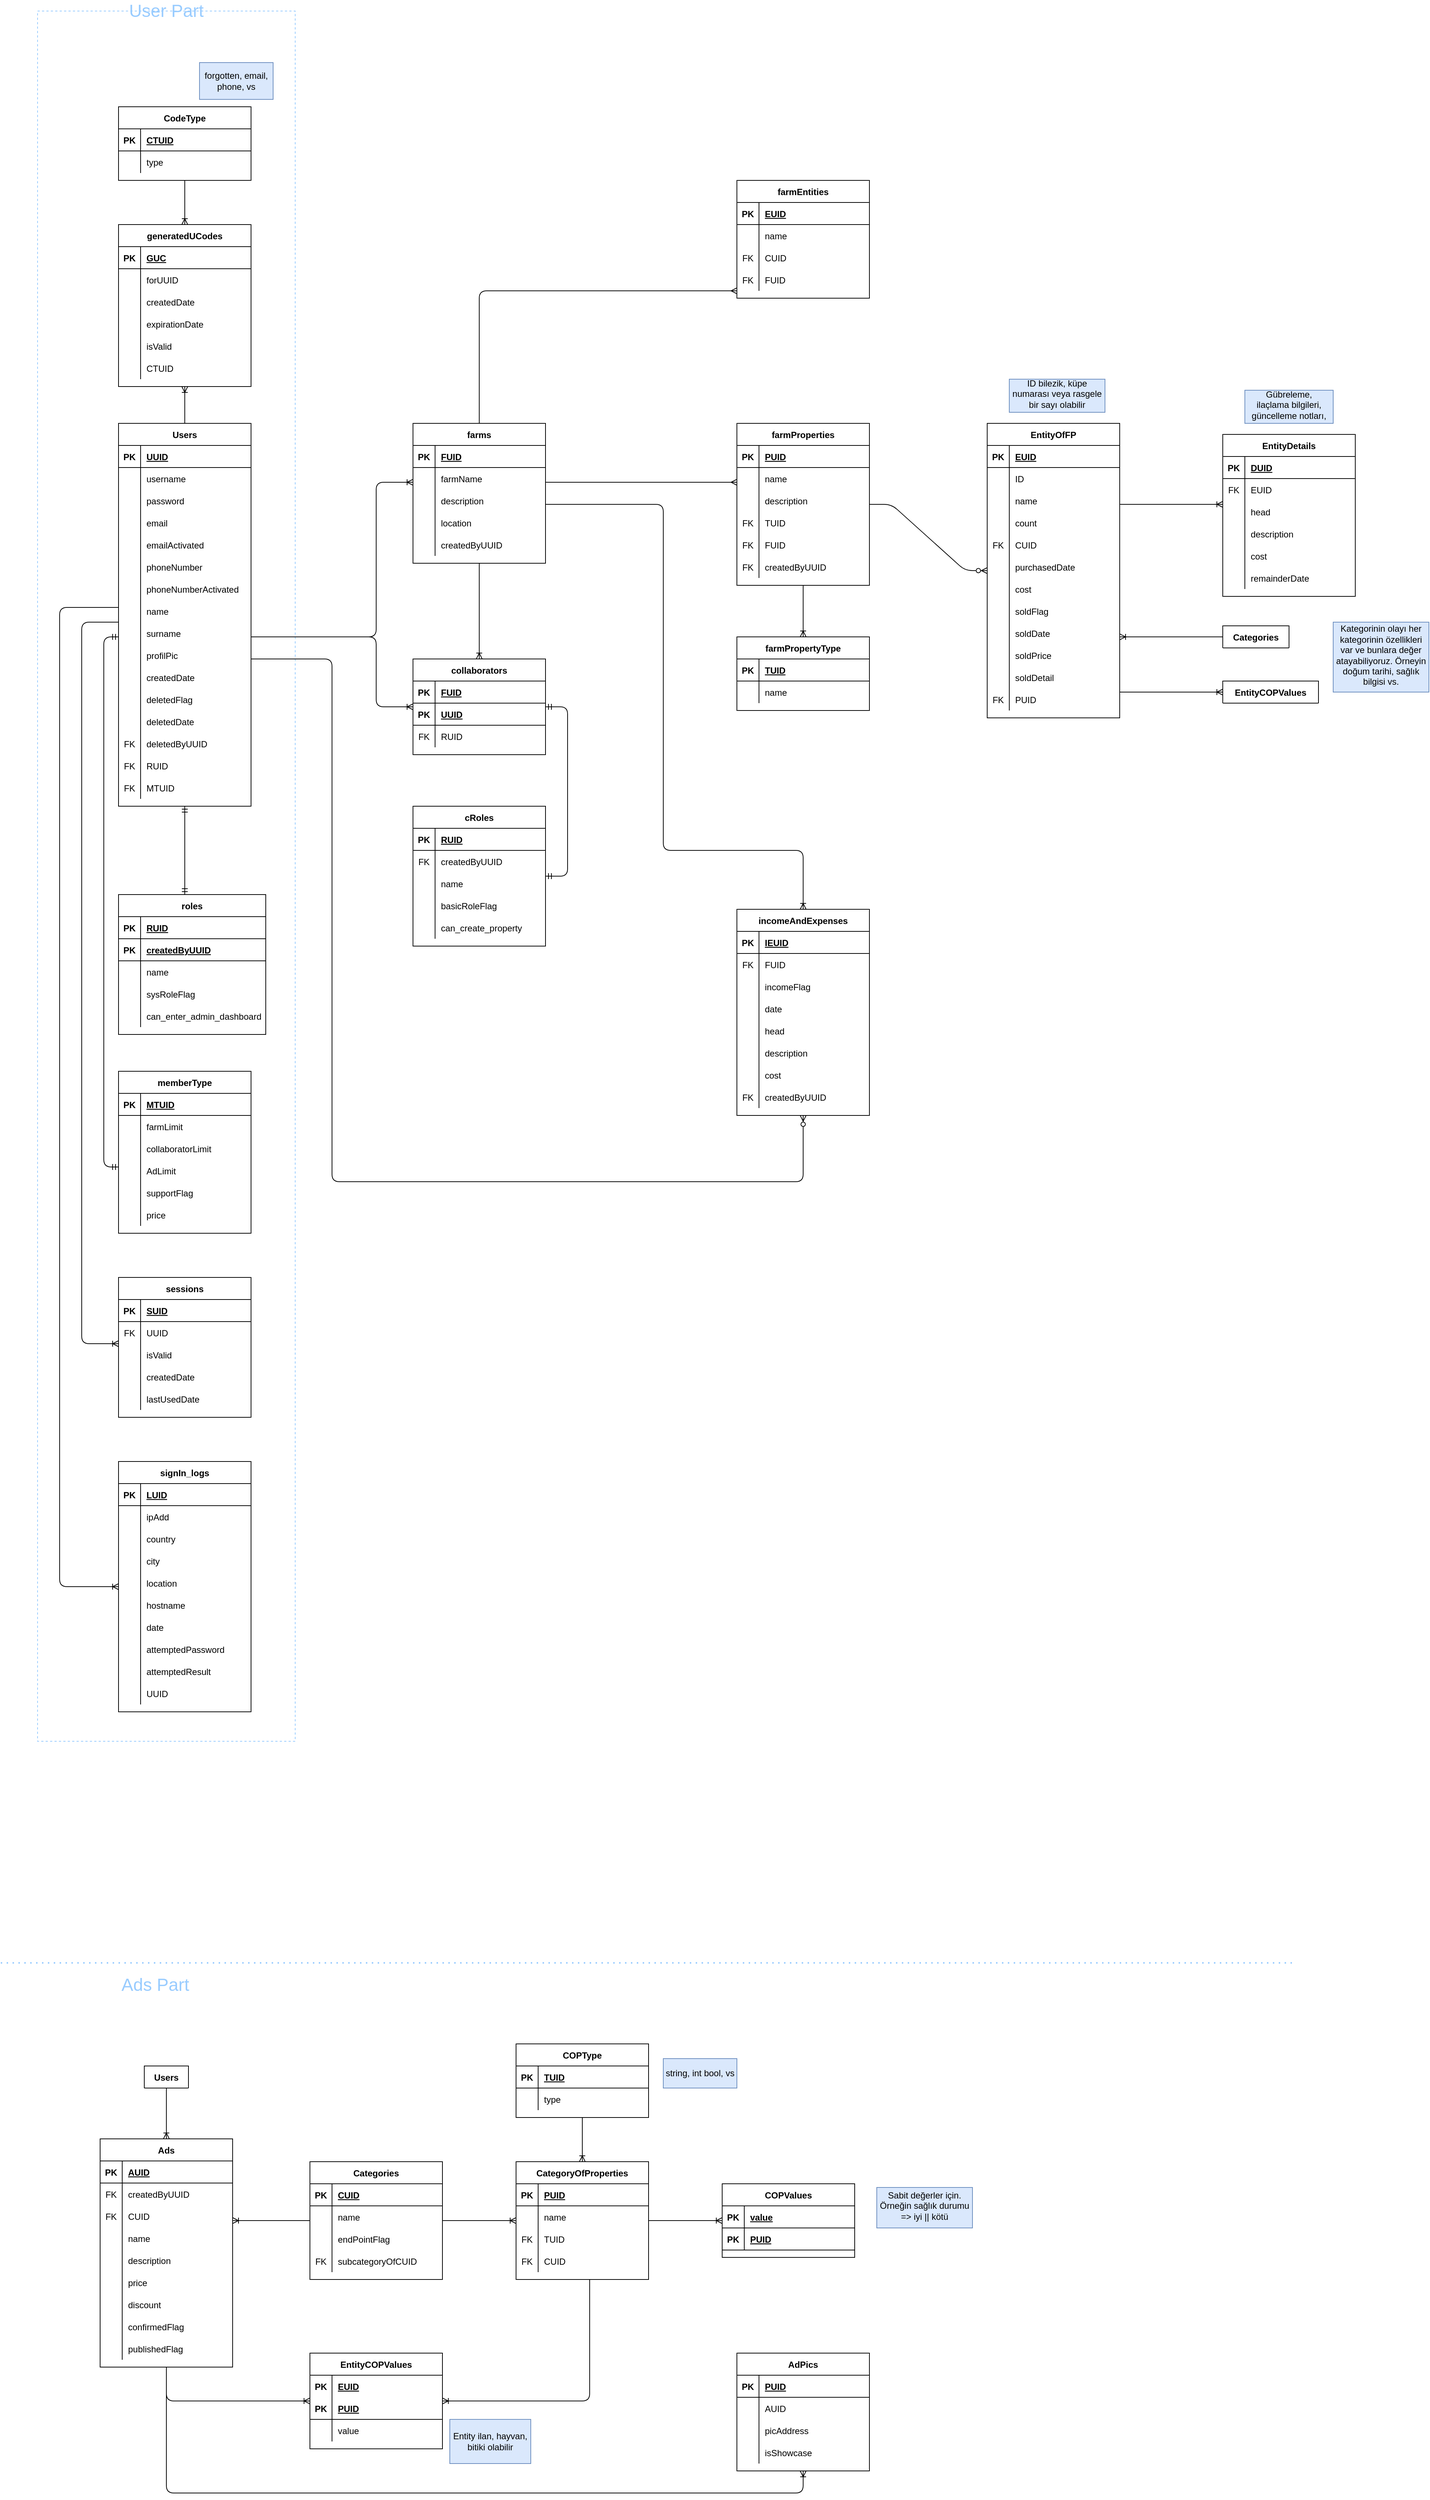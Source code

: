 <mxfile version="13.9.9" type="device"><diagram id="Tz02WPsvH3ShiZ0VOmqh" name="Page-1"><mxGraphModel dx="764" dy="352" grid="1" gridSize="10" guides="1" tooltips="1" connect="1" arrows="1" fold="1" page="1" pageScale="1" pageWidth="2000" pageHeight="2400" math="0" shadow="0"><root><mxCell id="0"/><mxCell id="1" parent="0"/><mxCell id="-yaWrdIzBOwlhjMQedv--14" value="CodeType" style="shape=table;startSize=30;container=1;collapsible=1;childLayout=tableLayout;fixedRows=1;rowLines=0;fontStyle=1;align=center;resizeLast=1;" parent="1" vertex="1"><mxGeometry x="180" y="160" width="180" height="100" as="geometry"/></mxCell><mxCell id="-yaWrdIzBOwlhjMQedv--15" value="" style="shape=partialRectangle;collapsible=0;dropTarget=0;pointerEvents=0;fillColor=none;top=0;left=0;bottom=1;right=0;points=[[0,0.5],[1,0.5]];portConstraint=eastwest;" parent="-yaWrdIzBOwlhjMQedv--14" vertex="1"><mxGeometry y="30" width="180" height="30" as="geometry"/></mxCell><mxCell id="-yaWrdIzBOwlhjMQedv--16" value="PK" style="shape=partialRectangle;connectable=0;fillColor=none;top=0;left=0;bottom=0;right=0;fontStyle=1;overflow=hidden;" parent="-yaWrdIzBOwlhjMQedv--15" vertex="1"><mxGeometry width="30" height="30" as="geometry"/></mxCell><mxCell id="-yaWrdIzBOwlhjMQedv--17" value="CTUID" style="shape=partialRectangle;connectable=0;fillColor=none;top=0;left=0;bottom=0;right=0;align=left;spacingLeft=6;fontStyle=5;overflow=hidden;" parent="-yaWrdIzBOwlhjMQedv--15" vertex="1"><mxGeometry x="30" width="150" height="30" as="geometry"/></mxCell><mxCell id="-yaWrdIzBOwlhjMQedv--18" value="" style="shape=partialRectangle;collapsible=0;dropTarget=0;pointerEvents=0;fillColor=none;top=0;left=0;bottom=0;right=0;points=[[0,0.5],[1,0.5]];portConstraint=eastwest;" parent="-yaWrdIzBOwlhjMQedv--14" vertex="1"><mxGeometry y="60" width="180" height="30" as="geometry"/></mxCell><mxCell id="-yaWrdIzBOwlhjMQedv--19" value="" style="shape=partialRectangle;connectable=0;fillColor=none;top=0;left=0;bottom=0;right=0;editable=1;overflow=hidden;" parent="-yaWrdIzBOwlhjMQedv--18" vertex="1"><mxGeometry width="30" height="30" as="geometry"/></mxCell><mxCell id="-yaWrdIzBOwlhjMQedv--20" value="type" style="shape=partialRectangle;connectable=0;fillColor=none;top=0;left=0;bottom=0;right=0;align=left;spacingLeft=6;overflow=hidden;" parent="-yaWrdIzBOwlhjMQedv--18" vertex="1"><mxGeometry x="30" width="150" height="30" as="geometry"/></mxCell><mxCell id="v5P0ZazIf-_AIy_G2SZm-158" value="EntityDetails" style="shape=table;startSize=30;container=1;collapsible=1;childLayout=tableLayout;fixedRows=1;rowLines=0;fontStyle=1;align=center;resizeLast=1;" parent="1" vertex="1"><mxGeometry x="1680" y="605" width="180" height="220" as="geometry"/></mxCell><mxCell id="v5P0ZazIf-_AIy_G2SZm-159" value="" style="shape=partialRectangle;collapsible=0;dropTarget=0;pointerEvents=0;fillColor=none;top=0;left=0;bottom=1;right=0;points=[[0,0.5],[1,0.5]];portConstraint=eastwest;" parent="v5P0ZazIf-_AIy_G2SZm-158" vertex="1"><mxGeometry y="30" width="180" height="30" as="geometry"/></mxCell><mxCell id="v5P0ZazIf-_AIy_G2SZm-160" value="PK" style="shape=partialRectangle;connectable=0;fillColor=none;top=0;left=0;bottom=0;right=0;fontStyle=1;overflow=hidden;" parent="v5P0ZazIf-_AIy_G2SZm-159" vertex="1"><mxGeometry width="30" height="30" as="geometry"/></mxCell><mxCell id="v5P0ZazIf-_AIy_G2SZm-161" value="DUID" style="shape=partialRectangle;connectable=0;fillColor=none;top=0;left=0;bottom=0;right=0;align=left;spacingLeft=6;fontStyle=5;overflow=hidden;" parent="v5P0ZazIf-_AIy_G2SZm-159" vertex="1"><mxGeometry x="30" width="150" height="30" as="geometry"/></mxCell><mxCell id="v5P0ZazIf-_AIy_G2SZm-162" value="" style="shape=partialRectangle;collapsible=0;dropTarget=0;pointerEvents=0;fillColor=none;top=0;left=0;bottom=0;right=0;points=[[0,0.5],[1,0.5]];portConstraint=eastwest;" parent="v5P0ZazIf-_AIy_G2SZm-158" vertex="1"><mxGeometry y="60" width="180" height="30" as="geometry"/></mxCell><mxCell id="v5P0ZazIf-_AIy_G2SZm-163" value="FK" style="shape=partialRectangle;connectable=0;fillColor=none;top=0;left=0;bottom=0;right=0;editable=1;overflow=hidden;" parent="v5P0ZazIf-_AIy_G2SZm-162" vertex="1"><mxGeometry width="30" height="30" as="geometry"/></mxCell><mxCell id="v5P0ZazIf-_AIy_G2SZm-164" value="EUID" style="shape=partialRectangle;connectable=0;fillColor=none;top=0;left=0;bottom=0;right=0;align=left;spacingLeft=6;overflow=hidden;" parent="v5P0ZazIf-_AIy_G2SZm-162" vertex="1"><mxGeometry x="30" width="150" height="30" as="geometry"/></mxCell><mxCell id="v5P0ZazIf-_AIy_G2SZm-171" value="" style="shape=partialRectangle;collapsible=0;dropTarget=0;pointerEvents=0;fillColor=none;top=0;left=0;bottom=0;right=0;points=[[0,0.5],[1,0.5]];portConstraint=eastwest;" parent="v5P0ZazIf-_AIy_G2SZm-158" vertex="1"><mxGeometry y="90" width="180" height="30" as="geometry"/></mxCell><mxCell id="v5P0ZazIf-_AIy_G2SZm-172" value="" style="shape=partialRectangle;connectable=0;fillColor=none;top=0;left=0;bottom=0;right=0;editable=1;overflow=hidden;" parent="v5P0ZazIf-_AIy_G2SZm-171" vertex="1"><mxGeometry width="30" height="30" as="geometry"/></mxCell><mxCell id="v5P0ZazIf-_AIy_G2SZm-173" value="head" style="shape=partialRectangle;connectable=0;fillColor=none;top=0;left=0;bottom=0;right=0;align=left;spacingLeft=6;overflow=hidden;" parent="v5P0ZazIf-_AIy_G2SZm-171" vertex="1"><mxGeometry x="30" width="150" height="30" as="geometry"/></mxCell><mxCell id="v5P0ZazIf-_AIy_G2SZm-165" value="" style="shape=partialRectangle;collapsible=0;dropTarget=0;pointerEvents=0;fillColor=none;top=0;left=0;bottom=0;right=0;points=[[0,0.5],[1,0.5]];portConstraint=eastwest;" parent="v5P0ZazIf-_AIy_G2SZm-158" vertex="1"><mxGeometry y="120" width="180" height="30" as="geometry"/></mxCell><mxCell id="v5P0ZazIf-_AIy_G2SZm-166" value="" style="shape=partialRectangle;connectable=0;fillColor=none;top=0;left=0;bottom=0;right=0;editable=1;overflow=hidden;" parent="v5P0ZazIf-_AIy_G2SZm-165" vertex="1"><mxGeometry width="30" height="30" as="geometry"/></mxCell><mxCell id="v5P0ZazIf-_AIy_G2SZm-167" value="description" style="shape=partialRectangle;connectable=0;fillColor=none;top=0;left=0;bottom=0;right=0;align=left;spacingLeft=6;overflow=hidden;" parent="v5P0ZazIf-_AIy_G2SZm-165" vertex="1"><mxGeometry x="30" width="150" height="30" as="geometry"/></mxCell><mxCell id="v5P0ZazIf-_AIy_G2SZm-174" value="" style="shape=partialRectangle;collapsible=0;dropTarget=0;pointerEvents=0;fillColor=none;top=0;left=0;bottom=0;right=0;points=[[0,0.5],[1,0.5]];portConstraint=eastwest;" parent="v5P0ZazIf-_AIy_G2SZm-158" vertex="1"><mxGeometry y="150" width="180" height="30" as="geometry"/></mxCell><mxCell id="v5P0ZazIf-_AIy_G2SZm-175" value="" style="shape=partialRectangle;connectable=0;fillColor=none;top=0;left=0;bottom=0;right=0;editable=1;overflow=hidden;" parent="v5P0ZazIf-_AIy_G2SZm-174" vertex="1"><mxGeometry width="30" height="30" as="geometry"/></mxCell><mxCell id="v5P0ZazIf-_AIy_G2SZm-176" value="cost" style="shape=partialRectangle;connectable=0;fillColor=none;top=0;left=0;bottom=0;right=0;align=left;spacingLeft=6;overflow=hidden;" parent="v5P0ZazIf-_AIy_G2SZm-174" vertex="1"><mxGeometry x="30" width="150" height="30" as="geometry"/></mxCell><mxCell id="bZRO_vWorqifl8SKFlqx-1" value="" style="shape=partialRectangle;collapsible=0;dropTarget=0;pointerEvents=0;fillColor=none;top=0;left=0;bottom=0;right=0;points=[[0,0.5],[1,0.5]];portConstraint=eastwest;" parent="v5P0ZazIf-_AIy_G2SZm-158" vertex="1"><mxGeometry y="180" width="180" height="30" as="geometry"/></mxCell><mxCell id="bZRO_vWorqifl8SKFlqx-2" value="" style="shape=partialRectangle;connectable=0;fillColor=none;top=0;left=0;bottom=0;right=0;editable=1;overflow=hidden;" parent="bZRO_vWorqifl8SKFlqx-1" vertex="1"><mxGeometry width="30" height="30" as="geometry"/></mxCell><mxCell id="bZRO_vWorqifl8SKFlqx-3" value="remainderDate" style="shape=partialRectangle;connectable=0;fillColor=none;top=0;left=0;bottom=0;right=0;align=left;spacingLeft=6;overflow=hidden;" parent="bZRO_vWorqifl8SKFlqx-1" vertex="1"><mxGeometry x="30" width="150" height="30" as="geometry"/></mxCell><mxCell id="-yaWrdIzBOwlhjMQedv--36" value="" style="rounded=0;whiteSpace=wrap;html=1;dashed=1;strokeColor=#99CCFF;fillColor=none;fontSize=24;fontColor=#99CCFF;" parent="1" vertex="1"><mxGeometry x="70" y="30" width="350" height="2350" as="geometry"/></mxCell><mxCell id="iDNn27rIxGBmIT80BN3Q-78" value="EntityOfFP" style="shape=table;startSize=30;container=1;collapsible=1;childLayout=tableLayout;fixedRows=1;rowLines=0;fontStyle=1;align=center;resizeLast=1;" parent="1" vertex="1"><mxGeometry x="1360" y="590" width="180" height="400" as="geometry"/></mxCell><mxCell id="iDNn27rIxGBmIT80BN3Q-79" value="" style="shape=partialRectangle;collapsible=0;dropTarget=0;pointerEvents=0;fillColor=none;top=0;left=0;bottom=1;right=0;points=[[0,0.5],[1,0.5]];portConstraint=eastwest;" parent="iDNn27rIxGBmIT80BN3Q-78" vertex="1"><mxGeometry y="30" width="180" height="30" as="geometry"/></mxCell><mxCell id="iDNn27rIxGBmIT80BN3Q-80" value="PK" style="shape=partialRectangle;connectable=0;fillColor=none;top=0;left=0;bottom=0;right=0;fontStyle=1;overflow=hidden;" parent="iDNn27rIxGBmIT80BN3Q-79" vertex="1"><mxGeometry width="30" height="30" as="geometry"/></mxCell><mxCell id="iDNn27rIxGBmIT80BN3Q-81" value="EUID" style="shape=partialRectangle;connectable=0;fillColor=none;top=0;left=0;bottom=0;right=0;align=left;spacingLeft=6;fontStyle=5;overflow=hidden;" parent="iDNn27rIxGBmIT80BN3Q-79" vertex="1"><mxGeometry x="30" width="150" height="30" as="geometry"/></mxCell><mxCell id="iDNn27rIxGBmIT80BN3Q-82" value="" style="shape=partialRectangle;collapsible=0;dropTarget=0;pointerEvents=0;fillColor=none;top=0;left=0;bottom=0;right=0;points=[[0,0.5],[1,0.5]];portConstraint=eastwest;" parent="iDNn27rIxGBmIT80BN3Q-78" vertex="1"><mxGeometry y="60" width="180" height="30" as="geometry"/></mxCell><mxCell id="iDNn27rIxGBmIT80BN3Q-83" value="" style="shape=partialRectangle;connectable=0;fillColor=none;top=0;left=0;bottom=0;right=0;editable=1;overflow=hidden;" parent="iDNn27rIxGBmIT80BN3Q-82" vertex="1"><mxGeometry width="30" height="30" as="geometry"/></mxCell><mxCell id="iDNn27rIxGBmIT80BN3Q-84" value="ID" style="shape=partialRectangle;connectable=0;fillColor=none;top=0;left=0;bottom=0;right=0;align=left;spacingLeft=6;overflow=hidden;" parent="iDNn27rIxGBmIT80BN3Q-82" vertex="1"><mxGeometry x="30" width="150" height="30" as="geometry"/></mxCell><mxCell id="iDNn27rIxGBmIT80BN3Q-85" value="" style="shape=partialRectangle;collapsible=0;dropTarget=0;pointerEvents=0;fillColor=none;top=0;left=0;bottom=0;right=0;points=[[0,0.5],[1,0.5]];portConstraint=eastwest;" parent="iDNn27rIxGBmIT80BN3Q-78" vertex="1"><mxGeometry y="90" width="180" height="30" as="geometry"/></mxCell><mxCell id="iDNn27rIxGBmIT80BN3Q-86" value="" style="shape=partialRectangle;connectable=0;fillColor=none;top=0;left=0;bottom=0;right=0;editable=1;overflow=hidden;" parent="iDNn27rIxGBmIT80BN3Q-85" vertex="1"><mxGeometry width="30" height="30" as="geometry"/></mxCell><mxCell id="iDNn27rIxGBmIT80BN3Q-87" value="name" style="shape=partialRectangle;connectable=0;fillColor=none;top=0;left=0;bottom=0;right=0;align=left;spacingLeft=6;overflow=hidden;" parent="iDNn27rIxGBmIT80BN3Q-85" vertex="1"><mxGeometry x="30" width="150" height="30" as="geometry"/></mxCell><mxCell id="iDNn27rIxGBmIT80BN3Q-88" value="" style="shape=partialRectangle;collapsible=0;dropTarget=0;pointerEvents=0;fillColor=none;top=0;left=0;bottom=0;right=0;points=[[0,0.5],[1,0.5]];portConstraint=eastwest;" parent="iDNn27rIxGBmIT80BN3Q-78" vertex="1"><mxGeometry y="120" width="180" height="30" as="geometry"/></mxCell><mxCell id="iDNn27rIxGBmIT80BN3Q-89" value="" style="shape=partialRectangle;connectable=0;fillColor=none;top=0;left=0;bottom=0;right=0;editable=1;overflow=hidden;" parent="iDNn27rIxGBmIT80BN3Q-88" vertex="1"><mxGeometry width="30" height="30" as="geometry"/></mxCell><mxCell id="iDNn27rIxGBmIT80BN3Q-90" value="count" style="shape=partialRectangle;connectable=0;fillColor=none;top=0;left=0;bottom=0;right=0;align=left;spacingLeft=6;overflow=hidden;" parent="iDNn27rIxGBmIT80BN3Q-88" vertex="1"><mxGeometry x="30" width="150" height="30" as="geometry"/></mxCell><mxCell id="iDNn27rIxGBmIT80BN3Q-91" value="" style="shape=partialRectangle;collapsible=0;dropTarget=0;pointerEvents=0;fillColor=none;top=0;left=0;bottom=0;right=0;points=[[0,0.5],[1,0.5]];portConstraint=eastwest;" parent="iDNn27rIxGBmIT80BN3Q-78" vertex="1"><mxGeometry y="150" width="180" height="30" as="geometry"/></mxCell><mxCell id="iDNn27rIxGBmIT80BN3Q-92" value="FK" style="shape=partialRectangle;connectable=0;fillColor=none;top=0;left=0;bottom=0;right=0;editable=1;overflow=hidden;" parent="iDNn27rIxGBmIT80BN3Q-91" vertex="1"><mxGeometry width="30" height="30" as="geometry"/></mxCell><mxCell id="iDNn27rIxGBmIT80BN3Q-93" value="CUID" style="shape=partialRectangle;connectable=0;fillColor=none;top=0;left=0;bottom=0;right=0;align=left;spacingLeft=6;overflow=hidden;" parent="iDNn27rIxGBmIT80BN3Q-91" vertex="1"><mxGeometry x="30" width="150" height="30" as="geometry"/></mxCell><mxCell id="iDNn27rIxGBmIT80BN3Q-94" value="" style="shape=partialRectangle;collapsible=0;dropTarget=0;pointerEvents=0;fillColor=none;top=0;left=0;bottom=0;right=0;points=[[0,0.5],[1,0.5]];portConstraint=eastwest;" parent="iDNn27rIxGBmIT80BN3Q-78" vertex="1"><mxGeometry y="180" width="180" height="30" as="geometry"/></mxCell><mxCell id="iDNn27rIxGBmIT80BN3Q-95" value="" style="shape=partialRectangle;connectable=0;fillColor=none;top=0;left=0;bottom=0;right=0;editable=1;overflow=hidden;" parent="iDNn27rIxGBmIT80BN3Q-94" vertex="1"><mxGeometry width="30" height="30" as="geometry"/></mxCell><mxCell id="iDNn27rIxGBmIT80BN3Q-96" value="purchasedDate" style="shape=partialRectangle;connectable=0;fillColor=none;top=0;left=0;bottom=0;right=0;align=left;spacingLeft=6;overflow=hidden;" parent="iDNn27rIxGBmIT80BN3Q-94" vertex="1"><mxGeometry x="30" width="150" height="30" as="geometry"/></mxCell><mxCell id="iDNn27rIxGBmIT80BN3Q-97" value="" style="shape=partialRectangle;collapsible=0;dropTarget=0;pointerEvents=0;fillColor=none;top=0;left=0;bottom=0;right=0;points=[[0,0.5],[1,0.5]];portConstraint=eastwest;" parent="iDNn27rIxGBmIT80BN3Q-78" vertex="1"><mxGeometry y="210" width="180" height="30" as="geometry"/></mxCell><mxCell id="iDNn27rIxGBmIT80BN3Q-98" value="" style="shape=partialRectangle;connectable=0;fillColor=none;top=0;left=0;bottom=0;right=0;editable=1;overflow=hidden;" parent="iDNn27rIxGBmIT80BN3Q-97" vertex="1"><mxGeometry width="30" height="30" as="geometry"/></mxCell><mxCell id="iDNn27rIxGBmIT80BN3Q-99" value="cost" style="shape=partialRectangle;connectable=0;fillColor=none;top=0;left=0;bottom=0;right=0;align=left;spacingLeft=6;overflow=hidden;" parent="iDNn27rIxGBmIT80BN3Q-97" vertex="1"><mxGeometry x="30" width="150" height="30" as="geometry"/></mxCell><mxCell id="iDNn27rIxGBmIT80BN3Q-100" value="" style="shape=partialRectangle;collapsible=0;dropTarget=0;pointerEvents=0;fillColor=none;top=0;left=0;bottom=0;right=0;points=[[0,0.5],[1,0.5]];portConstraint=eastwest;" parent="iDNn27rIxGBmIT80BN3Q-78" vertex="1"><mxGeometry y="240" width="180" height="30" as="geometry"/></mxCell><mxCell id="iDNn27rIxGBmIT80BN3Q-101" value="" style="shape=partialRectangle;connectable=0;fillColor=none;top=0;left=0;bottom=0;right=0;editable=1;overflow=hidden;" parent="iDNn27rIxGBmIT80BN3Q-100" vertex="1"><mxGeometry width="30" height="30" as="geometry"/></mxCell><mxCell id="iDNn27rIxGBmIT80BN3Q-102" value="soldFlag" style="shape=partialRectangle;connectable=0;fillColor=none;top=0;left=0;bottom=0;right=0;align=left;spacingLeft=6;overflow=hidden;" parent="iDNn27rIxGBmIT80BN3Q-100" vertex="1"><mxGeometry x="30" width="150" height="30" as="geometry"/></mxCell><mxCell id="iDNn27rIxGBmIT80BN3Q-103" value="" style="shape=partialRectangle;collapsible=0;dropTarget=0;pointerEvents=0;fillColor=none;top=0;left=0;bottom=0;right=0;points=[[0,0.5],[1,0.5]];portConstraint=eastwest;" parent="iDNn27rIxGBmIT80BN3Q-78" vertex="1"><mxGeometry y="270" width="180" height="30" as="geometry"/></mxCell><mxCell id="iDNn27rIxGBmIT80BN3Q-104" value="" style="shape=partialRectangle;connectable=0;fillColor=none;top=0;left=0;bottom=0;right=0;editable=1;overflow=hidden;" parent="iDNn27rIxGBmIT80BN3Q-103" vertex="1"><mxGeometry width="30" height="30" as="geometry"/></mxCell><mxCell id="iDNn27rIxGBmIT80BN3Q-105" value="soldDate" style="shape=partialRectangle;connectable=0;fillColor=none;top=0;left=0;bottom=0;right=0;align=left;spacingLeft=6;overflow=hidden;" parent="iDNn27rIxGBmIT80BN3Q-103" vertex="1"><mxGeometry x="30" width="150" height="30" as="geometry"/></mxCell><mxCell id="iDNn27rIxGBmIT80BN3Q-106" value="" style="shape=partialRectangle;collapsible=0;dropTarget=0;pointerEvents=0;fillColor=none;top=0;left=0;bottom=0;right=0;points=[[0,0.5],[1,0.5]];portConstraint=eastwest;" parent="iDNn27rIxGBmIT80BN3Q-78" vertex="1"><mxGeometry y="300" width="180" height="30" as="geometry"/></mxCell><mxCell id="iDNn27rIxGBmIT80BN3Q-107" value="" style="shape=partialRectangle;connectable=0;fillColor=none;top=0;left=0;bottom=0;right=0;editable=1;overflow=hidden;" parent="iDNn27rIxGBmIT80BN3Q-106" vertex="1"><mxGeometry width="30" height="30" as="geometry"/></mxCell><mxCell id="iDNn27rIxGBmIT80BN3Q-108" value="soldPrice" style="shape=partialRectangle;connectable=0;fillColor=none;top=0;left=0;bottom=0;right=0;align=left;spacingLeft=6;overflow=hidden;" parent="iDNn27rIxGBmIT80BN3Q-106" vertex="1"><mxGeometry x="30" width="150" height="30" as="geometry"/></mxCell><mxCell id="iDNn27rIxGBmIT80BN3Q-109" value="" style="shape=partialRectangle;collapsible=0;dropTarget=0;pointerEvents=0;fillColor=none;top=0;left=0;bottom=0;right=0;points=[[0,0.5],[1,0.5]];portConstraint=eastwest;" parent="iDNn27rIxGBmIT80BN3Q-78" vertex="1"><mxGeometry y="330" width="180" height="30" as="geometry"/></mxCell><mxCell id="iDNn27rIxGBmIT80BN3Q-110" value="" style="shape=partialRectangle;connectable=0;fillColor=none;top=0;left=0;bottom=0;right=0;editable=1;overflow=hidden;" parent="iDNn27rIxGBmIT80BN3Q-109" vertex="1"><mxGeometry width="30" height="30" as="geometry"/></mxCell><mxCell id="iDNn27rIxGBmIT80BN3Q-111" value="soldDetail" style="shape=partialRectangle;connectable=0;fillColor=none;top=0;left=0;bottom=0;right=0;align=left;spacingLeft=6;overflow=hidden;" parent="iDNn27rIxGBmIT80BN3Q-109" vertex="1"><mxGeometry x="30" width="150" height="30" as="geometry"/></mxCell><mxCell id="iDNn27rIxGBmIT80BN3Q-112" value="" style="shape=partialRectangle;collapsible=0;dropTarget=0;pointerEvents=0;fillColor=none;top=0;left=0;bottom=0;right=0;points=[[0,0.5],[1,0.5]];portConstraint=eastwest;" parent="iDNn27rIxGBmIT80BN3Q-78" vertex="1"><mxGeometry y="360" width="180" height="30" as="geometry"/></mxCell><mxCell id="iDNn27rIxGBmIT80BN3Q-113" value="FK" style="shape=partialRectangle;connectable=0;fillColor=none;top=0;left=0;bottom=0;right=0;editable=1;overflow=hidden;" parent="iDNn27rIxGBmIT80BN3Q-112" vertex="1"><mxGeometry width="30" height="30" as="geometry"/></mxCell><mxCell id="iDNn27rIxGBmIT80BN3Q-114" value="PUID" style="shape=partialRectangle;connectable=0;fillColor=none;top=0;left=0;bottom=0;right=0;align=left;spacingLeft=6;overflow=hidden;" parent="iDNn27rIxGBmIT80BN3Q-112" vertex="1"><mxGeometry x="30" width="150" height="30" as="geometry"/></mxCell><mxCell id="iDNn27rIxGBmIT80BN3Q-1" value="Categories" style="shape=table;startSize=30;container=1;collapsible=1;childLayout=tableLayout;fixedRows=1;rowLines=0;fontStyle=1;align=center;resizeLast=1;" parent="1" vertex="1" collapsed="1"><mxGeometry x="1680" y="865" width="90" height="30" as="geometry"><mxRectangle x="990" y="1040" width="180" height="70" as="alternateBounds"/></mxGeometry></mxCell><mxCell id="iDNn27rIxGBmIT80BN3Q-2" value="" style="shape=partialRectangle;collapsible=0;dropTarget=0;pointerEvents=0;fillColor=none;top=0;left=0;bottom=1;right=0;points=[[0,0.5],[1,0.5]];portConstraint=eastwest;" parent="iDNn27rIxGBmIT80BN3Q-1" vertex="1"><mxGeometry y="30" width="180" height="30" as="geometry"/></mxCell><mxCell id="iDNn27rIxGBmIT80BN3Q-3" value="PK" style="shape=partialRectangle;connectable=0;fillColor=none;top=0;left=0;bottom=0;right=0;fontStyle=1;overflow=hidden;" parent="iDNn27rIxGBmIT80BN3Q-2" vertex="1"><mxGeometry width="30" height="30" as="geometry"/></mxCell><mxCell id="iDNn27rIxGBmIT80BN3Q-4" value="UniqueID" style="shape=partialRectangle;connectable=0;fillColor=none;top=0;left=0;bottom=0;right=0;align=left;spacingLeft=6;fontStyle=5;overflow=hidden;" parent="iDNn27rIxGBmIT80BN3Q-2" vertex="1"><mxGeometry x="30" width="150" height="30" as="geometry"/></mxCell><mxCell id="iDNn27rIxGBmIT80BN3Q-66" value="EntityCOPValues" style="shape=table;startSize=30;container=1;collapsible=1;childLayout=tableLayout;fixedRows=1;rowLines=0;fontStyle=1;align=center;resizeLast=1;" parent="1" vertex="1" collapsed="1"><mxGeometry x="1680" y="940" width="130" height="30" as="geometry"><mxRectangle x="830" y="2540" width="180" height="130" as="alternateBounds"/></mxGeometry></mxCell><mxCell id="iDNn27rIxGBmIT80BN3Q-67" value="" style="shape=partialRectangle;collapsible=0;dropTarget=0;pointerEvents=0;fillColor=none;top=0;left=0;bottom=1;right=0;points=[[0,0.5],[1,0.5]];portConstraint=eastwest;strokeColor=none;" parent="iDNn27rIxGBmIT80BN3Q-66" vertex="1"><mxGeometry y="30" width="180" height="30" as="geometry"/></mxCell><mxCell id="iDNn27rIxGBmIT80BN3Q-68" value="PK" style="shape=partialRectangle;connectable=0;fillColor=none;top=0;left=0;bottom=0;right=0;fontStyle=1;overflow=hidden;" parent="iDNn27rIxGBmIT80BN3Q-67" vertex="1"><mxGeometry width="30" height="30" as="geometry"/></mxCell><mxCell id="iDNn27rIxGBmIT80BN3Q-69" value="EUID" style="shape=partialRectangle;connectable=0;fillColor=none;top=0;left=0;bottom=0;right=0;align=left;spacingLeft=6;fontStyle=5;overflow=hidden;" parent="iDNn27rIxGBmIT80BN3Q-67" vertex="1"><mxGeometry x="30" width="150" height="30" as="geometry"/></mxCell><mxCell id="iDNn27rIxGBmIT80BN3Q-70" value="" style="shape=partialRectangle;collapsible=0;dropTarget=0;pointerEvents=0;fillColor=none;top=0;left=0;bottom=1;right=0;points=[[0,0.5],[1,0.5]];portConstraint=eastwest;" parent="iDNn27rIxGBmIT80BN3Q-66" vertex="1"><mxGeometry y="60" width="180" height="30" as="geometry"/></mxCell><mxCell id="iDNn27rIxGBmIT80BN3Q-71" value="PK" style="shape=partialRectangle;connectable=0;fillColor=none;top=0;left=0;bottom=0;right=0;fontStyle=1;overflow=hidden;" parent="iDNn27rIxGBmIT80BN3Q-70" vertex="1"><mxGeometry width="30" height="30" as="geometry"/></mxCell><mxCell id="iDNn27rIxGBmIT80BN3Q-72" value="PUID" style="shape=partialRectangle;connectable=0;fillColor=none;top=0;left=0;bottom=0;right=0;align=left;spacingLeft=6;fontStyle=5;overflow=hidden;" parent="iDNn27rIxGBmIT80BN3Q-70" vertex="1"><mxGeometry x="30" width="150" height="30" as="geometry"/></mxCell><mxCell id="iDNn27rIxGBmIT80BN3Q-73" value="" style="shape=partialRectangle;collapsible=0;dropTarget=0;pointerEvents=0;fillColor=none;top=0;left=0;bottom=0;right=0;points=[[0,0.5],[1,0.5]];portConstraint=eastwest;" parent="iDNn27rIxGBmIT80BN3Q-66" vertex="1"><mxGeometry y="90" width="180" height="30" as="geometry"/></mxCell><mxCell id="iDNn27rIxGBmIT80BN3Q-74" value="" style="shape=partialRectangle;connectable=0;fillColor=none;top=0;left=0;bottom=0;right=0;editable=1;overflow=hidden;" parent="iDNn27rIxGBmIT80BN3Q-73" vertex="1"><mxGeometry width="30" height="30" as="geometry"/></mxCell><mxCell id="iDNn27rIxGBmIT80BN3Q-75" value="value" style="shape=partialRectangle;connectable=0;fillColor=none;top=0;left=0;bottom=0;right=0;align=left;spacingLeft=6;overflow=hidden;" parent="iDNn27rIxGBmIT80BN3Q-73" vertex="1"><mxGeometry x="30" width="150" height="30" as="geometry"/></mxCell><mxCell id="rU82QiIrRpaygpx-OW8r-1" value="signIn_logs" style="shape=table;startSize=30;container=1;collapsible=1;childLayout=tableLayout;fixedRows=1;rowLines=0;fontStyle=1;align=center;resizeLast=1;" parent="1" vertex="1"><mxGeometry x="180" y="2000" width="180" height="340" as="geometry"/></mxCell><mxCell id="rU82QiIrRpaygpx-OW8r-2" value="" style="shape=partialRectangle;collapsible=0;dropTarget=0;pointerEvents=0;fillColor=none;top=0;left=0;bottom=1;right=0;points=[[0,0.5],[1,0.5]];portConstraint=eastwest;" parent="rU82QiIrRpaygpx-OW8r-1" vertex="1"><mxGeometry y="30" width="180" height="30" as="geometry"/></mxCell><mxCell id="rU82QiIrRpaygpx-OW8r-3" value="PK" style="shape=partialRectangle;connectable=0;fillColor=none;top=0;left=0;bottom=0;right=0;fontStyle=1;overflow=hidden;" parent="rU82QiIrRpaygpx-OW8r-2" vertex="1"><mxGeometry width="30" height="30" as="geometry"/></mxCell><mxCell id="rU82QiIrRpaygpx-OW8r-4" value="LUID" style="shape=partialRectangle;connectable=0;fillColor=none;top=0;left=0;bottom=0;right=0;align=left;spacingLeft=6;fontStyle=5;overflow=hidden;" parent="rU82QiIrRpaygpx-OW8r-2" vertex="1"><mxGeometry x="30" width="150" height="30" as="geometry"/></mxCell><mxCell id="rU82QiIrRpaygpx-OW8r-5" value="" style="shape=partialRectangle;collapsible=0;dropTarget=0;pointerEvents=0;fillColor=none;top=0;left=0;bottom=0;right=0;points=[[0,0.5],[1,0.5]];portConstraint=eastwest;" parent="rU82QiIrRpaygpx-OW8r-1" vertex="1"><mxGeometry y="60" width="180" height="30" as="geometry"/></mxCell><mxCell id="rU82QiIrRpaygpx-OW8r-6" value="" style="shape=partialRectangle;connectable=0;fillColor=none;top=0;left=0;bottom=0;right=0;editable=1;overflow=hidden;" parent="rU82QiIrRpaygpx-OW8r-5" vertex="1"><mxGeometry width="30" height="30" as="geometry"/></mxCell><mxCell id="rU82QiIrRpaygpx-OW8r-7" value="ipAdd" style="shape=partialRectangle;connectable=0;fillColor=none;top=0;left=0;bottom=0;right=0;align=left;spacingLeft=6;overflow=hidden;" parent="rU82QiIrRpaygpx-OW8r-5" vertex="1"><mxGeometry x="30" width="150" height="30" as="geometry"/></mxCell><mxCell id="rU82QiIrRpaygpx-OW8r-8" value="" style="shape=partialRectangle;collapsible=0;dropTarget=0;pointerEvents=0;fillColor=none;top=0;left=0;bottom=0;right=0;points=[[0,0.5],[1,0.5]];portConstraint=eastwest;" parent="rU82QiIrRpaygpx-OW8r-1" vertex="1"><mxGeometry y="90" width="180" height="30" as="geometry"/></mxCell><mxCell id="rU82QiIrRpaygpx-OW8r-9" value="" style="shape=partialRectangle;connectable=0;fillColor=none;top=0;left=0;bottom=0;right=0;editable=1;overflow=hidden;" parent="rU82QiIrRpaygpx-OW8r-8" vertex="1"><mxGeometry width="30" height="30" as="geometry"/></mxCell><mxCell id="rU82QiIrRpaygpx-OW8r-10" value="country" style="shape=partialRectangle;connectable=0;fillColor=none;top=0;left=0;bottom=0;right=0;align=left;spacingLeft=6;overflow=hidden;" parent="rU82QiIrRpaygpx-OW8r-8" vertex="1"><mxGeometry x="30" width="150" height="30" as="geometry"/></mxCell><mxCell id="rU82QiIrRpaygpx-OW8r-11" value="" style="shape=partialRectangle;collapsible=0;dropTarget=0;pointerEvents=0;fillColor=none;top=0;left=0;bottom=0;right=0;points=[[0,0.5],[1,0.5]];portConstraint=eastwest;" parent="rU82QiIrRpaygpx-OW8r-1" vertex="1"><mxGeometry y="120" width="180" height="30" as="geometry"/></mxCell><mxCell id="rU82QiIrRpaygpx-OW8r-12" value="" style="shape=partialRectangle;connectable=0;fillColor=none;top=0;left=0;bottom=0;right=0;editable=1;overflow=hidden;" parent="rU82QiIrRpaygpx-OW8r-11" vertex="1"><mxGeometry width="30" height="30" as="geometry"/></mxCell><mxCell id="rU82QiIrRpaygpx-OW8r-13" value="city" style="shape=partialRectangle;connectable=0;fillColor=none;top=0;left=0;bottom=0;right=0;align=left;spacingLeft=6;overflow=hidden;" parent="rU82QiIrRpaygpx-OW8r-11" vertex="1"><mxGeometry x="30" width="150" height="30" as="geometry"/></mxCell><mxCell id="rU82QiIrRpaygpx-OW8r-17" value="" style="shape=partialRectangle;collapsible=0;dropTarget=0;pointerEvents=0;fillColor=none;top=0;left=0;bottom=0;right=0;points=[[0,0.5],[1,0.5]];portConstraint=eastwest;" parent="rU82QiIrRpaygpx-OW8r-1" vertex="1"><mxGeometry y="150" width="180" height="30" as="geometry"/></mxCell><mxCell id="rU82QiIrRpaygpx-OW8r-18" value="" style="shape=partialRectangle;connectable=0;fillColor=none;top=0;left=0;bottom=0;right=0;editable=1;overflow=hidden;" parent="rU82QiIrRpaygpx-OW8r-17" vertex="1"><mxGeometry width="30" height="30" as="geometry"/></mxCell><mxCell id="rU82QiIrRpaygpx-OW8r-19" value="location" style="shape=partialRectangle;connectable=0;fillColor=none;top=0;left=0;bottom=0;right=0;align=left;spacingLeft=6;overflow=hidden;" parent="rU82QiIrRpaygpx-OW8r-17" vertex="1"><mxGeometry x="30" width="150" height="30" as="geometry"/></mxCell><mxCell id="rU82QiIrRpaygpx-OW8r-20" value="" style="shape=partialRectangle;collapsible=0;dropTarget=0;pointerEvents=0;fillColor=none;top=0;left=0;bottom=0;right=0;points=[[0,0.5],[1,0.5]];portConstraint=eastwest;" parent="rU82QiIrRpaygpx-OW8r-1" vertex="1"><mxGeometry y="180" width="180" height="30" as="geometry"/></mxCell><mxCell id="rU82QiIrRpaygpx-OW8r-21" value="" style="shape=partialRectangle;connectable=0;fillColor=none;top=0;left=0;bottom=0;right=0;editable=1;overflow=hidden;" parent="rU82QiIrRpaygpx-OW8r-20" vertex="1"><mxGeometry width="30" height="30" as="geometry"/></mxCell><mxCell id="rU82QiIrRpaygpx-OW8r-22" value="hostname" style="shape=partialRectangle;connectable=0;fillColor=none;top=0;left=0;bottom=0;right=0;align=left;spacingLeft=6;overflow=hidden;" parent="rU82QiIrRpaygpx-OW8r-20" vertex="1"><mxGeometry x="30" width="150" height="30" as="geometry"/></mxCell><mxCell id="rU82QiIrRpaygpx-OW8r-23" value="" style="shape=partialRectangle;collapsible=0;dropTarget=0;pointerEvents=0;fillColor=none;top=0;left=0;bottom=0;right=0;points=[[0,0.5],[1,0.5]];portConstraint=eastwest;" parent="rU82QiIrRpaygpx-OW8r-1" vertex="1"><mxGeometry y="210" width="180" height="30" as="geometry"/></mxCell><mxCell id="rU82QiIrRpaygpx-OW8r-24" value="" style="shape=partialRectangle;connectable=0;fillColor=none;top=0;left=0;bottom=0;right=0;editable=1;overflow=hidden;" parent="rU82QiIrRpaygpx-OW8r-23" vertex="1"><mxGeometry width="30" height="30" as="geometry"/></mxCell><mxCell id="rU82QiIrRpaygpx-OW8r-25" value="date" style="shape=partialRectangle;connectable=0;fillColor=none;top=0;left=0;bottom=0;right=0;align=left;spacingLeft=6;overflow=hidden;" parent="rU82QiIrRpaygpx-OW8r-23" vertex="1"><mxGeometry x="30" width="150" height="30" as="geometry"/></mxCell><mxCell id="rU82QiIrRpaygpx-OW8r-26" value="" style="shape=partialRectangle;collapsible=0;dropTarget=0;pointerEvents=0;fillColor=none;top=0;left=0;bottom=0;right=0;points=[[0,0.5],[1,0.5]];portConstraint=eastwest;" parent="rU82QiIrRpaygpx-OW8r-1" vertex="1"><mxGeometry y="240" width="180" height="30" as="geometry"/></mxCell><mxCell id="rU82QiIrRpaygpx-OW8r-27" value="" style="shape=partialRectangle;connectable=0;fillColor=none;top=0;left=0;bottom=0;right=0;editable=1;overflow=hidden;" parent="rU82QiIrRpaygpx-OW8r-26" vertex="1"><mxGeometry width="30" height="30" as="geometry"/></mxCell><mxCell id="rU82QiIrRpaygpx-OW8r-28" value="attemptedPassword" style="shape=partialRectangle;connectable=0;fillColor=none;top=0;left=0;bottom=0;right=0;align=left;spacingLeft=6;overflow=hidden;" parent="rU82QiIrRpaygpx-OW8r-26" vertex="1"><mxGeometry x="30" width="150" height="30" as="geometry"/></mxCell><mxCell id="rU82QiIrRpaygpx-OW8r-14" value="" style="shape=partialRectangle;collapsible=0;dropTarget=0;pointerEvents=0;fillColor=none;top=0;left=0;bottom=0;right=0;points=[[0,0.5],[1,0.5]];portConstraint=eastwest;" parent="rU82QiIrRpaygpx-OW8r-1" vertex="1"><mxGeometry y="270" width="180" height="30" as="geometry"/></mxCell><mxCell id="rU82QiIrRpaygpx-OW8r-15" value="" style="shape=partialRectangle;connectable=0;fillColor=none;top=0;left=0;bottom=0;right=0;editable=1;overflow=hidden;" parent="rU82QiIrRpaygpx-OW8r-14" vertex="1"><mxGeometry width="30" height="30" as="geometry"/></mxCell><mxCell id="rU82QiIrRpaygpx-OW8r-16" value="attemptedResult" style="shape=partialRectangle;connectable=0;fillColor=none;top=0;left=0;bottom=0;right=0;align=left;spacingLeft=6;overflow=hidden;" parent="rU82QiIrRpaygpx-OW8r-14" vertex="1"><mxGeometry x="30" width="150" height="30" as="geometry"/></mxCell><mxCell id="rU82QiIrRpaygpx-OW8r-30" value="" style="shape=partialRectangle;collapsible=0;dropTarget=0;pointerEvents=0;fillColor=none;top=0;left=0;bottom=0;right=0;points=[[0,0.5],[1,0.5]];portConstraint=eastwest;" parent="rU82QiIrRpaygpx-OW8r-1" vertex="1"><mxGeometry y="300" width="180" height="30" as="geometry"/></mxCell><mxCell id="rU82QiIrRpaygpx-OW8r-31" value="" style="shape=partialRectangle;connectable=0;fillColor=none;top=0;left=0;bottom=0;right=0;editable=1;overflow=hidden;" parent="rU82QiIrRpaygpx-OW8r-30" vertex="1"><mxGeometry width="30" height="30" as="geometry"/></mxCell><mxCell id="rU82QiIrRpaygpx-OW8r-32" value="UUID" style="shape=partialRectangle;connectable=0;fillColor=none;top=0;left=0;bottom=0;right=0;align=left;spacingLeft=6;overflow=hidden;" parent="rU82QiIrRpaygpx-OW8r-30" vertex="1"><mxGeometry x="30" width="150" height="30" as="geometry"/></mxCell><mxCell id="v5P0ZazIf-_AIy_G2SZm-316" value="incomeAndExpenses" style="shape=table;startSize=30;container=1;collapsible=1;childLayout=tableLayout;fixedRows=1;rowLines=0;fontStyle=1;align=center;resizeLast=1;" parent="1" vertex="1"><mxGeometry x="1020" y="1250" width="180" height="280" as="geometry"/></mxCell><mxCell id="v5P0ZazIf-_AIy_G2SZm-317" value="" style="shape=partialRectangle;collapsible=0;dropTarget=0;pointerEvents=0;fillColor=none;top=0;left=0;bottom=1;right=0;points=[[0,0.5],[1,0.5]];portConstraint=eastwest;" parent="v5P0ZazIf-_AIy_G2SZm-316" vertex="1"><mxGeometry y="30" width="180" height="30" as="geometry"/></mxCell><mxCell id="v5P0ZazIf-_AIy_G2SZm-318" value="PK" style="shape=partialRectangle;connectable=0;fillColor=none;top=0;left=0;bottom=0;right=0;fontStyle=1;overflow=hidden;" parent="v5P0ZazIf-_AIy_G2SZm-317" vertex="1"><mxGeometry width="30" height="30" as="geometry"/></mxCell><mxCell id="v5P0ZazIf-_AIy_G2SZm-319" value="IEUID" style="shape=partialRectangle;connectable=0;fillColor=none;top=0;left=0;bottom=0;right=0;align=left;spacingLeft=6;fontStyle=5;overflow=hidden;" parent="v5P0ZazIf-_AIy_G2SZm-317" vertex="1"><mxGeometry x="30" width="150" height="30" as="geometry"/></mxCell><mxCell id="v5P0ZazIf-_AIy_G2SZm-320" value="" style="shape=partialRectangle;collapsible=0;dropTarget=0;pointerEvents=0;fillColor=none;top=0;left=0;bottom=0;right=0;points=[[0,0.5],[1,0.5]];portConstraint=eastwest;" parent="v5P0ZazIf-_AIy_G2SZm-316" vertex="1"><mxGeometry y="60" width="180" height="30" as="geometry"/></mxCell><mxCell id="v5P0ZazIf-_AIy_G2SZm-321" value="FK" style="shape=partialRectangle;connectable=0;fillColor=none;top=0;left=0;bottom=0;right=0;editable=1;overflow=hidden;" parent="v5P0ZazIf-_AIy_G2SZm-320" vertex="1"><mxGeometry width="30" height="30" as="geometry"/></mxCell><mxCell id="v5P0ZazIf-_AIy_G2SZm-322" value="FUID" style="shape=partialRectangle;connectable=0;fillColor=none;top=0;left=0;bottom=0;right=0;align=left;spacingLeft=6;overflow=hidden;" parent="v5P0ZazIf-_AIy_G2SZm-320" vertex="1"><mxGeometry x="30" width="150" height="30" as="geometry"/></mxCell><mxCell id="v5P0ZazIf-_AIy_G2SZm-323" value="" style="shape=partialRectangle;collapsible=0;dropTarget=0;pointerEvents=0;fillColor=none;top=0;left=0;bottom=0;right=0;points=[[0,0.5],[1,0.5]];portConstraint=eastwest;" parent="v5P0ZazIf-_AIy_G2SZm-316" vertex="1"><mxGeometry y="90" width="180" height="30" as="geometry"/></mxCell><mxCell id="v5P0ZazIf-_AIy_G2SZm-324" value="" style="shape=partialRectangle;connectable=0;fillColor=none;top=0;left=0;bottom=0;right=0;editable=1;overflow=hidden;" parent="v5P0ZazIf-_AIy_G2SZm-323" vertex="1"><mxGeometry width="30" height="30" as="geometry"/></mxCell><mxCell id="v5P0ZazIf-_AIy_G2SZm-325" value="incomeFlag" style="shape=partialRectangle;connectable=0;fillColor=none;top=0;left=0;bottom=0;right=0;align=left;spacingLeft=6;overflow=hidden;" parent="v5P0ZazIf-_AIy_G2SZm-323" vertex="1"><mxGeometry x="30" width="150" height="30" as="geometry"/></mxCell><mxCell id="v5P0ZazIf-_AIy_G2SZm-329" value="" style="shape=partialRectangle;collapsible=0;dropTarget=0;pointerEvents=0;fillColor=none;top=0;left=0;bottom=0;right=0;points=[[0,0.5],[1,0.5]];portConstraint=eastwest;" parent="v5P0ZazIf-_AIy_G2SZm-316" vertex="1"><mxGeometry y="120" width="180" height="30" as="geometry"/></mxCell><mxCell id="v5P0ZazIf-_AIy_G2SZm-330" value="" style="shape=partialRectangle;connectable=0;fillColor=none;top=0;left=0;bottom=0;right=0;editable=1;overflow=hidden;" parent="v5P0ZazIf-_AIy_G2SZm-329" vertex="1"><mxGeometry width="30" height="30" as="geometry"/></mxCell><mxCell id="v5P0ZazIf-_AIy_G2SZm-331" value="date" style="shape=partialRectangle;connectable=0;fillColor=none;top=0;left=0;bottom=0;right=0;align=left;spacingLeft=6;overflow=hidden;" parent="v5P0ZazIf-_AIy_G2SZm-329" vertex="1"><mxGeometry x="30" width="150" height="30" as="geometry"/></mxCell><mxCell id="v5P0ZazIf-_AIy_G2SZm-326" value="" style="shape=partialRectangle;collapsible=0;dropTarget=0;pointerEvents=0;fillColor=none;top=0;left=0;bottom=0;right=0;points=[[0,0.5],[1,0.5]];portConstraint=eastwest;" parent="v5P0ZazIf-_AIy_G2SZm-316" vertex="1"><mxGeometry y="150" width="180" height="30" as="geometry"/></mxCell><mxCell id="v5P0ZazIf-_AIy_G2SZm-327" value="" style="shape=partialRectangle;connectable=0;fillColor=none;top=0;left=0;bottom=0;right=0;editable=1;overflow=hidden;" parent="v5P0ZazIf-_AIy_G2SZm-326" vertex="1"><mxGeometry width="30" height="30" as="geometry"/></mxCell><mxCell id="v5P0ZazIf-_AIy_G2SZm-328" value="head" style="shape=partialRectangle;connectable=0;fillColor=none;top=0;left=0;bottom=0;right=0;align=left;spacingLeft=6;overflow=hidden;" parent="v5P0ZazIf-_AIy_G2SZm-326" vertex="1"><mxGeometry x="30" width="150" height="30" as="geometry"/></mxCell><mxCell id="v5P0ZazIf-_AIy_G2SZm-332" value="" style="shape=partialRectangle;collapsible=0;dropTarget=0;pointerEvents=0;fillColor=none;top=0;left=0;bottom=0;right=0;points=[[0,0.5],[1,0.5]];portConstraint=eastwest;" parent="v5P0ZazIf-_AIy_G2SZm-316" vertex="1"><mxGeometry y="180" width="180" height="30" as="geometry"/></mxCell><mxCell id="v5P0ZazIf-_AIy_G2SZm-333" value="" style="shape=partialRectangle;connectable=0;fillColor=none;top=0;left=0;bottom=0;right=0;editable=1;overflow=hidden;" parent="v5P0ZazIf-_AIy_G2SZm-332" vertex="1"><mxGeometry width="30" height="30" as="geometry"/></mxCell><mxCell id="v5P0ZazIf-_AIy_G2SZm-334" value="description" style="shape=partialRectangle;connectable=0;fillColor=none;top=0;left=0;bottom=0;right=0;align=left;spacingLeft=6;overflow=hidden;" parent="v5P0ZazIf-_AIy_G2SZm-332" vertex="1"><mxGeometry x="30" width="150" height="30" as="geometry"/></mxCell><mxCell id="v5P0ZazIf-_AIy_G2SZm-335" value="" style="shape=partialRectangle;collapsible=0;dropTarget=0;pointerEvents=0;fillColor=none;top=0;left=0;bottom=0;right=0;points=[[0,0.5],[1,0.5]];portConstraint=eastwest;" parent="v5P0ZazIf-_AIy_G2SZm-316" vertex="1"><mxGeometry y="210" width="180" height="30" as="geometry"/></mxCell><mxCell id="v5P0ZazIf-_AIy_G2SZm-336" value="" style="shape=partialRectangle;connectable=0;fillColor=none;top=0;left=0;bottom=0;right=0;editable=1;overflow=hidden;" parent="v5P0ZazIf-_AIy_G2SZm-335" vertex="1"><mxGeometry width="30" height="30" as="geometry"/></mxCell><mxCell id="v5P0ZazIf-_AIy_G2SZm-337" value="cost" style="shape=partialRectangle;connectable=0;fillColor=none;top=0;left=0;bottom=0;right=0;align=left;spacingLeft=6;overflow=hidden;" parent="v5P0ZazIf-_AIy_G2SZm-335" vertex="1"><mxGeometry x="30" width="150" height="30" as="geometry"/></mxCell><mxCell id="v5P0ZazIf-_AIy_G2SZm-338" value="" style="shape=partialRectangle;collapsible=0;dropTarget=0;pointerEvents=0;fillColor=none;top=0;left=0;bottom=0;right=0;points=[[0,0.5],[1,0.5]];portConstraint=eastwest;" parent="v5P0ZazIf-_AIy_G2SZm-316" vertex="1"><mxGeometry y="240" width="180" height="30" as="geometry"/></mxCell><mxCell id="v5P0ZazIf-_AIy_G2SZm-339" value="FK" style="shape=partialRectangle;connectable=0;fillColor=none;top=0;left=0;bottom=0;right=0;editable=1;overflow=hidden;" parent="v5P0ZazIf-_AIy_G2SZm-338" vertex="1"><mxGeometry width="30" height="30" as="geometry"/></mxCell><mxCell id="v5P0ZazIf-_AIy_G2SZm-340" value="createdByUUID" style="shape=partialRectangle;connectable=0;fillColor=none;top=0;left=0;bottom=0;right=0;align=left;spacingLeft=6;overflow=hidden;" parent="v5P0ZazIf-_AIy_G2SZm-338" vertex="1"><mxGeometry x="30" width="150" height="30" as="geometry"/></mxCell><mxCell id="SzoQl-T2SzDx6e-4mMlP-48" value="Categories" style="shape=table;startSize=30;container=1;collapsible=1;childLayout=tableLayout;fixedRows=1;rowLines=0;fontStyle=1;align=center;resizeLast=1;" parent="1" vertex="1"><mxGeometry x="440" y="2951" width="180" height="160" as="geometry"/></mxCell><mxCell id="SzoQl-T2SzDx6e-4mMlP-49" value="" style="shape=partialRectangle;collapsible=0;dropTarget=0;pointerEvents=0;fillColor=none;top=0;left=0;bottom=1;right=0;points=[[0,0.5],[1,0.5]];portConstraint=eastwest;" parent="SzoQl-T2SzDx6e-4mMlP-48" vertex="1"><mxGeometry y="30" width="180" height="30" as="geometry"/></mxCell><mxCell id="SzoQl-T2SzDx6e-4mMlP-50" value="PK" style="shape=partialRectangle;connectable=0;fillColor=none;top=0;left=0;bottom=0;right=0;fontStyle=1;overflow=hidden;" parent="SzoQl-T2SzDx6e-4mMlP-49" vertex="1"><mxGeometry width="30" height="30" as="geometry"/></mxCell><mxCell id="SzoQl-T2SzDx6e-4mMlP-51" value="CUID" style="shape=partialRectangle;connectable=0;fillColor=none;top=0;left=0;bottom=0;right=0;align=left;spacingLeft=6;fontStyle=5;overflow=hidden;" parent="SzoQl-T2SzDx6e-4mMlP-49" vertex="1"><mxGeometry x="30" width="150" height="30" as="geometry"/></mxCell><mxCell id="SzoQl-T2SzDx6e-4mMlP-52" value="" style="shape=partialRectangle;collapsible=0;dropTarget=0;pointerEvents=0;fillColor=none;top=0;left=0;bottom=0;right=0;points=[[0,0.5],[1,0.5]];portConstraint=eastwest;" parent="SzoQl-T2SzDx6e-4mMlP-48" vertex="1"><mxGeometry y="60" width="180" height="30" as="geometry"/></mxCell><mxCell id="SzoQl-T2SzDx6e-4mMlP-53" value="" style="shape=partialRectangle;connectable=0;fillColor=none;top=0;left=0;bottom=0;right=0;editable=1;overflow=hidden;" parent="SzoQl-T2SzDx6e-4mMlP-52" vertex="1"><mxGeometry width="30" height="30" as="geometry"/></mxCell><mxCell id="SzoQl-T2SzDx6e-4mMlP-54" value="name" style="shape=partialRectangle;connectable=0;fillColor=none;top=0;left=0;bottom=0;right=0;align=left;spacingLeft=6;overflow=hidden;" parent="SzoQl-T2SzDx6e-4mMlP-52" vertex="1"><mxGeometry x="30" width="150" height="30" as="geometry"/></mxCell><mxCell id="SzoQl-T2SzDx6e-4mMlP-55" value="" style="shape=partialRectangle;collapsible=0;dropTarget=0;pointerEvents=0;fillColor=none;top=0;left=0;bottom=0;right=0;points=[[0,0.5],[1,0.5]];portConstraint=eastwest;" parent="SzoQl-T2SzDx6e-4mMlP-48" vertex="1"><mxGeometry y="90" width="180" height="30" as="geometry"/></mxCell><mxCell id="SzoQl-T2SzDx6e-4mMlP-56" value="" style="shape=partialRectangle;connectable=0;fillColor=none;top=0;left=0;bottom=0;right=0;editable=1;overflow=hidden;" parent="SzoQl-T2SzDx6e-4mMlP-55" vertex="1"><mxGeometry width="30" height="30" as="geometry"/></mxCell><mxCell id="SzoQl-T2SzDx6e-4mMlP-57" value="endPointFlag" style="shape=partialRectangle;connectable=0;fillColor=none;top=0;left=0;bottom=0;right=0;align=left;spacingLeft=6;overflow=hidden;" parent="SzoQl-T2SzDx6e-4mMlP-55" vertex="1"><mxGeometry x="30" width="150" height="30" as="geometry"/></mxCell><mxCell id="SzoQl-T2SzDx6e-4mMlP-58" value="" style="shape=partialRectangle;collapsible=0;dropTarget=0;pointerEvents=0;fillColor=none;top=0;left=0;bottom=0;right=0;points=[[0,0.5],[1,0.5]];portConstraint=eastwest;" parent="SzoQl-T2SzDx6e-4mMlP-48" vertex="1"><mxGeometry y="120" width="180" height="30" as="geometry"/></mxCell><mxCell id="SzoQl-T2SzDx6e-4mMlP-59" value="FK" style="shape=partialRectangle;connectable=0;fillColor=none;top=0;left=0;bottom=0;right=0;editable=1;overflow=hidden;" parent="SzoQl-T2SzDx6e-4mMlP-58" vertex="1"><mxGeometry width="30" height="30" as="geometry"/></mxCell><mxCell id="SzoQl-T2SzDx6e-4mMlP-60" value="subcategoryOfCUID" style="shape=partialRectangle;connectable=0;fillColor=none;top=0;left=0;bottom=0;right=0;align=left;spacingLeft=6;overflow=hidden;" parent="SzoQl-T2SzDx6e-4mMlP-58" vertex="1"><mxGeometry x="30" width="150" height="30" as="geometry"/></mxCell><mxCell id="SzoQl-T2SzDx6e-4mMlP-75" value="CategoryOfProperties" style="shape=table;startSize=30;container=1;collapsible=1;childLayout=tableLayout;fixedRows=1;rowLines=0;fontStyle=1;align=center;resizeLast=1;" parent="1" vertex="1"><mxGeometry x="720" y="2951" width="180" height="160" as="geometry"/></mxCell><mxCell id="SzoQl-T2SzDx6e-4mMlP-76" value="" style="shape=partialRectangle;collapsible=0;dropTarget=0;pointerEvents=0;fillColor=none;top=0;left=0;bottom=1;right=0;points=[[0,0.5],[1,0.5]];portConstraint=eastwest;" parent="SzoQl-T2SzDx6e-4mMlP-75" vertex="1"><mxGeometry y="30" width="180" height="30" as="geometry"/></mxCell><mxCell id="SzoQl-T2SzDx6e-4mMlP-77" value="PK" style="shape=partialRectangle;connectable=0;fillColor=none;top=0;left=0;bottom=0;right=0;fontStyle=1;overflow=hidden;" parent="SzoQl-T2SzDx6e-4mMlP-76" vertex="1"><mxGeometry width="30" height="30" as="geometry"/></mxCell><mxCell id="SzoQl-T2SzDx6e-4mMlP-78" value="PUID" style="shape=partialRectangle;connectable=0;fillColor=none;top=0;left=0;bottom=0;right=0;align=left;spacingLeft=6;fontStyle=5;overflow=hidden;" parent="SzoQl-T2SzDx6e-4mMlP-76" vertex="1"><mxGeometry x="30" width="150" height="30" as="geometry"/></mxCell><mxCell id="SzoQl-T2SzDx6e-4mMlP-79" value="" style="shape=partialRectangle;collapsible=0;dropTarget=0;pointerEvents=0;fillColor=none;top=0;left=0;bottom=0;right=0;points=[[0,0.5],[1,0.5]];portConstraint=eastwest;" parent="SzoQl-T2SzDx6e-4mMlP-75" vertex="1"><mxGeometry y="60" width="180" height="30" as="geometry"/></mxCell><mxCell id="SzoQl-T2SzDx6e-4mMlP-80" value="" style="shape=partialRectangle;connectable=0;fillColor=none;top=0;left=0;bottom=0;right=0;editable=1;overflow=hidden;" parent="SzoQl-T2SzDx6e-4mMlP-79" vertex="1"><mxGeometry width="30" height="30" as="geometry"/></mxCell><mxCell id="SzoQl-T2SzDx6e-4mMlP-81" value="name" style="shape=partialRectangle;connectable=0;fillColor=none;top=0;left=0;bottom=0;right=0;align=left;spacingLeft=6;overflow=hidden;" parent="SzoQl-T2SzDx6e-4mMlP-79" vertex="1"><mxGeometry x="30" width="150" height="30" as="geometry"/></mxCell><mxCell id="SzoQl-T2SzDx6e-4mMlP-82" value="" style="shape=partialRectangle;collapsible=0;dropTarget=0;pointerEvents=0;fillColor=none;top=0;left=0;bottom=0;right=0;points=[[0,0.5],[1,0.5]];portConstraint=eastwest;" parent="SzoQl-T2SzDx6e-4mMlP-75" vertex="1"><mxGeometry y="90" width="180" height="30" as="geometry"/></mxCell><mxCell id="SzoQl-T2SzDx6e-4mMlP-83" value="FK" style="shape=partialRectangle;connectable=0;fillColor=none;top=0;left=0;bottom=0;right=0;editable=1;overflow=hidden;" parent="SzoQl-T2SzDx6e-4mMlP-82" vertex="1"><mxGeometry width="30" height="30" as="geometry"/></mxCell><mxCell id="SzoQl-T2SzDx6e-4mMlP-84" value="TUID" style="shape=partialRectangle;connectable=0;fillColor=none;top=0;left=0;bottom=0;right=0;align=left;spacingLeft=6;overflow=hidden;" parent="SzoQl-T2SzDx6e-4mMlP-82" vertex="1"><mxGeometry x="30" width="150" height="30" as="geometry"/></mxCell><mxCell id="SzoQl-T2SzDx6e-4mMlP-88" value="" style="shape=partialRectangle;collapsible=0;dropTarget=0;pointerEvents=0;fillColor=none;top=0;left=0;bottom=0;right=0;points=[[0,0.5],[1,0.5]];portConstraint=eastwest;" parent="SzoQl-T2SzDx6e-4mMlP-75" vertex="1"><mxGeometry y="120" width="180" height="30" as="geometry"/></mxCell><mxCell id="SzoQl-T2SzDx6e-4mMlP-89" value="FK" style="shape=partialRectangle;connectable=0;fillColor=none;top=0;left=0;bottom=0;right=0;fontStyle=0;overflow=hidden;" parent="SzoQl-T2SzDx6e-4mMlP-88" vertex="1"><mxGeometry width="30" height="30" as="geometry"/></mxCell><mxCell id="SzoQl-T2SzDx6e-4mMlP-90" value="CUID" style="shape=partialRectangle;connectable=0;fillColor=none;top=0;left=0;bottom=0;right=0;align=left;spacingLeft=6;fontStyle=0;overflow=hidden;" parent="SzoQl-T2SzDx6e-4mMlP-88" vertex="1"><mxGeometry x="30" width="150" height="30" as="geometry"/></mxCell><mxCell id="SzoQl-T2SzDx6e-4mMlP-117" value="COPType" style="shape=table;startSize=30;container=1;collapsible=1;childLayout=tableLayout;fixedRows=1;rowLines=0;fontStyle=1;align=center;resizeLast=1;" parent="1" vertex="1"><mxGeometry x="720" y="2791" width="180" height="100" as="geometry"/></mxCell><mxCell id="SzoQl-T2SzDx6e-4mMlP-118" value="" style="shape=partialRectangle;collapsible=0;dropTarget=0;pointerEvents=0;fillColor=none;top=0;left=0;bottom=1;right=0;points=[[0,0.5],[1,0.5]];portConstraint=eastwest;" parent="SzoQl-T2SzDx6e-4mMlP-117" vertex="1"><mxGeometry y="30" width="180" height="30" as="geometry"/></mxCell><mxCell id="SzoQl-T2SzDx6e-4mMlP-119" value="PK" style="shape=partialRectangle;connectable=0;fillColor=none;top=0;left=0;bottom=0;right=0;fontStyle=1;overflow=hidden;" parent="SzoQl-T2SzDx6e-4mMlP-118" vertex="1"><mxGeometry width="30" height="30" as="geometry"/></mxCell><mxCell id="SzoQl-T2SzDx6e-4mMlP-120" value="TUID" style="shape=partialRectangle;connectable=0;fillColor=none;top=0;left=0;bottom=0;right=0;align=left;spacingLeft=6;fontStyle=5;overflow=hidden;" parent="SzoQl-T2SzDx6e-4mMlP-118" vertex="1"><mxGeometry x="30" width="150" height="30" as="geometry"/></mxCell><mxCell id="SzoQl-T2SzDx6e-4mMlP-121" value="" style="shape=partialRectangle;collapsible=0;dropTarget=0;pointerEvents=0;fillColor=none;top=0;left=0;bottom=0;right=0;points=[[0,0.5],[1,0.5]];portConstraint=eastwest;" parent="SzoQl-T2SzDx6e-4mMlP-117" vertex="1"><mxGeometry y="60" width="180" height="30" as="geometry"/></mxCell><mxCell id="SzoQl-T2SzDx6e-4mMlP-122" value="" style="shape=partialRectangle;connectable=0;fillColor=none;top=0;left=0;bottom=0;right=0;editable=1;overflow=hidden;" parent="SzoQl-T2SzDx6e-4mMlP-121" vertex="1"><mxGeometry width="30" height="30" as="geometry"/></mxCell><mxCell id="SzoQl-T2SzDx6e-4mMlP-123" value="type" style="shape=partialRectangle;connectable=0;fillColor=none;top=0;left=0;bottom=0;right=0;align=left;spacingLeft=6;overflow=hidden;" parent="SzoQl-T2SzDx6e-4mMlP-121" vertex="1"><mxGeometry x="30" width="150" height="30" as="geometry"/></mxCell><mxCell id="SzoQl-T2SzDx6e-4mMlP-104" value="COPValues" style="shape=table;startSize=30;container=1;collapsible=1;childLayout=tableLayout;fixedRows=1;rowLines=0;fontStyle=1;align=center;resizeLast=1;" parent="1" vertex="1"><mxGeometry x="1000" y="2981" width="180" height="100" as="geometry"/></mxCell><mxCell id="SzoQl-T2SzDx6e-4mMlP-105" value="" style="shape=partialRectangle;collapsible=0;dropTarget=0;pointerEvents=0;fillColor=none;top=0;left=0;bottom=1;right=0;points=[[0,0.5],[1,0.5]];portConstraint=eastwest;" parent="SzoQl-T2SzDx6e-4mMlP-104" vertex="1"><mxGeometry y="30" width="180" height="30" as="geometry"/></mxCell><mxCell id="SzoQl-T2SzDx6e-4mMlP-106" value="PK" style="shape=partialRectangle;connectable=0;fillColor=none;top=0;left=0;bottom=0;right=0;fontStyle=1;overflow=hidden;" parent="SzoQl-T2SzDx6e-4mMlP-105" vertex="1"><mxGeometry width="30" height="30" as="geometry"/></mxCell><mxCell id="SzoQl-T2SzDx6e-4mMlP-107" value="value" style="shape=partialRectangle;connectable=0;fillColor=none;top=0;left=0;bottom=0;right=0;align=left;spacingLeft=6;fontStyle=5;overflow=hidden;" parent="SzoQl-T2SzDx6e-4mMlP-105" vertex="1"><mxGeometry x="30" width="150" height="30" as="geometry"/></mxCell><mxCell id="SzoQl-T2SzDx6e-4mMlP-161" value="" style="shape=partialRectangle;collapsible=0;dropTarget=0;pointerEvents=0;fillColor=none;top=0;left=0;bottom=1;right=0;points=[[0,0.5],[1,0.5]];portConstraint=eastwest;" parent="SzoQl-T2SzDx6e-4mMlP-104" vertex="1"><mxGeometry y="60" width="180" height="30" as="geometry"/></mxCell><mxCell id="SzoQl-T2SzDx6e-4mMlP-162" value="PK" style="shape=partialRectangle;connectable=0;fillColor=none;top=0;left=0;bottom=0;right=0;fontStyle=1;overflow=hidden;" parent="SzoQl-T2SzDx6e-4mMlP-161" vertex="1"><mxGeometry width="30" height="30" as="geometry"/></mxCell><mxCell id="SzoQl-T2SzDx6e-4mMlP-163" value="PUID" style="shape=partialRectangle;connectable=0;fillColor=none;top=0;left=0;bottom=0;right=0;align=left;spacingLeft=6;fontStyle=5;overflow=hidden;" parent="SzoQl-T2SzDx6e-4mMlP-161" vertex="1"><mxGeometry x="30" width="150" height="30" as="geometry"/></mxCell><mxCell id="iDNn27rIxGBmIT80BN3Q-16" value="EntityCOPValues" style="shape=table;startSize=30;container=1;collapsible=1;childLayout=tableLayout;fixedRows=1;rowLines=0;fontStyle=1;align=center;resizeLast=1;" parent="1" vertex="1"><mxGeometry x="440" y="3211" width="180" height="130" as="geometry"/></mxCell><mxCell id="iDNn27rIxGBmIT80BN3Q-17" value="" style="shape=partialRectangle;collapsible=0;dropTarget=0;pointerEvents=0;fillColor=none;top=0;left=0;bottom=1;right=0;points=[[0,0.5],[1,0.5]];portConstraint=eastwest;strokeColor=none;" parent="iDNn27rIxGBmIT80BN3Q-16" vertex="1"><mxGeometry y="30" width="180" height="30" as="geometry"/></mxCell><mxCell id="iDNn27rIxGBmIT80BN3Q-18" value="PK" style="shape=partialRectangle;connectable=0;fillColor=none;top=0;left=0;bottom=0;right=0;fontStyle=1;overflow=hidden;" parent="iDNn27rIxGBmIT80BN3Q-17" vertex="1"><mxGeometry width="30" height="30" as="geometry"/></mxCell><mxCell id="iDNn27rIxGBmIT80BN3Q-19" value="EUID" style="shape=partialRectangle;connectable=0;fillColor=none;top=0;left=0;bottom=0;right=0;align=left;spacingLeft=6;fontStyle=5;overflow=hidden;" parent="iDNn27rIxGBmIT80BN3Q-17" vertex="1"><mxGeometry x="30" width="150" height="30" as="geometry"/></mxCell><mxCell id="iDNn27rIxGBmIT80BN3Q-63" value="" style="shape=partialRectangle;collapsible=0;dropTarget=0;pointerEvents=0;fillColor=none;top=0;left=0;bottom=1;right=0;points=[[0,0.5],[1,0.5]];portConstraint=eastwest;" parent="iDNn27rIxGBmIT80BN3Q-16" vertex="1"><mxGeometry y="60" width="180" height="30" as="geometry"/></mxCell><mxCell id="iDNn27rIxGBmIT80BN3Q-64" value="PK" style="shape=partialRectangle;connectable=0;fillColor=none;top=0;left=0;bottom=0;right=0;fontStyle=1;overflow=hidden;" parent="iDNn27rIxGBmIT80BN3Q-63" vertex="1"><mxGeometry width="30" height="30" as="geometry"/></mxCell><mxCell id="iDNn27rIxGBmIT80BN3Q-65" value="PUID" style="shape=partialRectangle;connectable=0;fillColor=none;top=0;left=0;bottom=0;right=0;align=left;spacingLeft=6;fontStyle=5;overflow=hidden;" parent="iDNn27rIxGBmIT80BN3Q-63" vertex="1"><mxGeometry x="30" width="150" height="30" as="geometry"/></mxCell><mxCell id="iDNn27rIxGBmIT80BN3Q-23" value="" style="shape=partialRectangle;collapsible=0;dropTarget=0;pointerEvents=0;fillColor=none;top=0;left=0;bottom=0;right=0;points=[[0,0.5],[1,0.5]];portConstraint=eastwest;" parent="iDNn27rIxGBmIT80BN3Q-16" vertex="1"><mxGeometry y="90" width="180" height="30" as="geometry"/></mxCell><mxCell id="iDNn27rIxGBmIT80BN3Q-24" value="" style="shape=partialRectangle;connectable=0;fillColor=none;top=0;left=0;bottom=0;right=0;editable=1;overflow=hidden;" parent="iDNn27rIxGBmIT80BN3Q-23" vertex="1"><mxGeometry width="30" height="30" as="geometry"/></mxCell><mxCell id="iDNn27rIxGBmIT80BN3Q-25" value="value" style="shape=partialRectangle;connectable=0;fillColor=none;top=0;left=0;bottom=0;right=0;align=left;spacingLeft=6;overflow=hidden;" parent="iDNn27rIxGBmIT80BN3Q-23" vertex="1"><mxGeometry x="30" width="150" height="30" as="geometry"/></mxCell><mxCell id="v5P0ZazIf-_AIy_G2SZm-124" value="farmPropertyType" style="shape=table;startSize=30;container=1;collapsible=1;childLayout=tableLayout;fixedRows=1;rowLines=0;fontStyle=1;align=center;resizeLast=1;" parent="1" vertex="1"><mxGeometry x="1020" y="880" width="180" height="100" as="geometry"/></mxCell><mxCell id="v5P0ZazIf-_AIy_G2SZm-125" value="" style="shape=partialRectangle;collapsible=0;dropTarget=0;pointerEvents=0;fillColor=none;top=0;left=0;bottom=1;right=0;points=[[0,0.5],[1,0.5]];portConstraint=eastwest;" parent="v5P0ZazIf-_AIy_G2SZm-124" vertex="1"><mxGeometry y="30" width="180" height="30" as="geometry"/></mxCell><mxCell id="v5P0ZazIf-_AIy_G2SZm-126" value="PK" style="shape=partialRectangle;connectable=0;fillColor=none;top=0;left=0;bottom=0;right=0;fontStyle=1;overflow=hidden;" parent="v5P0ZazIf-_AIy_G2SZm-125" vertex="1"><mxGeometry width="30" height="30" as="geometry"/></mxCell><mxCell id="v5P0ZazIf-_AIy_G2SZm-127" value="TUID" style="shape=partialRectangle;connectable=0;fillColor=none;top=0;left=0;bottom=0;right=0;align=left;spacingLeft=6;fontStyle=5;overflow=hidden;" parent="v5P0ZazIf-_AIy_G2SZm-125" vertex="1"><mxGeometry x="30" width="150" height="30" as="geometry"/></mxCell><mxCell id="v5P0ZazIf-_AIy_G2SZm-128" value="" style="shape=partialRectangle;collapsible=0;dropTarget=0;pointerEvents=0;fillColor=none;top=0;left=0;bottom=0;right=0;points=[[0,0.5],[1,0.5]];portConstraint=eastwest;" parent="v5P0ZazIf-_AIy_G2SZm-124" vertex="1"><mxGeometry y="60" width="180" height="30" as="geometry"/></mxCell><mxCell id="v5P0ZazIf-_AIy_G2SZm-129" value="" style="shape=partialRectangle;connectable=0;fillColor=none;top=0;left=0;bottom=0;right=0;editable=1;overflow=hidden;" parent="v5P0ZazIf-_AIy_G2SZm-128" vertex="1"><mxGeometry width="30" height="30" as="geometry"/></mxCell><mxCell id="v5P0ZazIf-_AIy_G2SZm-130" value="name" style="shape=partialRectangle;connectable=0;fillColor=none;top=0;left=0;bottom=0;right=0;align=left;spacingLeft=6;overflow=hidden;" parent="v5P0ZazIf-_AIy_G2SZm-128" vertex="1"><mxGeometry x="30" width="150" height="30" as="geometry"/></mxCell><mxCell id="v5P0ZazIf-_AIy_G2SZm-123" value="" style="edgeStyle=orthogonalEdgeStyle;fontSize=12;html=1;endArrow=ERmany;endFill=0;" parent="1" source="v5P0ZazIf-_AIy_G2SZm-97" target="v5P0ZazIf-_AIy_G2SZm-110" edge="1"><mxGeometry width="100" height="100" relative="1" as="geometry"><mxPoint x="650" y="930" as="sourcePoint"/><mxPoint x="750" y="830" as="targetPoint"/><Array as="points"><mxPoint x="960" y="670"/><mxPoint x="960" y="670"/></Array></mxGeometry></mxCell><mxCell id="v5P0ZazIf-_AIy_G2SZm-177" value="" style="edgeStyle=orthogonalEdgeStyle;fontSize=12;html=1;endArrow=ERoneToMany;" parent="1" source="iDNn27rIxGBmIT80BN3Q-78" target="v5P0ZazIf-_AIy_G2SZm-158" edge="1"><mxGeometry width="100" height="100" relative="1" as="geometry"><mxPoint x="1610" y="700" as="sourcePoint"/><mxPoint x="1830" y="700" as="targetPoint"/><Array as="points"><mxPoint x="1590" y="700"/><mxPoint x="1590" y="700"/></Array></mxGeometry></mxCell><mxCell id="v5P0ZazIf-_AIy_G2SZm-258" value="" style="fontSize=12;html=1;endArrow=ERoneToMany;" parent="1" source="v5P0ZazIf-_AIy_G2SZm-97" target="v5P0ZazIf-_AIy_G2SZm-245" edge="1"><mxGeometry width="100" height="100" relative="1" as="geometry"><mxPoint x="650" y="680" as="sourcePoint"/><mxPoint x="750" y="1040" as="targetPoint"/></mxGeometry></mxCell><mxCell id="v5P0ZazIf-_AIy_G2SZm-266" value="" style="fontSize=12;html=1;endArrow=ERmandOne;startArrow=ERmandOne;edgeStyle=orthogonalEdgeStyle;" parent="1" source="v5P0ZazIf-_AIy_G2SZm-78" target="v5P0ZazIf-_AIy_G2SZm-20" edge="1"><mxGeometry width="100" height="100" relative="1" as="geometry"><mxPoint x="410" y="1220" as="sourcePoint"/><mxPoint x="510" y="1120" as="targetPoint"/><Array as="points"><mxPoint x="270" y="1190"/><mxPoint x="270" y="1190"/></Array></mxGeometry></mxCell><mxCell id="v5P0ZazIf-_AIy_G2SZm-289" value="" style="fontSize=12;html=1;endArrow=ERmandOne;startArrow=ERmandOne;edgeStyle=orthogonalEdgeStyle;" parent="1" source="v5P0ZazIf-_AIy_G2SZm-267" target="v5P0ZazIf-_AIy_G2SZm-20" edge="1"><mxGeometry width="100" height="100" relative="1" as="geometry"><mxPoint x="200" y="1660" as="sourcePoint"/><mxPoint x="190" y="875" as="targetPoint"/><Array as="points"><mxPoint x="160" y="1600"/><mxPoint x="160" y="880"/></Array></mxGeometry></mxCell><mxCell id="v5P0ZazIf-_AIy_G2SZm-290" value="" style="edgeStyle=orthogonalEdgeStyle;fontSize=12;html=1;endArrow=ERoneToMany;" parent="1" source="v5P0ZazIf-_AIy_G2SZm-20" target="v5P0ZazIf-_AIy_G2SZm-97" edge="1"><mxGeometry width="100" height="100" relative="1" as="geometry"><mxPoint x="480" y="900" as="sourcePoint"/><mxPoint x="580" y="800" as="targetPoint"/><Array as="points"><mxPoint x="530" y="880"/><mxPoint x="530" y="670"/></Array></mxGeometry></mxCell><mxCell id="v5P0ZazIf-_AIy_G2SZm-292" value="" style="edgeStyle=orthogonalEdgeStyle;fontSize=12;html=1;endArrow=ERoneToMany;" parent="1" source="v5P0ZazIf-_AIy_G2SZm-20" target="v5P0ZazIf-_AIy_G2SZm-245" edge="1"><mxGeometry width="100" height="100" relative="1" as="geometry"><mxPoint x="370" y="890" as="sourcePoint"/><mxPoint x="480" y="1090" as="targetPoint"/><Array as="points"><mxPoint x="530" y="880"/><mxPoint x="530" y="975"/></Array></mxGeometry></mxCell><mxCell id="v5P0ZazIf-_AIy_G2SZm-315" value="" style="edgeStyle=entityRelationEdgeStyle;fontSize=12;html=1;endArrow=ERmandOne;startArrow=ERmandOne;" parent="1" source="v5P0ZazIf-_AIy_G2SZm-293" target="v5P0ZazIf-_AIy_G2SZm-245" edge="1"><mxGeometry width="100" height="100" relative="1" as="geometry"><mxPoint x="640" y="1840" as="sourcePoint"/><mxPoint x="740" y="1740" as="targetPoint"/></mxGeometry></mxCell><mxCell id="v5P0ZazIf-_AIy_G2SZm-342" value="" style="edgeStyle=orthogonalEdgeStyle;fontSize=12;html=1;endArrow=ERoneToMany;startArrow=none;startFill=0;endFill=0;" parent="1" source="v5P0ZazIf-_AIy_G2SZm-97" target="v5P0ZazIf-_AIy_G2SZm-316" edge="1"><mxGeometry width="100" height="100" relative="1" as="geometry"><mxPoint x="880" y="1160" as="sourcePoint"/><mxPoint x="880" y="1660" as="targetPoint"/><Array as="points"><mxPoint x="920" y="700"/><mxPoint x="920" y="1170"/><mxPoint x="1110" y="1170"/></Array></mxGeometry></mxCell><mxCell id="v5P0ZazIf-_AIy_G2SZm-343" value="" style="edgeStyle=orthogonalEdgeStyle;fontSize=12;html=1;endArrow=ERzeroToMany;startArrow=none;startFill=0;endFill=1;" parent="1" source="v5P0ZazIf-_AIy_G2SZm-20" target="v5P0ZazIf-_AIy_G2SZm-316" edge="1"><mxGeometry width="100" height="100" relative="1" as="geometry"><mxPoint x="820" y="770" as="sourcePoint"/><mxPoint x="1080" y="1720" as="targetPoint"/><Array as="points"><mxPoint x="470" y="910"/><mxPoint x="470" y="1620"/><mxPoint x="1110" y="1620"/></Array></mxGeometry></mxCell><mxCell id="SzoQl-T2SzDx6e-4mMlP-139" value="" style="edgeStyle=orthogonalEdgeStyle;fontSize=12;html=1;endArrow=ERoneToMany;" parent="1" source="SzoQl-T2SzDx6e-4mMlP-48" target="SzoQl-T2SzDx6e-4mMlP-1" edge="1"><mxGeometry width="100" height="100" relative="1" as="geometry"><mxPoint x="350" y="2931" as="sourcePoint"/><mxPoint x="450" y="2831" as="targetPoint"/><Array as="points"><mxPoint x="370" y="3031"/><mxPoint x="370" y="3031"/></Array></mxGeometry></mxCell><mxCell id="SzoQl-T2SzDx6e-4mMlP-140" value="" style="edgeStyle=entityRelationEdgeStyle;fontSize=12;html=1;endArrow=ERoneToMany;" parent="1" source="SzoQl-T2SzDx6e-4mMlP-48" target="SzoQl-T2SzDx6e-4mMlP-75" edge="1"><mxGeometry width="100" height="100" relative="1" as="geometry"><mxPoint x="450" y="3041" as="sourcePoint"/><mxPoint x="350" y="3251" as="targetPoint"/></mxGeometry></mxCell><mxCell id="SzoQl-T2SzDx6e-4mMlP-141" value="" style="edgeStyle=entityRelationEdgeStyle;fontSize=12;html=1;endArrow=ERoneToMany;" parent="1" source="SzoQl-T2SzDx6e-4mMlP-75" target="SzoQl-T2SzDx6e-4mMlP-104" edge="1"><mxGeometry width="100" height="100" relative="1" as="geometry"><mxPoint x="630" y="3041" as="sourcePoint"/><mxPoint x="730" y="3041" as="targetPoint"/></mxGeometry></mxCell><mxCell id="SzoQl-T2SzDx6e-4mMlP-142" value="" style="edgeStyle=orthogonalEdgeStyle;fontSize=12;html=1;endArrow=ERoneToMany;" parent="1" source="SzoQl-T2SzDx6e-4mMlP-117" target="SzoQl-T2SzDx6e-4mMlP-75" edge="1"><mxGeometry width="100" height="100" relative="1" as="geometry"><mxPoint x="910" y="3041" as="sourcePoint"/><mxPoint x="1010" y="3011" as="targetPoint"/></mxGeometry></mxCell><mxCell id="SzoQl-T2SzDx6e-4mMlP-160" value="" style="edgeStyle=orthogonalEdgeStyle;fontSize=12;html=1;endArrow=ERoneToMany;" parent="1" source="v5P0ZazIf-_AIy_G2SZm-20" target="SzoQl-T2SzDx6e-4mMlP-147" edge="1"><mxGeometry width="100" height="100" relative="1" as="geometry"><mxPoint x="50" y="820" as="sourcePoint"/><mxPoint x="60" y="1360" as="targetPoint"/><Array as="points"><mxPoint x="130" y="860"/><mxPoint x="130" y="1840"/></Array></mxGeometry></mxCell><mxCell id="-yaWrdIzBOwlhjMQedv--30" value="" style="edgeStyle=orthogonalEdgeStyle;fontSize=12;html=1;endArrow=ERoneToMany;" parent="1" source="-yaWrdIzBOwlhjMQedv--14" target="-yaWrdIzBOwlhjMQedv--1" edge="1"><mxGeometry width="100" height="100" relative="1" as="geometry"><mxPoint x="70" y="350" as="sourcePoint"/><mxPoint x="170" y="250" as="targetPoint"/></mxGeometry></mxCell><mxCell id="-yaWrdIzBOwlhjMQedv--31" value="" style="edgeStyle=orthogonalEdgeStyle;fontSize=12;html=1;endArrow=ERoneToMany;" parent="1" source="v5P0ZazIf-_AIy_G2SZm-20" target="-yaWrdIzBOwlhjMQedv--1" edge="1"><mxGeometry width="100" height="100" relative="1" as="geometry"><mxPoint x="50" y="590" as="sourcePoint"/><mxPoint x="150" y="490" as="targetPoint"/></mxGeometry></mxCell><mxCell id="-yaWrdIzBOwlhjMQedv--34" value="Ads Part" style="text;html=1;strokeColor=none;fillColor=none;align=center;verticalAlign=middle;whiteSpace=wrap;rounded=0;dashed=1;fontSize=24;fontColor=#99CCFF;" parent="1" vertex="1"><mxGeometry x="80" y="2701" width="300" height="20" as="geometry"/></mxCell><mxCell id="-yaWrdIzBOwlhjMQedv--37" value="User Part" style="text;html=1;strokeColor=none;fillColor=none;align=center;verticalAlign=middle;whiteSpace=wrap;rounded=0;dashed=1;fontSize=24;fontColor=#99CCFF;" parent="1" vertex="1"><mxGeometry x="170" y="20" width="150" height="20" as="geometry"/></mxCell><mxCell id="v5P0ZazIf-_AIy_G2SZm-20" value="Users" style="shape=table;startSize=30;container=1;collapsible=1;childLayout=tableLayout;fixedRows=1;rowLines=0;fontStyle=1;align=center;resizeLast=1;" parent="1" vertex="1"><mxGeometry x="180" y="590" width="180" height="520" as="geometry"/></mxCell><mxCell id="v5P0ZazIf-_AIy_G2SZm-21" value="" style="shape=partialRectangle;collapsible=0;dropTarget=0;pointerEvents=0;fillColor=none;top=0;left=0;bottom=1;right=0;points=[[0,0.5],[1,0.5]];portConstraint=eastwest;" parent="v5P0ZazIf-_AIy_G2SZm-20" vertex="1"><mxGeometry y="30" width="180" height="30" as="geometry"/></mxCell><mxCell id="v5P0ZazIf-_AIy_G2SZm-22" value="PK" style="shape=partialRectangle;connectable=0;fillColor=none;top=0;left=0;bottom=0;right=0;fontStyle=1;overflow=hidden;" parent="v5P0ZazIf-_AIy_G2SZm-21" vertex="1"><mxGeometry width="30" height="30" as="geometry"/></mxCell><mxCell id="v5P0ZazIf-_AIy_G2SZm-23" value="UUID" style="shape=partialRectangle;connectable=0;fillColor=none;top=0;left=0;bottom=0;right=0;align=left;spacingLeft=6;fontStyle=5;overflow=hidden;" parent="v5P0ZazIf-_AIy_G2SZm-21" vertex="1"><mxGeometry x="30" width="150" height="30" as="geometry"/></mxCell><mxCell id="v5P0ZazIf-_AIy_G2SZm-24" value="" style="shape=partialRectangle;collapsible=0;dropTarget=0;pointerEvents=0;fillColor=none;top=0;left=0;bottom=0;right=0;points=[[0,0.5],[1,0.5]];portConstraint=eastwest;" parent="v5P0ZazIf-_AIy_G2SZm-20" vertex="1"><mxGeometry y="60" width="180" height="30" as="geometry"/></mxCell><mxCell id="v5P0ZazIf-_AIy_G2SZm-25" value="" style="shape=partialRectangle;connectable=0;fillColor=none;top=0;left=0;bottom=0;right=0;editable=1;overflow=hidden;" parent="v5P0ZazIf-_AIy_G2SZm-24" vertex="1"><mxGeometry width="30" height="30" as="geometry"/></mxCell><mxCell id="v5P0ZazIf-_AIy_G2SZm-26" value="username" style="shape=partialRectangle;connectable=0;fillColor=none;top=0;left=0;bottom=0;right=0;align=left;spacingLeft=6;overflow=hidden;" parent="v5P0ZazIf-_AIy_G2SZm-24" vertex="1"><mxGeometry x="30" width="150" height="30" as="geometry"/></mxCell><mxCell id="v5P0ZazIf-_AIy_G2SZm-27" value="" style="shape=partialRectangle;collapsible=0;dropTarget=0;pointerEvents=0;fillColor=none;top=0;left=0;bottom=0;right=0;points=[[0,0.5],[1,0.5]];portConstraint=eastwest;" parent="v5P0ZazIf-_AIy_G2SZm-20" vertex="1"><mxGeometry y="90" width="180" height="30" as="geometry"/></mxCell><mxCell id="v5P0ZazIf-_AIy_G2SZm-28" value="" style="shape=partialRectangle;connectable=0;fillColor=none;top=0;left=0;bottom=0;right=0;editable=1;overflow=hidden;" parent="v5P0ZazIf-_AIy_G2SZm-27" vertex="1"><mxGeometry width="30" height="30" as="geometry"/></mxCell><mxCell id="v5P0ZazIf-_AIy_G2SZm-29" value="password" style="shape=partialRectangle;connectable=0;fillColor=none;top=0;left=0;bottom=0;right=0;align=left;spacingLeft=6;overflow=hidden;" parent="v5P0ZazIf-_AIy_G2SZm-27" vertex="1"><mxGeometry x="30" width="150" height="30" as="geometry"/></mxCell><mxCell id="v5P0ZazIf-_AIy_G2SZm-30" value="" style="shape=partialRectangle;collapsible=0;dropTarget=0;pointerEvents=0;fillColor=none;top=0;left=0;bottom=0;right=0;points=[[0,0.5],[1,0.5]];portConstraint=eastwest;" parent="v5P0ZazIf-_AIy_G2SZm-20" vertex="1"><mxGeometry y="120" width="180" height="30" as="geometry"/></mxCell><mxCell id="v5P0ZazIf-_AIy_G2SZm-31" value="" style="shape=partialRectangle;connectable=0;fillColor=none;top=0;left=0;bottom=0;right=0;editable=1;overflow=hidden;" parent="v5P0ZazIf-_AIy_G2SZm-30" vertex="1"><mxGeometry width="30" height="30" as="geometry"/></mxCell><mxCell id="v5P0ZazIf-_AIy_G2SZm-32" value="email" style="shape=partialRectangle;connectable=0;fillColor=none;top=0;left=0;bottom=0;right=0;align=left;spacingLeft=6;overflow=hidden;" parent="v5P0ZazIf-_AIy_G2SZm-30" vertex="1"><mxGeometry x="30" width="150" height="30" as="geometry"/></mxCell><mxCell id="v5P0ZazIf-_AIy_G2SZm-33" value="" style="shape=partialRectangle;collapsible=0;dropTarget=0;pointerEvents=0;fillColor=none;top=0;left=0;bottom=0;right=0;points=[[0,0.5],[1,0.5]];portConstraint=eastwest;" parent="v5P0ZazIf-_AIy_G2SZm-20" vertex="1"><mxGeometry y="150" width="180" height="30" as="geometry"/></mxCell><mxCell id="v5P0ZazIf-_AIy_G2SZm-34" value="" style="shape=partialRectangle;connectable=0;fillColor=none;top=0;left=0;bottom=0;right=0;editable=1;overflow=hidden;" parent="v5P0ZazIf-_AIy_G2SZm-33" vertex="1"><mxGeometry width="30" height="30" as="geometry"/></mxCell><mxCell id="v5P0ZazIf-_AIy_G2SZm-35" value="emailActivated" style="shape=partialRectangle;connectable=0;fillColor=none;top=0;left=0;bottom=0;right=0;align=left;spacingLeft=6;overflow=hidden;" parent="v5P0ZazIf-_AIy_G2SZm-33" vertex="1"><mxGeometry x="30" width="150" height="30" as="geometry"/></mxCell><mxCell id="v5P0ZazIf-_AIy_G2SZm-36" value="" style="shape=partialRectangle;collapsible=0;dropTarget=0;pointerEvents=0;fillColor=none;top=0;left=0;bottom=0;right=0;points=[[0,0.5],[1,0.5]];portConstraint=eastwest;" parent="v5P0ZazIf-_AIy_G2SZm-20" vertex="1"><mxGeometry y="180" width="180" height="30" as="geometry"/></mxCell><mxCell id="v5P0ZazIf-_AIy_G2SZm-37" value="" style="shape=partialRectangle;connectable=0;fillColor=none;top=0;left=0;bottom=0;right=0;editable=1;overflow=hidden;" parent="v5P0ZazIf-_AIy_G2SZm-36" vertex="1"><mxGeometry width="30" height="30" as="geometry"/></mxCell><mxCell id="v5P0ZazIf-_AIy_G2SZm-38" value="phoneNumber" style="shape=partialRectangle;connectable=0;fillColor=none;top=0;left=0;bottom=0;right=0;align=left;spacingLeft=6;overflow=hidden;" parent="v5P0ZazIf-_AIy_G2SZm-36" vertex="1"><mxGeometry x="30" width="150" height="30" as="geometry"/></mxCell><mxCell id="v5P0ZazIf-_AIy_G2SZm-40" value="" style="shape=partialRectangle;collapsible=0;dropTarget=0;pointerEvents=0;fillColor=none;top=0;left=0;bottom=0;right=0;points=[[0,0.5],[1,0.5]];portConstraint=eastwest;" parent="v5P0ZazIf-_AIy_G2SZm-20" vertex="1"><mxGeometry y="210" width="180" height="30" as="geometry"/></mxCell><mxCell id="v5P0ZazIf-_AIy_G2SZm-41" value="" style="shape=partialRectangle;connectable=0;fillColor=none;top=0;left=0;bottom=0;right=0;editable=1;overflow=hidden;" parent="v5P0ZazIf-_AIy_G2SZm-40" vertex="1"><mxGeometry width="30" height="30" as="geometry"/></mxCell><mxCell id="v5P0ZazIf-_AIy_G2SZm-42" value="phoneNumberActivated" style="shape=partialRectangle;connectable=0;fillColor=none;top=0;left=0;bottom=0;right=0;align=left;spacingLeft=6;overflow=hidden;" parent="v5P0ZazIf-_AIy_G2SZm-40" vertex="1"><mxGeometry x="30" width="150" height="30" as="geometry"/></mxCell><mxCell id="v5P0ZazIf-_AIy_G2SZm-43" value="" style="shape=partialRectangle;collapsible=0;dropTarget=0;pointerEvents=0;fillColor=none;top=0;left=0;bottom=0;right=0;points=[[0,0.5],[1,0.5]];portConstraint=eastwest;" parent="v5P0ZazIf-_AIy_G2SZm-20" vertex="1"><mxGeometry y="240" width="180" height="30" as="geometry"/></mxCell><mxCell id="v5P0ZazIf-_AIy_G2SZm-44" value="" style="shape=partialRectangle;connectable=0;fillColor=none;top=0;left=0;bottom=0;right=0;editable=1;overflow=hidden;" parent="v5P0ZazIf-_AIy_G2SZm-43" vertex="1"><mxGeometry width="30" height="30" as="geometry"/></mxCell><mxCell id="v5P0ZazIf-_AIy_G2SZm-45" value="name" style="shape=partialRectangle;connectable=0;fillColor=none;top=0;left=0;bottom=0;right=0;align=left;spacingLeft=6;overflow=hidden;" parent="v5P0ZazIf-_AIy_G2SZm-43" vertex="1"><mxGeometry x="30" width="150" height="30" as="geometry"/></mxCell><mxCell id="v5P0ZazIf-_AIy_G2SZm-46" value="" style="shape=partialRectangle;collapsible=0;dropTarget=0;pointerEvents=0;fillColor=none;top=0;left=0;bottom=0;right=0;points=[[0,0.5],[1,0.5]];portConstraint=eastwest;" parent="v5P0ZazIf-_AIy_G2SZm-20" vertex="1"><mxGeometry y="270" width="180" height="30" as="geometry"/></mxCell><mxCell id="v5P0ZazIf-_AIy_G2SZm-47" value="" style="shape=partialRectangle;connectable=0;fillColor=none;top=0;left=0;bottom=0;right=0;editable=1;overflow=hidden;" parent="v5P0ZazIf-_AIy_G2SZm-46" vertex="1"><mxGeometry width="30" height="30" as="geometry"/></mxCell><mxCell id="v5P0ZazIf-_AIy_G2SZm-48" value="surname" style="shape=partialRectangle;connectable=0;fillColor=none;top=0;left=0;bottom=0;right=0;align=left;spacingLeft=6;overflow=hidden;" parent="v5P0ZazIf-_AIy_G2SZm-46" vertex="1"><mxGeometry x="30" width="150" height="30" as="geometry"/></mxCell><mxCell id="v5P0ZazIf-_AIy_G2SZm-49" value="" style="shape=partialRectangle;collapsible=0;dropTarget=0;pointerEvents=0;fillColor=none;top=0;left=0;bottom=0;right=0;points=[[0,0.5],[1,0.5]];portConstraint=eastwest;" parent="v5P0ZazIf-_AIy_G2SZm-20" vertex="1"><mxGeometry y="300" width="180" height="30" as="geometry"/></mxCell><mxCell id="v5P0ZazIf-_AIy_G2SZm-50" value="" style="shape=partialRectangle;connectable=0;fillColor=none;top=0;left=0;bottom=0;right=0;editable=1;overflow=hidden;" parent="v5P0ZazIf-_AIy_G2SZm-49" vertex="1"><mxGeometry width="30" height="30" as="geometry"/></mxCell><mxCell id="v5P0ZazIf-_AIy_G2SZm-51" value="profilPic" style="shape=partialRectangle;connectable=0;fillColor=none;top=0;left=0;bottom=0;right=0;align=left;spacingLeft=6;overflow=hidden;" parent="v5P0ZazIf-_AIy_G2SZm-49" vertex="1"><mxGeometry x="30" width="150" height="30" as="geometry"/></mxCell><mxCell id="v5P0ZazIf-_AIy_G2SZm-52" value="" style="shape=partialRectangle;collapsible=0;dropTarget=0;pointerEvents=0;fillColor=none;top=0;left=0;bottom=0;right=0;points=[[0,0.5],[1,0.5]];portConstraint=eastwest;" parent="v5P0ZazIf-_AIy_G2SZm-20" vertex="1"><mxGeometry y="330" width="180" height="30" as="geometry"/></mxCell><mxCell id="v5P0ZazIf-_AIy_G2SZm-53" value="" style="shape=partialRectangle;connectable=0;fillColor=none;top=0;left=0;bottom=0;right=0;editable=1;overflow=hidden;" parent="v5P0ZazIf-_AIy_G2SZm-52" vertex="1"><mxGeometry width="30" height="30" as="geometry"/></mxCell><mxCell id="v5P0ZazIf-_AIy_G2SZm-54" value="createdDate" style="shape=partialRectangle;connectable=0;fillColor=none;top=0;left=0;bottom=0;right=0;align=left;spacingLeft=6;overflow=hidden;" parent="v5P0ZazIf-_AIy_G2SZm-52" vertex="1"><mxGeometry x="30" width="150" height="30" as="geometry"/></mxCell><mxCell id="v5P0ZazIf-_AIy_G2SZm-66" value="" style="shape=partialRectangle;collapsible=0;dropTarget=0;pointerEvents=0;fillColor=none;top=0;left=0;bottom=0;right=0;points=[[0,0.5],[1,0.5]];portConstraint=eastwest;" parent="v5P0ZazIf-_AIy_G2SZm-20" vertex="1"><mxGeometry y="360" width="180" height="30" as="geometry"/></mxCell><mxCell id="v5P0ZazIf-_AIy_G2SZm-67" value="" style="shape=partialRectangle;connectable=0;fillColor=none;top=0;left=0;bottom=0;right=0;editable=1;overflow=hidden;" parent="v5P0ZazIf-_AIy_G2SZm-66" vertex="1"><mxGeometry width="30" height="30" as="geometry"/></mxCell><mxCell id="v5P0ZazIf-_AIy_G2SZm-68" value="deletedFlag" style="shape=partialRectangle;connectable=0;fillColor=none;top=0;left=0;bottom=0;right=0;align=left;spacingLeft=6;overflow=hidden;" parent="v5P0ZazIf-_AIy_G2SZm-66" vertex="1"><mxGeometry x="30" width="150" height="30" as="geometry"/></mxCell><mxCell id="v5P0ZazIf-_AIy_G2SZm-69" value="" style="shape=partialRectangle;collapsible=0;dropTarget=0;pointerEvents=0;fillColor=none;top=0;left=0;bottom=0;right=0;points=[[0,0.5],[1,0.5]];portConstraint=eastwest;" parent="v5P0ZazIf-_AIy_G2SZm-20" vertex="1"><mxGeometry y="390" width="180" height="30" as="geometry"/></mxCell><mxCell id="v5P0ZazIf-_AIy_G2SZm-70" value="" style="shape=partialRectangle;connectable=0;fillColor=none;top=0;left=0;bottom=0;right=0;editable=1;overflow=hidden;" parent="v5P0ZazIf-_AIy_G2SZm-69" vertex="1"><mxGeometry width="30" height="30" as="geometry"/></mxCell><mxCell id="v5P0ZazIf-_AIy_G2SZm-71" value="deletedDate" style="shape=partialRectangle;connectable=0;fillColor=none;top=0;left=0;bottom=0;right=0;align=left;spacingLeft=6;overflow=hidden;" parent="v5P0ZazIf-_AIy_G2SZm-69" vertex="1"><mxGeometry x="30" width="150" height="30" as="geometry"/></mxCell><mxCell id="v5P0ZazIf-_AIy_G2SZm-72" value="" style="shape=partialRectangle;collapsible=0;dropTarget=0;pointerEvents=0;fillColor=none;top=0;left=0;bottom=0;right=0;points=[[0,0.5],[1,0.5]];portConstraint=eastwest;" parent="v5P0ZazIf-_AIy_G2SZm-20" vertex="1"><mxGeometry y="420" width="180" height="30" as="geometry"/></mxCell><mxCell id="v5P0ZazIf-_AIy_G2SZm-73" value="FK" style="shape=partialRectangle;connectable=0;fillColor=none;top=0;left=0;bottom=0;right=0;editable=1;overflow=hidden;" parent="v5P0ZazIf-_AIy_G2SZm-72" vertex="1"><mxGeometry width="30" height="30" as="geometry"/></mxCell><mxCell id="v5P0ZazIf-_AIy_G2SZm-74" value="deletedByUUID" style="shape=partialRectangle;connectable=0;fillColor=none;top=0;left=0;bottom=0;right=0;align=left;spacingLeft=6;overflow=hidden;" parent="v5P0ZazIf-_AIy_G2SZm-72" vertex="1"><mxGeometry x="30" width="150" height="30" as="geometry"/></mxCell><mxCell id="v5P0ZazIf-_AIy_G2SZm-75" value="" style="shape=partialRectangle;collapsible=0;dropTarget=0;pointerEvents=0;fillColor=none;top=0;left=0;bottom=0;right=0;points=[[0,0.5],[1,0.5]];portConstraint=eastwest;" parent="v5P0ZazIf-_AIy_G2SZm-20" vertex="1"><mxGeometry y="450" width="180" height="30" as="geometry"/></mxCell><mxCell id="v5P0ZazIf-_AIy_G2SZm-76" value="FK" style="shape=partialRectangle;connectable=0;fillColor=none;top=0;left=0;bottom=0;right=0;editable=1;overflow=hidden;" parent="v5P0ZazIf-_AIy_G2SZm-75" vertex="1"><mxGeometry width="30" height="30" as="geometry"/></mxCell><mxCell id="v5P0ZazIf-_AIy_G2SZm-77" value="RUID" style="shape=partialRectangle;connectable=0;fillColor=none;top=0;left=0;bottom=0;right=0;align=left;spacingLeft=6;overflow=hidden;" parent="v5P0ZazIf-_AIy_G2SZm-75" vertex="1"><mxGeometry x="30" width="150" height="30" as="geometry"/></mxCell><mxCell id="v5P0ZazIf-_AIy_G2SZm-280" value="" style="shape=partialRectangle;collapsible=0;dropTarget=0;pointerEvents=0;fillColor=none;top=0;left=0;bottom=0;right=0;points=[[0,0.5],[1,0.5]];portConstraint=eastwest;" parent="v5P0ZazIf-_AIy_G2SZm-20" vertex="1"><mxGeometry y="480" width="180" height="30" as="geometry"/></mxCell><mxCell id="v5P0ZazIf-_AIy_G2SZm-281" value="FK" style="shape=partialRectangle;connectable=0;fillColor=none;top=0;left=0;bottom=0;right=0;fontStyle=0;overflow=hidden;" parent="v5P0ZazIf-_AIy_G2SZm-280" vertex="1"><mxGeometry width="30" height="30" as="geometry"/></mxCell><mxCell id="v5P0ZazIf-_AIy_G2SZm-282" value="MTUID" style="shape=partialRectangle;connectable=0;fillColor=none;top=0;left=0;bottom=0;right=0;align=left;spacingLeft=6;fontStyle=0;overflow=hidden;" parent="v5P0ZazIf-_AIy_G2SZm-280" vertex="1"><mxGeometry x="30" width="150" height="30" as="geometry"/></mxCell><mxCell id="v5P0ZazIf-_AIy_G2SZm-78" value="roles" style="shape=table;startSize=30;container=1;collapsible=1;childLayout=tableLayout;fixedRows=1;rowLines=0;fontStyle=1;align=center;resizeLast=1;" parent="1" vertex="1"><mxGeometry x="180" y="1230" width="200" height="190" as="geometry"/></mxCell><mxCell id="v5P0ZazIf-_AIy_G2SZm-79" value="" style="shape=partialRectangle;collapsible=0;dropTarget=0;pointerEvents=0;fillColor=none;top=0;left=0;bottom=1;right=0;points=[[0,0.5],[1,0.5]];portConstraint=eastwest;" parent="v5P0ZazIf-_AIy_G2SZm-78" vertex="1"><mxGeometry y="30" width="200" height="30" as="geometry"/></mxCell><mxCell id="v5P0ZazIf-_AIy_G2SZm-80" value="PK" style="shape=partialRectangle;connectable=0;fillColor=none;top=0;left=0;bottom=0;right=0;fontStyle=1;overflow=hidden;" parent="v5P0ZazIf-_AIy_G2SZm-79" vertex="1"><mxGeometry width="30" height="30" as="geometry"/></mxCell><mxCell id="v5P0ZazIf-_AIy_G2SZm-81" value="RUID" style="shape=partialRectangle;connectable=0;fillColor=none;top=0;left=0;bottom=0;right=0;align=left;spacingLeft=6;fontStyle=5;overflow=hidden;" parent="v5P0ZazIf-_AIy_G2SZm-79" vertex="1"><mxGeometry x="30" width="170" height="30" as="geometry"/></mxCell><mxCell id="v5P0ZazIf-_AIy_G2SZm-91" value="" style="shape=partialRectangle;collapsible=0;dropTarget=0;pointerEvents=0;fillColor=none;top=0;left=0;bottom=1;right=0;points=[[0,0.5],[1,0.5]];portConstraint=eastwest;" parent="v5P0ZazIf-_AIy_G2SZm-78" vertex="1"><mxGeometry y="60" width="200" height="30" as="geometry"/></mxCell><mxCell id="v5P0ZazIf-_AIy_G2SZm-92" value="PK" style="shape=partialRectangle;connectable=0;fillColor=none;top=0;left=0;bottom=0;right=0;fontStyle=1;overflow=hidden;" parent="v5P0ZazIf-_AIy_G2SZm-91" vertex="1"><mxGeometry width="30" height="30" as="geometry"/></mxCell><mxCell id="v5P0ZazIf-_AIy_G2SZm-93" value="createdByUUID" style="shape=partialRectangle;connectable=0;fillColor=none;top=0;left=0;bottom=0;right=0;align=left;spacingLeft=6;fontStyle=5;overflow=hidden;" parent="v5P0ZazIf-_AIy_G2SZm-91" vertex="1"><mxGeometry x="30" width="170" height="30" as="geometry"/></mxCell><mxCell id="v5P0ZazIf-_AIy_G2SZm-82" value="" style="shape=partialRectangle;collapsible=0;dropTarget=0;pointerEvents=0;fillColor=none;top=0;left=0;bottom=0;right=0;points=[[0,0.5],[1,0.5]];portConstraint=eastwest;" parent="v5P0ZazIf-_AIy_G2SZm-78" vertex="1"><mxGeometry y="90" width="200" height="30" as="geometry"/></mxCell><mxCell id="v5P0ZazIf-_AIy_G2SZm-83" value="" style="shape=partialRectangle;connectable=0;fillColor=none;top=0;left=0;bottom=0;right=0;editable=1;overflow=hidden;" parent="v5P0ZazIf-_AIy_G2SZm-82" vertex="1"><mxGeometry width="30" height="30" as="geometry"/></mxCell><mxCell id="v5P0ZazIf-_AIy_G2SZm-84" value="name" style="shape=partialRectangle;connectable=0;fillColor=none;top=0;left=0;bottom=0;right=0;align=left;spacingLeft=6;overflow=hidden;" parent="v5P0ZazIf-_AIy_G2SZm-82" vertex="1"><mxGeometry x="30" width="170" height="30" as="geometry"/></mxCell><mxCell id="v5P0ZazIf-_AIy_G2SZm-94" value="" style="shape=partialRectangle;collapsible=0;dropTarget=0;pointerEvents=0;fillColor=none;top=0;left=0;bottom=0;right=0;points=[[0,0.5],[1,0.5]];portConstraint=eastwest;" parent="v5P0ZazIf-_AIy_G2SZm-78" vertex="1"><mxGeometry y="120" width="200" height="30" as="geometry"/></mxCell><mxCell id="v5P0ZazIf-_AIy_G2SZm-95" value="" style="shape=partialRectangle;connectable=0;fillColor=none;top=0;left=0;bottom=0;right=0;editable=1;overflow=hidden;" parent="v5P0ZazIf-_AIy_G2SZm-94" vertex="1"><mxGeometry width="30" height="30" as="geometry"/></mxCell><mxCell id="v5P0ZazIf-_AIy_G2SZm-96" value="sysRoleFlag" style="shape=partialRectangle;connectable=0;fillColor=none;top=0;left=0;bottom=0;right=0;align=left;spacingLeft=6;overflow=hidden;" parent="v5P0ZazIf-_AIy_G2SZm-94" vertex="1"><mxGeometry x="30" width="170" height="30" as="geometry"/></mxCell><mxCell id="v5P0ZazIf-_AIy_G2SZm-85" value="" style="shape=partialRectangle;collapsible=0;dropTarget=0;pointerEvents=0;fillColor=none;top=0;left=0;bottom=0;right=0;points=[[0,0.5],[1,0.5]];portConstraint=eastwest;" parent="v5P0ZazIf-_AIy_G2SZm-78" vertex="1"><mxGeometry y="150" width="200" height="30" as="geometry"/></mxCell><mxCell id="v5P0ZazIf-_AIy_G2SZm-86" value="" style="shape=partialRectangle;connectable=0;fillColor=none;top=0;left=0;bottom=0;right=0;editable=1;overflow=hidden;" parent="v5P0ZazIf-_AIy_G2SZm-85" vertex="1"><mxGeometry width="30" height="30" as="geometry"/></mxCell><mxCell id="v5P0ZazIf-_AIy_G2SZm-87" value="can_enter_admin_dashboard" style="shape=partialRectangle;connectable=0;fillColor=none;top=0;left=0;bottom=0;right=0;align=left;spacingLeft=6;overflow=hidden;" parent="v5P0ZazIf-_AIy_G2SZm-85" vertex="1"><mxGeometry x="30" width="170" height="30" as="geometry"/></mxCell><mxCell id="v5P0ZazIf-_AIy_G2SZm-97" value="farms" style="shape=table;startSize=30;container=1;collapsible=1;childLayout=tableLayout;fixedRows=1;rowLines=0;fontStyle=1;align=center;resizeLast=1;" parent="1" vertex="1"><mxGeometry x="580" y="590" width="180" height="190" as="geometry"/></mxCell><mxCell id="v5P0ZazIf-_AIy_G2SZm-98" value="" style="shape=partialRectangle;collapsible=0;dropTarget=0;pointerEvents=0;fillColor=none;top=0;left=0;bottom=1;right=0;points=[[0,0.5],[1,0.5]];portConstraint=eastwest;" parent="v5P0ZazIf-_AIy_G2SZm-97" vertex="1"><mxGeometry y="30" width="180" height="30" as="geometry"/></mxCell><mxCell id="v5P0ZazIf-_AIy_G2SZm-99" value="PK" style="shape=partialRectangle;connectable=0;fillColor=none;top=0;left=0;bottom=0;right=0;fontStyle=1;overflow=hidden;" parent="v5P0ZazIf-_AIy_G2SZm-98" vertex="1"><mxGeometry width="30" height="30" as="geometry"/></mxCell><mxCell id="v5P0ZazIf-_AIy_G2SZm-100" value="FUID" style="shape=partialRectangle;connectable=0;fillColor=none;top=0;left=0;bottom=0;right=0;align=left;spacingLeft=6;fontStyle=5;overflow=hidden;" parent="v5P0ZazIf-_AIy_G2SZm-98" vertex="1"><mxGeometry x="30" width="150" height="30" as="geometry"/></mxCell><mxCell id="v5P0ZazIf-_AIy_G2SZm-101" value="" style="shape=partialRectangle;collapsible=0;dropTarget=0;pointerEvents=0;fillColor=none;top=0;left=0;bottom=0;right=0;points=[[0,0.5],[1,0.5]];portConstraint=eastwest;" parent="v5P0ZazIf-_AIy_G2SZm-97" vertex="1"><mxGeometry y="60" width="180" height="30" as="geometry"/></mxCell><mxCell id="v5P0ZazIf-_AIy_G2SZm-102" value="" style="shape=partialRectangle;connectable=0;fillColor=none;top=0;left=0;bottom=0;right=0;editable=1;overflow=hidden;" parent="v5P0ZazIf-_AIy_G2SZm-101" vertex="1"><mxGeometry width="30" height="30" as="geometry"/></mxCell><mxCell id="v5P0ZazIf-_AIy_G2SZm-103" value="farmName" style="shape=partialRectangle;connectable=0;fillColor=none;top=0;left=0;bottom=0;right=0;align=left;spacingLeft=6;overflow=hidden;" parent="v5P0ZazIf-_AIy_G2SZm-101" vertex="1"><mxGeometry x="30" width="150" height="30" as="geometry"/></mxCell><mxCell id="v5P0ZazIf-_AIy_G2SZm-107" value="" style="shape=partialRectangle;collapsible=0;dropTarget=0;pointerEvents=0;fillColor=none;top=0;left=0;bottom=0;right=0;points=[[0,0.5],[1,0.5]];portConstraint=eastwest;" parent="v5P0ZazIf-_AIy_G2SZm-97" vertex="1"><mxGeometry y="90" width="180" height="30" as="geometry"/></mxCell><mxCell id="v5P0ZazIf-_AIy_G2SZm-108" value="" style="shape=partialRectangle;connectable=0;fillColor=none;top=0;left=0;bottom=0;right=0;editable=1;overflow=hidden;" parent="v5P0ZazIf-_AIy_G2SZm-107" vertex="1"><mxGeometry width="30" height="30" as="geometry"/></mxCell><mxCell id="v5P0ZazIf-_AIy_G2SZm-109" value="description" style="shape=partialRectangle;connectable=0;fillColor=none;top=0;left=0;bottom=0;right=0;align=left;spacingLeft=6;overflow=hidden;" parent="v5P0ZazIf-_AIy_G2SZm-107" vertex="1"><mxGeometry x="30" width="150" height="30" as="geometry"/></mxCell><mxCell id="5XQhTOy1g2od_Ui37dJV-3" value="" style="shape=partialRectangle;collapsible=0;dropTarget=0;pointerEvents=0;fillColor=none;top=0;left=0;bottom=0;right=0;points=[[0,0.5],[1,0.5]];portConstraint=eastwest;" vertex="1" parent="v5P0ZazIf-_AIy_G2SZm-97"><mxGeometry y="120" width="180" height="30" as="geometry"/></mxCell><mxCell id="5XQhTOy1g2od_Ui37dJV-4" value="" style="shape=partialRectangle;connectable=0;fillColor=none;top=0;left=0;bottom=0;right=0;editable=1;overflow=hidden;" vertex="1" parent="5XQhTOy1g2od_Ui37dJV-3"><mxGeometry width="30" height="30" as="geometry"/></mxCell><mxCell id="5XQhTOy1g2od_Ui37dJV-5" value="location" style="shape=partialRectangle;connectable=0;fillColor=none;top=0;left=0;bottom=0;right=0;align=left;spacingLeft=6;overflow=hidden;" vertex="1" parent="5XQhTOy1g2od_Ui37dJV-3"><mxGeometry x="30" width="150" height="30" as="geometry"/></mxCell><mxCell id="v5P0ZazIf-_AIy_G2SZm-104" value="" style="shape=partialRectangle;collapsible=0;dropTarget=0;pointerEvents=0;fillColor=none;top=0;left=0;bottom=0;right=0;points=[[0,0.5],[1,0.5]];portConstraint=eastwest;" parent="v5P0ZazIf-_AIy_G2SZm-97" vertex="1"><mxGeometry y="150" width="180" height="30" as="geometry"/></mxCell><mxCell id="v5P0ZazIf-_AIy_G2SZm-105" value="" style="shape=partialRectangle;connectable=0;fillColor=none;top=0;left=0;bottom=0;right=0;editable=1;overflow=hidden;" parent="v5P0ZazIf-_AIy_G2SZm-104" vertex="1"><mxGeometry width="30" height="30" as="geometry"/></mxCell><mxCell id="v5P0ZazIf-_AIy_G2SZm-106" value="createdByUUID" style="shape=partialRectangle;connectable=0;fillColor=none;top=0;left=0;bottom=0;right=0;align=left;spacingLeft=6;overflow=hidden;" parent="v5P0ZazIf-_AIy_G2SZm-104" vertex="1"><mxGeometry x="30" width="150" height="30" as="geometry"/></mxCell><mxCell id="v5P0ZazIf-_AIy_G2SZm-245" value="collaborators" style="shape=table;startSize=30;container=1;collapsible=1;childLayout=tableLayout;fixedRows=1;rowLines=0;fontStyle=1;align=center;resizeLast=1;" parent="1" vertex="1"><mxGeometry x="580" y="910" width="180" height="130" as="geometry"/></mxCell><mxCell id="v5P0ZazIf-_AIy_G2SZm-246" value="" style="shape=partialRectangle;collapsible=0;dropTarget=0;pointerEvents=0;fillColor=none;top=0;left=0;bottom=1;right=0;points=[[0,0.5],[1,0.5]];portConstraint=eastwest;" parent="v5P0ZazIf-_AIy_G2SZm-245" vertex="1"><mxGeometry y="30" width="180" height="30" as="geometry"/></mxCell><mxCell id="v5P0ZazIf-_AIy_G2SZm-247" value="PK" style="shape=partialRectangle;connectable=0;fillColor=none;top=0;left=0;bottom=0;right=0;fontStyle=1;overflow=hidden;" parent="v5P0ZazIf-_AIy_G2SZm-246" vertex="1"><mxGeometry width="30" height="30" as="geometry"/></mxCell><mxCell id="v5P0ZazIf-_AIy_G2SZm-248" value="FUID" style="shape=partialRectangle;connectable=0;fillColor=none;top=0;left=0;bottom=0;right=0;align=left;spacingLeft=6;fontStyle=5;overflow=hidden;" parent="v5P0ZazIf-_AIy_G2SZm-246" vertex="1"><mxGeometry x="30" width="150" height="30" as="geometry"/></mxCell><mxCell id="v5P0ZazIf-_AIy_G2SZm-259" value="" style="shape=partialRectangle;collapsible=0;dropTarget=0;pointerEvents=0;fillColor=none;top=0;left=0;bottom=1;right=0;points=[[0,0.5],[1,0.5]];portConstraint=eastwest;" parent="v5P0ZazIf-_AIy_G2SZm-245" vertex="1"><mxGeometry y="60" width="180" height="30" as="geometry"/></mxCell><mxCell id="v5P0ZazIf-_AIy_G2SZm-260" value="PK" style="shape=partialRectangle;connectable=0;fillColor=none;top=0;left=0;bottom=0;right=0;fontStyle=1;overflow=hidden;" parent="v5P0ZazIf-_AIy_G2SZm-259" vertex="1"><mxGeometry width="30" height="30" as="geometry"/></mxCell><mxCell id="v5P0ZazIf-_AIy_G2SZm-261" value="UUID" style="shape=partialRectangle;connectable=0;fillColor=none;top=0;left=0;bottom=0;right=0;align=left;spacingLeft=6;fontStyle=5;overflow=hidden;" parent="v5P0ZazIf-_AIy_G2SZm-259" vertex="1"><mxGeometry x="30" width="150" height="30" as="geometry"/></mxCell><mxCell id="v5P0ZazIf-_AIy_G2SZm-249" value="" style="shape=partialRectangle;collapsible=0;dropTarget=0;pointerEvents=0;fillColor=none;top=0;left=0;bottom=0;right=0;points=[[0,0.5],[1,0.5]];portConstraint=eastwest;" parent="v5P0ZazIf-_AIy_G2SZm-245" vertex="1"><mxGeometry y="90" width="180" height="30" as="geometry"/></mxCell><mxCell id="v5P0ZazIf-_AIy_G2SZm-250" value="FK" style="shape=partialRectangle;connectable=0;fillColor=none;top=0;left=0;bottom=0;right=0;editable=1;overflow=hidden;" parent="v5P0ZazIf-_AIy_G2SZm-249" vertex="1"><mxGeometry width="30" height="30" as="geometry"/></mxCell><mxCell id="v5P0ZazIf-_AIy_G2SZm-251" value="RUID" style="shape=partialRectangle;connectable=0;fillColor=none;top=0;left=0;bottom=0;right=0;align=left;spacingLeft=6;overflow=hidden;" parent="v5P0ZazIf-_AIy_G2SZm-249" vertex="1"><mxGeometry x="30" width="150" height="30" as="geometry"/></mxCell><mxCell id="v5P0ZazIf-_AIy_G2SZm-110" value="farmProperties" style="shape=table;startSize=30;container=1;collapsible=1;childLayout=tableLayout;fixedRows=1;rowLines=0;fontStyle=1;align=center;resizeLast=1;" parent="1" vertex="1"><mxGeometry x="1020" y="590" width="180" height="220" as="geometry"/></mxCell><mxCell id="v5P0ZazIf-_AIy_G2SZm-111" value="" style="shape=partialRectangle;collapsible=0;dropTarget=0;pointerEvents=0;fillColor=none;top=0;left=0;bottom=1;right=0;points=[[0,0.5],[1,0.5]];portConstraint=eastwest;" parent="v5P0ZazIf-_AIy_G2SZm-110" vertex="1"><mxGeometry y="30" width="180" height="30" as="geometry"/></mxCell><mxCell id="v5P0ZazIf-_AIy_G2SZm-112" value="PK" style="shape=partialRectangle;connectable=0;fillColor=none;top=0;left=0;bottom=0;right=0;fontStyle=1;overflow=hidden;" parent="v5P0ZazIf-_AIy_G2SZm-111" vertex="1"><mxGeometry width="30" height="30" as="geometry"/></mxCell><mxCell id="v5P0ZazIf-_AIy_G2SZm-113" value="PUID" style="shape=partialRectangle;connectable=0;fillColor=none;top=0;left=0;bottom=0;right=0;align=left;spacingLeft=6;fontStyle=5;overflow=hidden;" parent="v5P0ZazIf-_AIy_G2SZm-111" vertex="1"><mxGeometry x="30" width="150" height="30" as="geometry"/></mxCell><mxCell id="v5P0ZazIf-_AIy_G2SZm-114" value="" style="shape=partialRectangle;collapsible=0;dropTarget=0;pointerEvents=0;fillColor=none;top=0;left=0;bottom=0;right=0;points=[[0,0.5],[1,0.5]];portConstraint=eastwest;" parent="v5P0ZazIf-_AIy_G2SZm-110" vertex="1"><mxGeometry y="60" width="180" height="30" as="geometry"/></mxCell><mxCell id="v5P0ZazIf-_AIy_G2SZm-115" value="" style="shape=partialRectangle;connectable=0;fillColor=none;top=0;left=0;bottom=0;right=0;editable=1;overflow=hidden;" parent="v5P0ZazIf-_AIy_G2SZm-114" vertex="1"><mxGeometry width="30" height="30" as="geometry"/></mxCell><mxCell id="v5P0ZazIf-_AIy_G2SZm-116" value="name" style="shape=partialRectangle;connectable=0;fillColor=none;top=0;left=0;bottom=0;right=0;align=left;spacingLeft=6;overflow=hidden;" parent="v5P0ZazIf-_AIy_G2SZm-114" vertex="1"><mxGeometry x="30" width="150" height="30" as="geometry"/></mxCell><mxCell id="-yaWrdIzBOwlhjMQedv--38" value="" style="shape=partialRectangle;collapsible=0;dropTarget=0;pointerEvents=0;fillColor=none;top=0;left=0;bottom=0;right=0;points=[[0,0.5],[1,0.5]];portConstraint=eastwest;dashed=1;strokeColor=#99FF99;fontSize=24;fontColor=#99FF99;" parent="v5P0ZazIf-_AIy_G2SZm-110" vertex="1"><mxGeometry y="90" width="180" height="30" as="geometry"/></mxCell><mxCell id="-yaWrdIzBOwlhjMQedv--39" value="" style="shape=partialRectangle;connectable=0;fillColor=none;top=0;left=0;bottom=0;right=0;editable=1;overflow=hidden;" parent="-yaWrdIzBOwlhjMQedv--38" vertex="1"><mxGeometry width="30" height="30" as="geometry"/></mxCell><mxCell id="-yaWrdIzBOwlhjMQedv--40" value="description" style="shape=partialRectangle;connectable=0;fillColor=none;top=0;left=0;bottom=0;right=0;align=left;spacingLeft=6;overflow=hidden;" parent="-yaWrdIzBOwlhjMQedv--38" vertex="1"><mxGeometry x="30" width="150" height="30" as="geometry"/></mxCell><mxCell id="-yaWrdIzBOwlhjMQedv--41" value="" style="shape=partialRectangle;collapsible=0;dropTarget=0;pointerEvents=0;fillColor=none;top=0;left=0;bottom=0;right=0;points=[[0,0.5],[1,0.5]];portConstraint=eastwest;dashed=1;strokeColor=#99FF99;fontSize=24;fontColor=#99FF99;" parent="v5P0ZazIf-_AIy_G2SZm-110" vertex="1"><mxGeometry y="120" width="180" height="30" as="geometry"/></mxCell><mxCell id="-yaWrdIzBOwlhjMQedv--42" value="FK" style="shape=partialRectangle;connectable=0;fillColor=none;top=0;left=0;bottom=0;right=0;editable=1;overflow=hidden;" parent="-yaWrdIzBOwlhjMQedv--41" vertex="1"><mxGeometry width="30" height="30" as="geometry"/></mxCell><mxCell id="-yaWrdIzBOwlhjMQedv--43" value="TUID" style="shape=partialRectangle;connectable=0;fillColor=none;top=0;left=0;bottom=0;right=0;align=left;spacingLeft=6;overflow=hidden;" parent="-yaWrdIzBOwlhjMQedv--41" vertex="1"><mxGeometry x="30" width="150" height="30" as="geometry"/></mxCell><mxCell id="v5P0ZazIf-_AIy_G2SZm-117" value="" style="shape=partialRectangle;collapsible=0;dropTarget=0;pointerEvents=0;fillColor=none;top=0;left=0;bottom=0;right=0;points=[[0,0.5],[1,0.5]];portConstraint=eastwest;" parent="v5P0ZazIf-_AIy_G2SZm-110" vertex="1"><mxGeometry y="150" width="180" height="30" as="geometry"/></mxCell><mxCell id="v5P0ZazIf-_AIy_G2SZm-118" value="FK" style="shape=partialRectangle;connectable=0;fillColor=none;top=0;left=0;bottom=0;right=0;editable=1;overflow=hidden;" parent="v5P0ZazIf-_AIy_G2SZm-117" vertex="1"><mxGeometry width="30" height="30" as="geometry"/></mxCell><mxCell id="v5P0ZazIf-_AIy_G2SZm-119" value="FUID" style="shape=partialRectangle;connectable=0;fillColor=none;top=0;left=0;bottom=0;right=0;align=left;spacingLeft=6;overflow=hidden;" parent="v5P0ZazIf-_AIy_G2SZm-117" vertex="1"><mxGeometry x="30" width="150" height="30" as="geometry"/></mxCell><mxCell id="v5P0ZazIf-_AIy_G2SZm-120" value="" style="shape=partialRectangle;collapsible=0;dropTarget=0;pointerEvents=0;fillColor=none;top=0;left=0;bottom=0;right=0;points=[[0,0.5],[1,0.5]];portConstraint=eastwest;" parent="v5P0ZazIf-_AIy_G2SZm-110" vertex="1"><mxGeometry y="180" width="180" height="30" as="geometry"/></mxCell><mxCell id="v5P0ZazIf-_AIy_G2SZm-121" value="FK" style="shape=partialRectangle;connectable=0;fillColor=none;top=0;left=0;bottom=0;right=0;editable=1;overflow=hidden;" parent="v5P0ZazIf-_AIy_G2SZm-120" vertex="1"><mxGeometry width="30" height="30" as="geometry"/></mxCell><mxCell id="v5P0ZazIf-_AIy_G2SZm-122" value="createdByUUID" style="shape=partialRectangle;connectable=0;fillColor=none;top=0;left=0;bottom=0;right=0;align=left;spacingLeft=6;overflow=hidden;" parent="v5P0ZazIf-_AIy_G2SZm-120" vertex="1"><mxGeometry x="30" width="150" height="30" as="geometry"/></mxCell><mxCell id="v5P0ZazIf-_AIy_G2SZm-293" value="cRoles" style="shape=table;startSize=30;container=1;collapsible=1;childLayout=tableLayout;fixedRows=1;rowLines=0;fontStyle=1;align=center;resizeLast=1;" parent="1" vertex="1"><mxGeometry x="580" y="1110" width="180" height="190" as="geometry"/></mxCell><mxCell id="v5P0ZazIf-_AIy_G2SZm-294" value="" style="shape=partialRectangle;collapsible=0;dropTarget=0;pointerEvents=0;fillColor=none;top=0;left=0;bottom=1;right=0;points=[[0,0.5],[1,0.5]];portConstraint=eastwest;" parent="v5P0ZazIf-_AIy_G2SZm-293" vertex="1"><mxGeometry y="30" width="180" height="30" as="geometry"/></mxCell><mxCell id="v5P0ZazIf-_AIy_G2SZm-295" value="PK" style="shape=partialRectangle;connectable=0;fillColor=none;top=0;left=0;bottom=0;right=0;fontStyle=1;overflow=hidden;" parent="v5P0ZazIf-_AIy_G2SZm-294" vertex="1"><mxGeometry width="30" height="30" as="geometry"/></mxCell><mxCell id="v5P0ZazIf-_AIy_G2SZm-296" value="RUID" style="shape=partialRectangle;connectable=0;fillColor=none;top=0;left=0;bottom=0;right=0;align=left;spacingLeft=6;fontStyle=5;overflow=hidden;" parent="v5P0ZazIf-_AIy_G2SZm-294" vertex="1"><mxGeometry x="30" width="150" height="30" as="geometry"/></mxCell><mxCell id="6JCr-cmHc8yJ_5sT0ZLD-4" value="" style="shape=partialRectangle;collapsible=0;dropTarget=0;pointerEvents=0;fillColor=none;top=0;left=0;bottom=0;right=0;points=[[0,0.5],[1,0.5]];portConstraint=eastwest;" parent="v5P0ZazIf-_AIy_G2SZm-293" vertex="1"><mxGeometry y="60" width="180" height="30" as="geometry"/></mxCell><mxCell id="6JCr-cmHc8yJ_5sT0ZLD-5" value="FK" style="shape=partialRectangle;connectable=0;fillColor=none;top=0;left=0;bottom=0;right=0;fontStyle=0;overflow=hidden;" parent="6JCr-cmHc8yJ_5sT0ZLD-4" vertex="1"><mxGeometry width="30" height="30" as="geometry"/></mxCell><mxCell id="6JCr-cmHc8yJ_5sT0ZLD-6" value="createdByUUID" style="shape=partialRectangle;connectable=0;fillColor=none;top=0;left=0;bottom=0;right=0;align=left;spacingLeft=6;fontStyle=0;overflow=hidden;" parent="6JCr-cmHc8yJ_5sT0ZLD-4" vertex="1"><mxGeometry x="30" width="150" height="30" as="geometry"/></mxCell><mxCell id="v5P0ZazIf-_AIy_G2SZm-300" value="" style="shape=partialRectangle;collapsible=0;dropTarget=0;pointerEvents=0;fillColor=none;top=0;left=0;bottom=0;right=0;points=[[0,0.5],[1,0.5]];portConstraint=eastwest;" parent="v5P0ZazIf-_AIy_G2SZm-293" vertex="1"><mxGeometry y="90" width="180" height="30" as="geometry"/></mxCell><mxCell id="v5P0ZazIf-_AIy_G2SZm-301" value="" style="shape=partialRectangle;connectable=0;fillColor=none;top=0;left=0;bottom=0;right=0;editable=1;overflow=hidden;" parent="v5P0ZazIf-_AIy_G2SZm-300" vertex="1"><mxGeometry width="30" height="30" as="geometry"/></mxCell><mxCell id="v5P0ZazIf-_AIy_G2SZm-302" value="name" style="shape=partialRectangle;connectable=0;fillColor=none;top=0;left=0;bottom=0;right=0;align=left;spacingLeft=6;overflow=hidden;" parent="v5P0ZazIf-_AIy_G2SZm-300" vertex="1"><mxGeometry x="30" width="150" height="30" as="geometry"/></mxCell><mxCell id="v5P0ZazIf-_AIy_G2SZm-306" value="" style="shape=partialRectangle;collapsible=0;dropTarget=0;pointerEvents=0;fillColor=none;top=0;left=0;bottom=0;right=0;points=[[0,0.5],[1,0.5]];portConstraint=eastwest;" parent="v5P0ZazIf-_AIy_G2SZm-293" vertex="1"><mxGeometry y="120" width="180" height="30" as="geometry"/></mxCell><mxCell id="v5P0ZazIf-_AIy_G2SZm-307" value="" style="shape=partialRectangle;connectable=0;fillColor=none;top=0;left=0;bottom=0;right=0;editable=1;overflow=hidden;" parent="v5P0ZazIf-_AIy_G2SZm-306" vertex="1"><mxGeometry width="30" height="30" as="geometry"/></mxCell><mxCell id="v5P0ZazIf-_AIy_G2SZm-308" value="basicRoleFlag" style="shape=partialRectangle;connectable=0;fillColor=none;top=0;left=0;bottom=0;right=0;align=left;spacingLeft=6;overflow=hidden;" parent="v5P0ZazIf-_AIy_G2SZm-306" vertex="1"><mxGeometry x="30" width="150" height="30" as="geometry"/></mxCell><mxCell id="v5P0ZazIf-_AIy_G2SZm-312" value="" style="shape=partialRectangle;collapsible=0;dropTarget=0;pointerEvents=0;fillColor=none;top=0;left=0;bottom=0;right=0;points=[[0,0.5],[1,0.5]];portConstraint=eastwest;" parent="v5P0ZazIf-_AIy_G2SZm-293" vertex="1"><mxGeometry y="150" width="180" height="30" as="geometry"/></mxCell><mxCell id="v5P0ZazIf-_AIy_G2SZm-313" value="" style="shape=partialRectangle;connectable=0;fillColor=none;top=0;left=0;bottom=0;right=0;editable=1;overflow=hidden;" parent="v5P0ZazIf-_AIy_G2SZm-312" vertex="1"><mxGeometry width="30" height="30" as="geometry"/></mxCell><mxCell id="v5P0ZazIf-_AIy_G2SZm-314" value="can_create_property" style="shape=partialRectangle;connectable=0;fillColor=none;top=0;left=0;bottom=0;right=0;align=left;spacingLeft=6;overflow=hidden;" parent="v5P0ZazIf-_AIy_G2SZm-312" vertex="1"><mxGeometry x="30" width="150" height="30" as="geometry"/></mxCell><mxCell id="v5P0ZazIf-_AIy_G2SZm-267" value="memberType" style="shape=table;startSize=30;container=1;collapsible=1;childLayout=tableLayout;fixedRows=1;rowLines=0;fontStyle=1;align=center;resizeLast=1;" parent="1" vertex="1"><mxGeometry x="180" y="1470" width="180" height="220" as="geometry"/></mxCell><mxCell id="v5P0ZazIf-_AIy_G2SZm-268" value="" style="shape=partialRectangle;collapsible=0;dropTarget=0;pointerEvents=0;fillColor=none;top=0;left=0;bottom=1;right=0;points=[[0,0.5],[1,0.5]];portConstraint=eastwest;" parent="v5P0ZazIf-_AIy_G2SZm-267" vertex="1"><mxGeometry y="30" width="180" height="30" as="geometry"/></mxCell><mxCell id="v5P0ZazIf-_AIy_G2SZm-269" value="PK" style="shape=partialRectangle;connectable=0;fillColor=none;top=0;left=0;bottom=0;right=0;fontStyle=1;overflow=hidden;" parent="v5P0ZazIf-_AIy_G2SZm-268" vertex="1"><mxGeometry width="30" height="30" as="geometry"/></mxCell><mxCell id="v5P0ZazIf-_AIy_G2SZm-270" value="MTUID" style="shape=partialRectangle;connectable=0;fillColor=none;top=0;left=0;bottom=0;right=0;align=left;spacingLeft=6;fontStyle=5;overflow=hidden;" parent="v5P0ZazIf-_AIy_G2SZm-268" vertex="1"><mxGeometry x="30" width="150" height="30" as="geometry"/></mxCell><mxCell id="v5P0ZazIf-_AIy_G2SZm-271" value="" style="shape=partialRectangle;collapsible=0;dropTarget=0;pointerEvents=0;fillColor=none;top=0;left=0;bottom=0;right=0;points=[[0,0.5],[1,0.5]];portConstraint=eastwest;" parent="v5P0ZazIf-_AIy_G2SZm-267" vertex="1"><mxGeometry y="60" width="180" height="30" as="geometry"/></mxCell><mxCell id="v5P0ZazIf-_AIy_G2SZm-272" value="" style="shape=partialRectangle;connectable=0;fillColor=none;top=0;left=0;bottom=0;right=0;editable=1;overflow=hidden;" parent="v5P0ZazIf-_AIy_G2SZm-271" vertex="1"><mxGeometry width="30" height="30" as="geometry"/></mxCell><mxCell id="v5P0ZazIf-_AIy_G2SZm-273" value="farmLimit" style="shape=partialRectangle;connectable=0;fillColor=none;top=0;left=0;bottom=0;right=0;align=left;spacingLeft=6;overflow=hidden;" parent="v5P0ZazIf-_AIy_G2SZm-271" vertex="1"><mxGeometry x="30" width="150" height="30" as="geometry"/></mxCell><mxCell id="v5P0ZazIf-_AIy_G2SZm-274" value="" style="shape=partialRectangle;collapsible=0;dropTarget=0;pointerEvents=0;fillColor=none;top=0;left=0;bottom=0;right=0;points=[[0,0.5],[1,0.5]];portConstraint=eastwest;" parent="v5P0ZazIf-_AIy_G2SZm-267" vertex="1"><mxGeometry y="90" width="180" height="30" as="geometry"/></mxCell><mxCell id="v5P0ZazIf-_AIy_G2SZm-275" value="" style="shape=partialRectangle;connectable=0;fillColor=none;top=0;left=0;bottom=0;right=0;editable=1;overflow=hidden;" parent="v5P0ZazIf-_AIy_G2SZm-274" vertex="1"><mxGeometry width="30" height="30" as="geometry"/></mxCell><mxCell id="v5P0ZazIf-_AIy_G2SZm-276" value="collaboratorLimit" style="shape=partialRectangle;connectable=0;fillColor=none;top=0;left=0;bottom=0;right=0;align=left;spacingLeft=6;overflow=hidden;" parent="v5P0ZazIf-_AIy_G2SZm-274" vertex="1"><mxGeometry x="30" width="150" height="30" as="geometry"/></mxCell><mxCell id="v5P0ZazIf-_AIy_G2SZm-286" value="" style="shape=partialRectangle;collapsible=0;dropTarget=0;pointerEvents=0;fillColor=none;top=0;left=0;bottom=0;right=0;points=[[0,0.5],[1,0.5]];portConstraint=eastwest;" parent="v5P0ZazIf-_AIy_G2SZm-267" vertex="1"><mxGeometry y="120" width="180" height="30" as="geometry"/></mxCell><mxCell id="v5P0ZazIf-_AIy_G2SZm-287" value="" style="shape=partialRectangle;connectable=0;fillColor=none;top=0;left=0;bottom=0;right=0;editable=1;overflow=hidden;" parent="v5P0ZazIf-_AIy_G2SZm-286" vertex="1"><mxGeometry width="30" height="30" as="geometry"/></mxCell><mxCell id="v5P0ZazIf-_AIy_G2SZm-288" value="AdLimit" style="shape=partialRectangle;connectable=0;fillColor=none;top=0;left=0;bottom=0;right=0;align=left;spacingLeft=6;overflow=hidden;" parent="v5P0ZazIf-_AIy_G2SZm-286" vertex="1"><mxGeometry x="30" width="150" height="30" as="geometry"/></mxCell><mxCell id="v5P0ZazIf-_AIy_G2SZm-277" value="" style="shape=partialRectangle;collapsible=0;dropTarget=0;pointerEvents=0;fillColor=none;top=0;left=0;bottom=0;right=0;points=[[0,0.5],[1,0.5]];portConstraint=eastwest;" parent="v5P0ZazIf-_AIy_G2SZm-267" vertex="1"><mxGeometry y="150" width="180" height="30" as="geometry"/></mxCell><mxCell id="v5P0ZazIf-_AIy_G2SZm-278" value="" style="shape=partialRectangle;connectable=0;fillColor=none;top=0;left=0;bottom=0;right=0;editable=1;overflow=hidden;" parent="v5P0ZazIf-_AIy_G2SZm-277" vertex="1"><mxGeometry width="30" height="30" as="geometry"/></mxCell><mxCell id="v5P0ZazIf-_AIy_G2SZm-279" value="supportFlag" style="shape=partialRectangle;connectable=0;fillColor=none;top=0;left=0;bottom=0;right=0;align=left;spacingLeft=6;overflow=hidden;" parent="v5P0ZazIf-_AIy_G2SZm-277" vertex="1"><mxGeometry x="30" width="150" height="30" as="geometry"/></mxCell><mxCell id="v5P0ZazIf-_AIy_G2SZm-283" value="" style="shape=partialRectangle;collapsible=0;dropTarget=0;pointerEvents=0;fillColor=none;top=0;left=0;bottom=0;right=0;points=[[0,0.5],[1,0.5]];portConstraint=eastwest;" parent="v5P0ZazIf-_AIy_G2SZm-267" vertex="1"><mxGeometry y="180" width="180" height="30" as="geometry"/></mxCell><mxCell id="v5P0ZazIf-_AIy_G2SZm-284" value="" style="shape=partialRectangle;connectable=0;fillColor=none;top=0;left=0;bottom=0;right=0;editable=1;overflow=hidden;" parent="v5P0ZazIf-_AIy_G2SZm-283" vertex="1"><mxGeometry width="30" height="30" as="geometry"/></mxCell><mxCell id="v5P0ZazIf-_AIy_G2SZm-285" value="price" style="shape=partialRectangle;connectable=0;fillColor=none;top=0;left=0;bottom=0;right=0;align=left;spacingLeft=6;overflow=hidden;" parent="v5P0ZazIf-_AIy_G2SZm-283" vertex="1"><mxGeometry x="30" width="150" height="30" as="geometry"/></mxCell><mxCell id="SzoQl-T2SzDx6e-4mMlP-147" value="sessions" style="shape=table;startSize=30;container=1;collapsible=1;childLayout=tableLayout;fixedRows=1;rowLines=0;fontStyle=1;align=center;resizeLast=1;" parent="1" vertex="1"><mxGeometry x="180" y="1750" width="180" height="190" as="geometry"/></mxCell><mxCell id="SzoQl-T2SzDx6e-4mMlP-148" value="" style="shape=partialRectangle;collapsible=0;dropTarget=0;pointerEvents=0;fillColor=none;top=0;left=0;bottom=1;right=0;points=[[0,0.5],[1,0.5]];portConstraint=eastwest;" parent="SzoQl-T2SzDx6e-4mMlP-147" vertex="1"><mxGeometry y="30" width="180" height="30" as="geometry"/></mxCell><mxCell id="SzoQl-T2SzDx6e-4mMlP-149" value="PK" style="shape=partialRectangle;connectable=0;fillColor=none;top=0;left=0;bottom=0;right=0;fontStyle=1;overflow=hidden;" parent="SzoQl-T2SzDx6e-4mMlP-148" vertex="1"><mxGeometry width="30" height="30" as="geometry"/></mxCell><mxCell id="SzoQl-T2SzDx6e-4mMlP-150" value="SUID" style="shape=partialRectangle;connectable=0;fillColor=none;top=0;left=0;bottom=0;right=0;align=left;spacingLeft=6;fontStyle=5;overflow=hidden;" parent="SzoQl-T2SzDx6e-4mMlP-148" vertex="1"><mxGeometry x="30" width="150" height="30" as="geometry"/></mxCell><mxCell id="SzoQl-T2SzDx6e-4mMlP-151" value="" style="shape=partialRectangle;collapsible=0;dropTarget=0;pointerEvents=0;fillColor=none;top=0;left=0;bottom=0;right=0;points=[[0,0.5],[1,0.5]];portConstraint=eastwest;" parent="SzoQl-T2SzDx6e-4mMlP-147" vertex="1"><mxGeometry y="60" width="180" height="30" as="geometry"/></mxCell><mxCell id="SzoQl-T2SzDx6e-4mMlP-152" value="FK" style="shape=partialRectangle;connectable=0;fillColor=none;top=0;left=0;bottom=0;right=0;editable=1;overflow=hidden;" parent="SzoQl-T2SzDx6e-4mMlP-151" vertex="1"><mxGeometry width="30" height="30" as="geometry"/></mxCell><mxCell id="SzoQl-T2SzDx6e-4mMlP-153" value="UUID" style="shape=partialRectangle;connectable=0;fillColor=none;top=0;left=0;bottom=0;right=0;align=left;spacingLeft=6;overflow=hidden;" parent="SzoQl-T2SzDx6e-4mMlP-151" vertex="1"><mxGeometry x="30" width="150" height="30" as="geometry"/></mxCell><mxCell id="SzoQl-T2SzDx6e-4mMlP-154" value="" style="shape=partialRectangle;collapsible=0;dropTarget=0;pointerEvents=0;fillColor=none;top=0;left=0;bottom=0;right=0;points=[[0,0.5],[1,0.5]];portConstraint=eastwest;" parent="SzoQl-T2SzDx6e-4mMlP-147" vertex="1"><mxGeometry y="90" width="180" height="30" as="geometry"/></mxCell><mxCell id="SzoQl-T2SzDx6e-4mMlP-155" value="" style="shape=partialRectangle;connectable=0;fillColor=none;top=0;left=0;bottom=0;right=0;editable=1;overflow=hidden;" parent="SzoQl-T2SzDx6e-4mMlP-154" vertex="1"><mxGeometry width="30" height="30" as="geometry"/></mxCell><mxCell id="SzoQl-T2SzDx6e-4mMlP-156" value="isValid" style="shape=partialRectangle;connectable=0;fillColor=none;top=0;left=0;bottom=0;right=0;align=left;spacingLeft=6;overflow=hidden;" parent="SzoQl-T2SzDx6e-4mMlP-154" vertex="1"><mxGeometry x="30" width="150" height="30" as="geometry"/></mxCell><mxCell id="SzoQl-T2SzDx6e-4mMlP-157" value="" style="shape=partialRectangle;collapsible=0;dropTarget=0;pointerEvents=0;fillColor=none;top=0;left=0;bottom=0;right=0;points=[[0,0.5],[1,0.5]];portConstraint=eastwest;" parent="SzoQl-T2SzDx6e-4mMlP-147" vertex="1"><mxGeometry y="120" width="180" height="30" as="geometry"/></mxCell><mxCell id="SzoQl-T2SzDx6e-4mMlP-158" value="" style="shape=partialRectangle;connectable=0;fillColor=none;top=0;left=0;bottom=0;right=0;editable=1;overflow=hidden;" parent="SzoQl-T2SzDx6e-4mMlP-157" vertex="1"><mxGeometry width="30" height="30" as="geometry"/></mxCell><mxCell id="SzoQl-T2SzDx6e-4mMlP-159" value="createdDate" style="shape=partialRectangle;connectable=0;fillColor=none;top=0;left=0;bottom=0;right=0;align=left;spacingLeft=6;overflow=hidden;" parent="SzoQl-T2SzDx6e-4mMlP-157" vertex="1"><mxGeometry x="30" width="150" height="30" as="geometry"/></mxCell><mxCell id="6JCr-cmHc8yJ_5sT0ZLD-1" value="" style="shape=partialRectangle;collapsible=0;dropTarget=0;pointerEvents=0;fillColor=none;top=0;left=0;bottom=0;right=0;points=[[0,0.5],[1,0.5]];portConstraint=eastwest;" parent="SzoQl-T2SzDx6e-4mMlP-147" vertex="1"><mxGeometry y="150" width="180" height="30" as="geometry"/></mxCell><mxCell id="6JCr-cmHc8yJ_5sT0ZLD-2" value="" style="shape=partialRectangle;connectable=0;fillColor=none;top=0;left=0;bottom=0;right=0;editable=1;overflow=hidden;" parent="6JCr-cmHc8yJ_5sT0ZLD-1" vertex="1"><mxGeometry width="30" height="30" as="geometry"/></mxCell><mxCell id="6JCr-cmHc8yJ_5sT0ZLD-3" value="lastUsedDate" style="shape=partialRectangle;connectable=0;fillColor=none;top=0;left=0;bottom=0;right=0;align=left;spacingLeft=6;overflow=hidden;" parent="6JCr-cmHc8yJ_5sT0ZLD-1" vertex="1"><mxGeometry x="30" width="150" height="30" as="geometry"/></mxCell><mxCell id="-yaWrdIzBOwlhjMQedv--1" value="generatedUCodes" style="shape=table;startSize=30;container=1;collapsible=1;childLayout=tableLayout;fixedRows=1;rowLines=0;fontStyle=1;align=center;resizeLast=1;" parent="1" vertex="1"><mxGeometry x="180" y="320" width="180" height="220" as="geometry"/></mxCell><mxCell id="-yaWrdIzBOwlhjMQedv--2" value="" style="shape=partialRectangle;collapsible=0;dropTarget=0;pointerEvents=0;fillColor=none;top=0;left=0;bottom=1;right=0;points=[[0,0.5],[1,0.5]];portConstraint=eastwest;" parent="-yaWrdIzBOwlhjMQedv--1" vertex="1"><mxGeometry y="30" width="180" height="30" as="geometry"/></mxCell><mxCell id="-yaWrdIzBOwlhjMQedv--3" value="PK" style="shape=partialRectangle;connectable=0;fillColor=none;top=0;left=0;bottom=0;right=0;fontStyle=1;overflow=hidden;" parent="-yaWrdIzBOwlhjMQedv--2" vertex="1"><mxGeometry width="30" height="30" as="geometry"/></mxCell><mxCell id="-yaWrdIzBOwlhjMQedv--4" value="GUC" style="shape=partialRectangle;connectable=0;fillColor=none;top=0;left=0;bottom=0;right=0;align=left;spacingLeft=6;fontStyle=5;overflow=hidden;" parent="-yaWrdIzBOwlhjMQedv--2" vertex="1"><mxGeometry x="30" width="150" height="30" as="geometry"/></mxCell><mxCell id="-yaWrdIzBOwlhjMQedv--5" value="" style="shape=partialRectangle;collapsible=0;dropTarget=0;pointerEvents=0;fillColor=none;top=0;left=0;bottom=0;right=0;points=[[0,0.5],[1,0.5]];portConstraint=eastwest;" parent="-yaWrdIzBOwlhjMQedv--1" vertex="1"><mxGeometry y="60" width="180" height="30" as="geometry"/></mxCell><mxCell id="-yaWrdIzBOwlhjMQedv--6" value="" style="shape=partialRectangle;connectable=0;fillColor=none;top=0;left=0;bottom=0;right=0;editable=1;overflow=hidden;" parent="-yaWrdIzBOwlhjMQedv--5" vertex="1"><mxGeometry width="30" height="30" as="geometry"/></mxCell><mxCell id="-yaWrdIzBOwlhjMQedv--7" value="forUUID" style="shape=partialRectangle;connectable=0;fillColor=none;top=0;left=0;bottom=0;right=0;align=left;spacingLeft=6;overflow=hidden;" parent="-yaWrdIzBOwlhjMQedv--5" vertex="1"><mxGeometry x="30" width="150" height="30" as="geometry"/></mxCell><mxCell id="-yaWrdIzBOwlhjMQedv--8" value="" style="shape=partialRectangle;collapsible=0;dropTarget=0;pointerEvents=0;fillColor=none;top=0;left=0;bottom=0;right=0;points=[[0,0.5],[1,0.5]];portConstraint=eastwest;" parent="-yaWrdIzBOwlhjMQedv--1" vertex="1"><mxGeometry y="90" width="180" height="30" as="geometry"/></mxCell><mxCell id="-yaWrdIzBOwlhjMQedv--9" value="" style="shape=partialRectangle;connectable=0;fillColor=none;top=0;left=0;bottom=0;right=0;editable=1;overflow=hidden;" parent="-yaWrdIzBOwlhjMQedv--8" vertex="1"><mxGeometry width="30" height="30" as="geometry"/></mxCell><mxCell id="-yaWrdIzBOwlhjMQedv--10" value="createdDate" style="shape=partialRectangle;connectable=0;fillColor=none;top=0;left=0;bottom=0;right=0;align=left;spacingLeft=6;overflow=hidden;" parent="-yaWrdIzBOwlhjMQedv--8" vertex="1"><mxGeometry x="30" width="150" height="30" as="geometry"/></mxCell><mxCell id="-yaWrdIzBOwlhjMQedv--27" value="" style="shape=partialRectangle;collapsible=0;dropTarget=0;pointerEvents=0;fillColor=none;top=0;left=0;bottom=0;right=0;points=[[0,0.5],[1,0.5]];portConstraint=eastwest;" parent="-yaWrdIzBOwlhjMQedv--1" vertex="1"><mxGeometry y="120" width="180" height="30" as="geometry"/></mxCell><mxCell id="-yaWrdIzBOwlhjMQedv--28" value="" style="shape=partialRectangle;connectable=0;fillColor=none;top=0;left=0;bottom=0;right=0;editable=1;overflow=hidden;" parent="-yaWrdIzBOwlhjMQedv--27" vertex="1"><mxGeometry width="30" height="30" as="geometry"/></mxCell><mxCell id="-yaWrdIzBOwlhjMQedv--29" value="expirationDate" style="shape=partialRectangle;connectable=0;fillColor=none;top=0;left=0;bottom=0;right=0;align=left;spacingLeft=6;overflow=hidden;" parent="-yaWrdIzBOwlhjMQedv--27" vertex="1"><mxGeometry x="30" width="150" height="30" as="geometry"/></mxCell><mxCell id="rU82QiIrRpaygpx-OW8r-37" value="" style="shape=partialRectangle;collapsible=0;dropTarget=0;pointerEvents=0;fillColor=none;top=0;left=0;bottom=0;right=0;points=[[0,0.5],[1,0.5]];portConstraint=eastwest;" parent="-yaWrdIzBOwlhjMQedv--1" vertex="1"><mxGeometry y="150" width="180" height="30" as="geometry"/></mxCell><mxCell id="rU82QiIrRpaygpx-OW8r-38" value="" style="shape=partialRectangle;connectable=0;fillColor=none;top=0;left=0;bottom=0;right=0;editable=1;overflow=hidden;" parent="rU82QiIrRpaygpx-OW8r-37" vertex="1"><mxGeometry width="30" height="30" as="geometry"/></mxCell><mxCell id="rU82QiIrRpaygpx-OW8r-39" value="isValid" style="shape=partialRectangle;connectable=0;fillColor=none;top=0;left=0;bottom=0;right=0;align=left;spacingLeft=6;overflow=hidden;" parent="rU82QiIrRpaygpx-OW8r-37" vertex="1"><mxGeometry x="30" width="150" height="30" as="geometry"/></mxCell><mxCell id="-yaWrdIzBOwlhjMQedv--11" value="" style="shape=partialRectangle;collapsible=0;dropTarget=0;pointerEvents=0;fillColor=none;top=0;left=0;bottom=0;right=0;points=[[0,0.5],[1,0.5]];portConstraint=eastwest;" parent="-yaWrdIzBOwlhjMQedv--1" vertex="1"><mxGeometry y="180" width="180" height="30" as="geometry"/></mxCell><mxCell id="-yaWrdIzBOwlhjMQedv--12" value="" style="shape=partialRectangle;connectable=0;fillColor=none;top=0;left=0;bottom=0;right=0;editable=1;overflow=hidden;" parent="-yaWrdIzBOwlhjMQedv--11" vertex="1"><mxGeometry width="30" height="30" as="geometry"/></mxCell><mxCell id="-yaWrdIzBOwlhjMQedv--13" value="CTUID" style="shape=partialRectangle;connectable=0;fillColor=none;top=0;left=0;bottom=0;right=0;align=left;spacingLeft=6;overflow=hidden;" parent="-yaWrdIzBOwlhjMQedv--11" vertex="1"><mxGeometry x="30" width="150" height="30" as="geometry"/></mxCell><mxCell id="-yaWrdIzBOwlhjMQedv--44" value="" style="edgeStyle=entityRelationEdgeStyle;fontSize=12;html=1;endArrow=ERzeroToMany;endFill=1;" parent="1" source="v5P0ZazIf-_AIy_G2SZm-110" target="iDNn27rIxGBmIT80BN3Q-78" edge="1"><mxGeometry width="100" height="100" relative="1" as="geometry"><mxPoint x="1300" y="700" as="sourcePoint"/><mxPoint x="1290" y="700" as="targetPoint"/></mxGeometry></mxCell><mxCell id="-yaWrdIzBOwlhjMQedv--46" value="" style="fontSize=12;html=1;endArrow=ERoneToMany;" parent="1" source="v5P0ZazIf-_AIy_G2SZm-110" target="v5P0ZazIf-_AIy_G2SZm-124" edge="1"><mxGeometry width="100" height="100" relative="1" as="geometry"><mxPoint x="1000" y="960" as="sourcePoint"/><mxPoint x="1100" y="860" as="targetPoint"/></mxGeometry></mxCell><mxCell id="kGoNPabkyUvf-X38inYA-223" value="" style="endArrow=none;dashed=1;html=1;dashPattern=1 3;strokeWidth=2;fontColor=#000000;strokeColor=#99CCFF;" parent="1" edge="1"><mxGeometry width="50" height="50" relative="1" as="geometry"><mxPoint x="20" y="2681" as="sourcePoint"/><mxPoint x="1780" y="2681" as="targetPoint"/></mxGeometry></mxCell><mxCell id="SzoQl-T2SzDx6e-4mMlP-1" value="Ads" style="shape=table;startSize=30;container=1;collapsible=1;childLayout=tableLayout;fixedRows=1;rowLines=0;fontStyle=1;align=center;resizeLast=1;" parent="1" vertex="1"><mxGeometry x="155" y="2920" width="180" height="310" as="geometry"/></mxCell><mxCell id="SzoQl-T2SzDx6e-4mMlP-2" value="" style="shape=partialRectangle;collapsible=0;dropTarget=0;pointerEvents=0;fillColor=none;top=0;left=0;bottom=1;right=0;points=[[0,0.5],[1,0.5]];portConstraint=eastwest;" parent="SzoQl-T2SzDx6e-4mMlP-1" vertex="1"><mxGeometry y="30" width="180" height="30" as="geometry"/></mxCell><mxCell id="SzoQl-T2SzDx6e-4mMlP-3" value="PK" style="shape=partialRectangle;connectable=0;fillColor=none;top=0;left=0;bottom=0;right=0;fontStyle=1;overflow=hidden;" parent="SzoQl-T2SzDx6e-4mMlP-2" vertex="1"><mxGeometry width="30" height="30" as="geometry"/></mxCell><mxCell id="SzoQl-T2SzDx6e-4mMlP-4" value="AUID" style="shape=partialRectangle;connectable=0;fillColor=none;top=0;left=0;bottom=0;right=0;align=left;spacingLeft=6;fontStyle=5;overflow=hidden;" parent="SzoQl-T2SzDx6e-4mMlP-2" vertex="1"><mxGeometry x="30" width="150" height="30" as="geometry"/></mxCell><mxCell id="SzoQl-T2SzDx6e-4mMlP-5" value="" style="shape=partialRectangle;collapsible=0;dropTarget=0;pointerEvents=0;fillColor=none;top=0;left=0;bottom=0;right=0;points=[[0,0.5],[1,0.5]];portConstraint=eastwest;" parent="SzoQl-T2SzDx6e-4mMlP-1" vertex="1"><mxGeometry y="60" width="180" height="30" as="geometry"/></mxCell><mxCell id="SzoQl-T2SzDx6e-4mMlP-6" value="FK" style="shape=partialRectangle;connectable=0;fillColor=none;top=0;left=0;bottom=0;right=0;editable=1;overflow=hidden;" parent="SzoQl-T2SzDx6e-4mMlP-5" vertex="1"><mxGeometry width="30" height="30" as="geometry"/></mxCell><mxCell id="SzoQl-T2SzDx6e-4mMlP-7" value="createdByUUID" style="shape=partialRectangle;connectable=0;fillColor=none;top=0;left=0;bottom=0;right=0;align=left;spacingLeft=6;overflow=hidden;" parent="SzoQl-T2SzDx6e-4mMlP-5" vertex="1"><mxGeometry x="30" width="150" height="30" as="geometry"/></mxCell><mxCell id="SzoQl-T2SzDx6e-4mMlP-45" value="" style="shape=partialRectangle;collapsible=0;dropTarget=0;pointerEvents=0;fillColor=none;top=0;left=0;bottom=0;right=0;points=[[0,0.5],[1,0.5]];portConstraint=eastwest;" parent="SzoQl-T2SzDx6e-4mMlP-1" vertex="1"><mxGeometry y="90" width="180" height="30" as="geometry"/></mxCell><mxCell id="SzoQl-T2SzDx6e-4mMlP-46" value="FK" style="shape=partialRectangle;connectable=0;fillColor=none;top=0;left=0;bottom=0;right=0;editable=1;overflow=hidden;" parent="SzoQl-T2SzDx6e-4mMlP-45" vertex="1"><mxGeometry width="30" height="30" as="geometry"/></mxCell><mxCell id="SzoQl-T2SzDx6e-4mMlP-47" value="CUID" style="shape=partialRectangle;connectable=0;fillColor=none;top=0;left=0;bottom=0;right=0;align=left;spacingLeft=6;overflow=hidden;" parent="SzoQl-T2SzDx6e-4mMlP-45" vertex="1"><mxGeometry x="30" width="150" height="30" as="geometry"/></mxCell><mxCell id="SzoQl-T2SzDx6e-4mMlP-11" value="" style="shape=partialRectangle;collapsible=0;dropTarget=0;pointerEvents=0;fillColor=none;top=0;left=0;bottom=0;right=0;points=[[0,0.5],[1,0.5]];portConstraint=eastwest;" parent="SzoQl-T2SzDx6e-4mMlP-1" vertex="1"><mxGeometry y="120" width="180" height="30" as="geometry"/></mxCell><mxCell id="SzoQl-T2SzDx6e-4mMlP-12" value="" style="shape=partialRectangle;connectable=0;fillColor=none;top=0;left=0;bottom=0;right=0;editable=1;overflow=hidden;" parent="SzoQl-T2SzDx6e-4mMlP-11" vertex="1"><mxGeometry width="30" height="30" as="geometry"/></mxCell><mxCell id="SzoQl-T2SzDx6e-4mMlP-13" value="name" style="shape=partialRectangle;connectable=0;fillColor=none;top=0;left=0;bottom=0;right=0;align=left;spacingLeft=6;overflow=hidden;" parent="SzoQl-T2SzDx6e-4mMlP-11" vertex="1"><mxGeometry x="30" width="150" height="30" as="geometry"/></mxCell><mxCell id="SzoQl-T2SzDx6e-4mMlP-14" value="" style="shape=partialRectangle;collapsible=0;dropTarget=0;pointerEvents=0;fillColor=none;top=0;left=0;bottom=0;right=0;points=[[0,0.5],[1,0.5]];portConstraint=eastwest;" parent="SzoQl-T2SzDx6e-4mMlP-1" vertex="1"><mxGeometry y="150" width="180" height="30" as="geometry"/></mxCell><mxCell id="SzoQl-T2SzDx6e-4mMlP-15" value="" style="shape=partialRectangle;connectable=0;fillColor=none;top=0;left=0;bottom=0;right=0;editable=1;overflow=hidden;" parent="SzoQl-T2SzDx6e-4mMlP-14" vertex="1"><mxGeometry width="30" height="30" as="geometry"/></mxCell><mxCell id="SzoQl-T2SzDx6e-4mMlP-16" value="description" style="shape=partialRectangle;connectable=0;fillColor=none;top=0;left=0;bottom=0;right=0;align=left;spacingLeft=6;overflow=hidden;" parent="SzoQl-T2SzDx6e-4mMlP-14" vertex="1"><mxGeometry x="30" width="150" height="30" as="geometry"/></mxCell><mxCell id="SzoQl-T2SzDx6e-4mMlP-20" value="" style="shape=partialRectangle;collapsible=0;dropTarget=0;pointerEvents=0;fillColor=none;top=0;left=0;bottom=0;right=0;points=[[0,0.5],[1,0.5]];portConstraint=eastwest;" parent="SzoQl-T2SzDx6e-4mMlP-1" vertex="1"><mxGeometry y="180" width="180" height="30" as="geometry"/></mxCell><mxCell id="SzoQl-T2SzDx6e-4mMlP-21" value="" style="shape=partialRectangle;connectable=0;fillColor=none;top=0;left=0;bottom=0;right=0;editable=1;overflow=hidden;" parent="SzoQl-T2SzDx6e-4mMlP-20" vertex="1"><mxGeometry width="30" height="30" as="geometry"/></mxCell><mxCell id="SzoQl-T2SzDx6e-4mMlP-22" value="price" style="shape=partialRectangle;connectable=0;fillColor=none;top=0;left=0;bottom=0;right=0;align=left;spacingLeft=6;overflow=hidden;" parent="SzoQl-T2SzDx6e-4mMlP-20" vertex="1"><mxGeometry x="30" width="150" height="30" as="geometry"/></mxCell><mxCell id="SzoQl-T2SzDx6e-4mMlP-30" value="" style="shape=partialRectangle;collapsible=0;dropTarget=0;pointerEvents=0;fillColor=none;top=0;left=0;bottom=0;right=0;points=[[0,0.5],[1,0.5]];portConstraint=eastwest;" parent="SzoQl-T2SzDx6e-4mMlP-1" vertex="1"><mxGeometry y="210" width="180" height="30" as="geometry"/></mxCell><mxCell id="SzoQl-T2SzDx6e-4mMlP-31" value="" style="shape=partialRectangle;connectable=0;fillColor=none;top=0;left=0;bottom=0;right=0;editable=1;overflow=hidden;" parent="SzoQl-T2SzDx6e-4mMlP-30" vertex="1"><mxGeometry width="30" height="30" as="geometry"/></mxCell><mxCell id="SzoQl-T2SzDx6e-4mMlP-32" value="discount" style="shape=partialRectangle;connectable=0;fillColor=none;top=0;left=0;bottom=0;right=0;align=left;spacingLeft=6;overflow=hidden;" parent="SzoQl-T2SzDx6e-4mMlP-30" vertex="1"><mxGeometry x="30" width="150" height="30" as="geometry"/></mxCell><mxCell id="SzoQl-T2SzDx6e-4mMlP-36" value="" style="shape=partialRectangle;collapsible=0;dropTarget=0;pointerEvents=0;fillColor=none;top=0;left=0;bottom=0;right=0;points=[[0,0.5],[1,0.5]];portConstraint=eastwest;" parent="SzoQl-T2SzDx6e-4mMlP-1" vertex="1"><mxGeometry y="240" width="180" height="30" as="geometry"/></mxCell><mxCell id="SzoQl-T2SzDx6e-4mMlP-37" value="" style="shape=partialRectangle;connectable=0;fillColor=none;top=0;left=0;bottom=0;right=0;editable=1;overflow=hidden;" parent="SzoQl-T2SzDx6e-4mMlP-36" vertex="1"><mxGeometry width="30" height="30" as="geometry"/></mxCell><mxCell id="SzoQl-T2SzDx6e-4mMlP-38" value="confirmedFlag" style="shape=partialRectangle;connectable=0;fillColor=none;top=0;left=0;bottom=0;right=0;align=left;spacingLeft=6;overflow=hidden;" parent="SzoQl-T2SzDx6e-4mMlP-36" vertex="1"><mxGeometry x="30" width="150" height="30" as="geometry"/></mxCell><mxCell id="SzoQl-T2SzDx6e-4mMlP-39" value="" style="shape=partialRectangle;collapsible=0;dropTarget=0;pointerEvents=0;fillColor=none;top=0;left=0;bottom=0;right=0;points=[[0,0.5],[1,0.5]];portConstraint=eastwest;" parent="SzoQl-T2SzDx6e-4mMlP-1" vertex="1"><mxGeometry y="270" width="180" height="30" as="geometry"/></mxCell><mxCell id="SzoQl-T2SzDx6e-4mMlP-40" value="" style="shape=partialRectangle;connectable=0;fillColor=none;top=0;left=0;bottom=0;right=0;editable=1;overflow=hidden;" parent="SzoQl-T2SzDx6e-4mMlP-39" vertex="1"><mxGeometry width="30" height="30" as="geometry"/></mxCell><mxCell id="SzoQl-T2SzDx6e-4mMlP-41" value="publishedFlag" style="shape=partialRectangle;connectable=0;fillColor=none;top=0;left=0;bottom=0;right=0;align=left;spacingLeft=6;overflow=hidden;" parent="SzoQl-T2SzDx6e-4mMlP-39" vertex="1"><mxGeometry x="30" width="150" height="30" as="geometry"/></mxCell><mxCell id="rU82QiIrRpaygpx-OW8r-40" value="" style="edgeStyle=orthogonalEdgeStyle;fontSize=12;html=1;endArrow=ERoneToMany;" parent="1" source="v5P0ZazIf-_AIy_G2SZm-20" target="rU82QiIrRpaygpx-OW8r-1" edge="1"><mxGeometry width="100" height="100" relative="1" as="geometry"><mxPoint x="30" y="810" as="sourcePoint"/><mxPoint x="130" y="710" as="targetPoint"/><Array as="points"><mxPoint x="100" y="840"/><mxPoint x="100" y="2170"/></Array></mxGeometry></mxCell><mxCell id="iDNn27rIxGBmIT80BN3Q-14" value="" style="edgeStyle=orthogonalEdgeStyle;fontSize=12;html=1;endArrow=ERoneToMany;" parent="1" source="iDNn27rIxGBmIT80BN3Q-1" target="iDNn27rIxGBmIT80BN3Q-78" edge="1"><mxGeometry width="100" height="100" relative="1" as="geometry"><mxPoint x="1860" y="875" as="sourcePoint"/><mxPoint x="1745" y="735" as="targetPoint"/><Array as="points"><mxPoint x="1620" y="880"/><mxPoint x="1620" y="880"/></Array></mxGeometry></mxCell><mxCell id="kGoNPabkyUvf-X38inYA-74" value="Users" style="shape=table;startSize=30;container=1;collapsible=1;childLayout=tableLayout;fixedRows=1;rowLines=0;fontStyle=1;align=center;resizeLast=1;" parent="1" vertex="1" collapsed="1"><mxGeometry x="215" y="2821" width="60" height="30" as="geometry"><mxRectangle x="140" y="2060" width="180" height="70" as="alternateBounds"/></mxGeometry></mxCell><mxCell id="kGoNPabkyUvf-X38inYA-75" value="" style="shape=partialRectangle;collapsible=0;dropTarget=0;pointerEvents=0;fillColor=none;top=0;left=0;bottom=1;right=0;points=[[0,0.5],[1,0.5]];portConstraint=eastwest;" parent="kGoNPabkyUvf-X38inYA-74" vertex="1"><mxGeometry y="30" width="180" height="30" as="geometry"/></mxCell><mxCell id="kGoNPabkyUvf-X38inYA-76" value="PK" style="shape=partialRectangle;connectable=0;fillColor=none;top=0;left=0;bottom=0;right=0;fontStyle=1;overflow=hidden;" parent="kGoNPabkyUvf-X38inYA-75" vertex="1"><mxGeometry width="30" height="30" as="geometry"/></mxCell><mxCell id="kGoNPabkyUvf-X38inYA-77" value="UniqueID" style="shape=partialRectangle;connectable=0;fillColor=none;top=0;left=0;bottom=0;right=0;align=left;spacingLeft=6;fontStyle=5;overflow=hidden;" parent="kGoNPabkyUvf-X38inYA-75" vertex="1"><mxGeometry x="30" width="150" height="30" as="geometry"/></mxCell><mxCell id="iDNn27rIxGBmIT80BN3Q-30" value="" style="edgeStyle=orthogonalEdgeStyle;fontSize=12;html=1;endArrow=ERoneToMany;" parent="1" source="SzoQl-T2SzDx6e-4mMlP-1" target="iDNn27rIxGBmIT80BN3Q-16" edge="1"><mxGeometry width="100" height="100" relative="1" as="geometry"><mxPoint x="710" y="3311" as="sourcePoint"/><mxPoint x="810" y="3211" as="targetPoint"/><Array as="points"><mxPoint x="350" y="3276"/><mxPoint x="350" y="3276"/></Array></mxGeometry></mxCell><mxCell id="iDNn27rIxGBmIT80BN3Q-31" value="" style="edgeStyle=orthogonalEdgeStyle;fontSize=12;html=1;endArrow=ERoneToMany;" parent="1" source="SzoQl-T2SzDx6e-4mMlP-75" target="iDNn27rIxGBmIT80BN3Q-16" edge="1"><mxGeometry width="100" height="100" relative="1" as="geometry"><mxPoint x="720" y="3301" as="sourcePoint"/><mxPoint x="820" y="3201" as="targetPoint"/><Array as="points"><mxPoint x="820" y="3276"/></Array></mxGeometry></mxCell><mxCell id="iDNn27rIxGBmIT80BN3Q-35" value="" style="rounded=0;whiteSpace=wrap;html=1;fillColor=#dae8fc;strokeColor=#6c8ebf;" parent="1" vertex="1"><mxGeometry x="1830" y="860" width="130" height="95" as="geometry"/></mxCell><mxCell id="iDNn27rIxGBmIT80BN3Q-33" value="Kategorinin olayı her kategorinin özellikleri var ve bunlara değer atayabiliyoruz. Örneyin doğum tarihi, sağlık bilgisi vs." style="text;html=1;strokeColor=none;fillColor=none;align=center;verticalAlign=middle;whiteSpace=wrap;rounded=0;" parent="1" vertex="1"><mxGeometry x="1830" y="860" width="130" height="90" as="geometry"/></mxCell><mxCell id="iDNn27rIxGBmIT80BN3Q-37" value="" style="rounded=0;whiteSpace=wrap;html=1;fillColor=#dae8fc;strokeColor=#6c8ebf;" parent="1" vertex="1"><mxGeometry x="1710" y="545" width="120" height="45" as="geometry"/></mxCell><mxCell id="iDNn27rIxGBmIT80BN3Q-32" value="&lt;span style=&quot;text-align: left&quot;&gt;Gübreleme, ilaçlama&lt;/span&gt;&lt;span style=&quot;text-align: left&quot;&gt;&amp;nbsp;bilgileri,&lt;br&gt;güncelleme notları,&lt;br&gt;&lt;/span&gt;" style="text;html=1;strokeColor=none;fillColor=none;align=center;verticalAlign=middle;whiteSpace=wrap;rounded=0;" parent="1" vertex="1"><mxGeometry x="1710" y="545" width="120" height="40" as="geometry"/></mxCell><mxCell id="iDNn27rIxGBmIT80BN3Q-38" value="" style="rounded=0;whiteSpace=wrap;html=1;fillColor=#dae8fc;strokeColor=#6c8ebf;" parent="1" vertex="1"><mxGeometry x="290" y="100" width="100" height="50" as="geometry"/></mxCell><mxCell id="iDNn27rIxGBmIT80BN3Q-39" value="&lt;span style=&quot;text-align: left&quot;&gt;forgotten, email, phone,&lt;/span&gt;&lt;span style=&quot;text-align: left&quot;&gt;&amp;nbsp;vs&lt;/span&gt;" style="text;html=1;strokeColor=none;fillColor=none;align=center;verticalAlign=middle;whiteSpace=wrap;rounded=0;" parent="1" vertex="1"><mxGeometry x="290" y="110" width="100" height="30" as="geometry"/></mxCell><mxCell id="iDNn27rIxGBmIT80BN3Q-40" value="" style="rounded=0;whiteSpace=wrap;html=1;" parent="1" vertex="1"><mxGeometry x="920" y="2811" width="100" height="40" as="geometry"/></mxCell><mxCell id="iDNn27rIxGBmIT80BN3Q-41" value="string, int bool, vs" style="text;html=1;strokeColor=#6c8ebf;fillColor=#dae8fc;align=center;verticalAlign=middle;whiteSpace=wrap;rounded=0;" parent="1" vertex="1"><mxGeometry x="920" y="2811" width="100" height="40" as="geometry"/></mxCell><mxCell id="iDNn27rIxGBmIT80BN3Q-42" value="" style="rounded=0;whiteSpace=wrap;html=1;fillColor=#dae8fc;strokeColor=#6c8ebf;" parent="1" vertex="1"><mxGeometry x="1210" y="2986" width="130" height="55" as="geometry"/></mxCell><mxCell id="iDNn27rIxGBmIT80BN3Q-43" value="Sabit değerler için. Örneğin sağlık durumu =&amp;gt; iyi || kötü" style="text;html=1;strokeColor=none;fillColor=none;align=center;verticalAlign=middle;whiteSpace=wrap;rounded=0;" parent="1" vertex="1"><mxGeometry x="1210" y="2986" width="130" height="50" as="geometry"/></mxCell><mxCell id="iDNn27rIxGBmIT80BN3Q-61" value="" style="rounded=0;whiteSpace=wrap;html=1;fillColor=#dae8fc;strokeColor=#6c8ebf;" parent="1" vertex="1"><mxGeometry x="630" y="3301" width="110" height="60" as="geometry"/></mxCell><mxCell id="iDNn27rIxGBmIT80BN3Q-62" value="Entity ilan, hayvan, bitiki olabilir" style="text;html=1;strokeColor=none;fillColor=none;align=center;verticalAlign=middle;whiteSpace=wrap;rounded=0;" parent="1" vertex="1"><mxGeometry x="630" y="3311" width="110" height="40" as="geometry"/></mxCell><mxCell id="iDNn27rIxGBmIT80BN3Q-76" value="" style="edgeStyle=orthogonalEdgeStyle;fontSize=12;html=1;endArrow=ERoneToMany;" parent="1" source="iDNn27rIxGBmIT80BN3Q-78" target="iDNn27rIxGBmIT80BN3Q-66" edge="1"><mxGeometry width="100" height="100" relative="1" as="geometry"><mxPoint x="1740" y="880" as="sourcePoint"/><mxPoint x="1780" y="825" as="targetPoint"/><Array as="points"><mxPoint x="1660" y="955"/><mxPoint x="1660" y="955"/></Array></mxGeometry></mxCell><mxCell id="iDNn27rIxGBmIT80BN3Q-115" value="" style="rounded=0;whiteSpace=wrap;html=1;fillColor=#dae8fc;strokeColor=#6c8ebf;" parent="1" vertex="1"><mxGeometry x="1390" y="530" width="130" height="45" as="geometry"/></mxCell><mxCell id="iDNn27rIxGBmIT80BN3Q-116" value="&lt;span style=&quot;text-align: left&quot;&gt;ID bilezik, küpe numarası veya rasgele bir sayı olabilir&lt;br&gt;&lt;/span&gt;" style="text;html=1;strokeColor=none;fillColor=none;align=center;verticalAlign=middle;whiteSpace=wrap;rounded=0;" parent="1" vertex="1"><mxGeometry x="1390" y="530" width="130" height="40" as="geometry"/></mxCell><mxCell id="b6FIgnVvcQTWZlikRi4T-1" value="AdPics" style="shape=table;startSize=30;container=1;collapsible=1;childLayout=tableLayout;fixedRows=1;rowLines=0;fontStyle=1;align=center;resizeLast=1;" parent="1" vertex="1"><mxGeometry x="1020" y="3211" width="180" height="160" as="geometry"/></mxCell><mxCell id="b6FIgnVvcQTWZlikRi4T-2" value="" style="shape=partialRectangle;collapsible=0;dropTarget=0;pointerEvents=0;fillColor=none;top=0;left=0;bottom=1;right=0;points=[[0,0.5],[1,0.5]];portConstraint=eastwest;" parent="b6FIgnVvcQTWZlikRi4T-1" vertex="1"><mxGeometry y="30" width="180" height="30" as="geometry"/></mxCell><mxCell id="b6FIgnVvcQTWZlikRi4T-3" value="PK" style="shape=partialRectangle;connectable=0;fillColor=none;top=0;left=0;bottom=0;right=0;fontStyle=1;overflow=hidden;" parent="b6FIgnVvcQTWZlikRi4T-2" vertex="1"><mxGeometry width="30" height="30" as="geometry"/></mxCell><mxCell id="b6FIgnVvcQTWZlikRi4T-4" value="PUID" style="shape=partialRectangle;connectable=0;fillColor=none;top=0;left=0;bottom=0;right=0;align=left;spacingLeft=6;fontStyle=5;overflow=hidden;" parent="b6FIgnVvcQTWZlikRi4T-2" vertex="1"><mxGeometry x="30" width="150" height="30" as="geometry"/></mxCell><mxCell id="b6FIgnVvcQTWZlikRi4T-5" value="" style="shape=partialRectangle;collapsible=0;dropTarget=0;pointerEvents=0;fillColor=none;top=0;left=0;bottom=0;right=0;points=[[0,0.5],[1,0.5]];portConstraint=eastwest;" parent="b6FIgnVvcQTWZlikRi4T-1" vertex="1"><mxGeometry y="60" width="180" height="30" as="geometry"/></mxCell><mxCell id="b6FIgnVvcQTWZlikRi4T-6" value="" style="shape=partialRectangle;connectable=0;fillColor=none;top=0;left=0;bottom=0;right=0;editable=1;overflow=hidden;" parent="b6FIgnVvcQTWZlikRi4T-5" vertex="1"><mxGeometry width="30" height="30" as="geometry"/></mxCell><mxCell id="b6FIgnVvcQTWZlikRi4T-7" value="AUID" style="shape=partialRectangle;connectable=0;fillColor=none;top=0;left=0;bottom=0;right=0;align=left;spacingLeft=6;overflow=hidden;" parent="b6FIgnVvcQTWZlikRi4T-5" vertex="1"><mxGeometry x="30" width="150" height="30" as="geometry"/></mxCell><mxCell id="b6FIgnVvcQTWZlikRi4T-8" value="" style="shape=partialRectangle;collapsible=0;dropTarget=0;pointerEvents=0;fillColor=none;top=0;left=0;bottom=0;right=0;points=[[0,0.5],[1,0.5]];portConstraint=eastwest;" parent="b6FIgnVvcQTWZlikRi4T-1" vertex="1"><mxGeometry y="90" width="180" height="30" as="geometry"/></mxCell><mxCell id="b6FIgnVvcQTWZlikRi4T-9" value="" style="shape=partialRectangle;connectable=0;fillColor=none;top=0;left=0;bottom=0;right=0;editable=1;overflow=hidden;" parent="b6FIgnVvcQTWZlikRi4T-8" vertex="1"><mxGeometry width="30" height="30" as="geometry"/></mxCell><mxCell id="b6FIgnVvcQTWZlikRi4T-10" value="picAddress" style="shape=partialRectangle;connectable=0;fillColor=none;top=0;left=0;bottom=0;right=0;align=left;spacingLeft=6;overflow=hidden;" parent="b6FIgnVvcQTWZlikRi4T-8" vertex="1"><mxGeometry x="30" width="150" height="30" as="geometry"/></mxCell><mxCell id="b6FIgnVvcQTWZlikRi4T-14" value="" style="shape=partialRectangle;collapsible=0;dropTarget=0;pointerEvents=0;fillColor=none;top=0;left=0;bottom=0;right=0;points=[[0,0.5],[1,0.5]];portConstraint=eastwest;" parent="b6FIgnVvcQTWZlikRi4T-1" vertex="1"><mxGeometry y="120" width="180" height="30" as="geometry"/></mxCell><mxCell id="b6FIgnVvcQTWZlikRi4T-15" value="" style="shape=partialRectangle;connectable=0;fillColor=none;top=0;left=0;bottom=0;right=0;editable=1;overflow=hidden;" parent="b6FIgnVvcQTWZlikRi4T-14" vertex="1"><mxGeometry width="30" height="30" as="geometry"/></mxCell><mxCell id="b6FIgnVvcQTWZlikRi4T-16" value="isShowcase" style="shape=partialRectangle;connectable=0;fillColor=none;top=0;left=0;bottom=0;right=0;align=left;spacingLeft=6;overflow=hidden;" parent="b6FIgnVvcQTWZlikRi4T-14" vertex="1"><mxGeometry x="30" width="150" height="30" as="geometry"/></mxCell><mxCell id="b6FIgnVvcQTWZlikRi4T-17" value="" style="edgeStyle=orthogonalEdgeStyle;fontSize=12;html=1;endArrow=ERoneToMany;" parent="1" source="SzoQl-T2SzDx6e-4mMlP-1" target="b6FIgnVvcQTWZlikRi4T-1" edge="1"><mxGeometry width="100" height="100" relative="1" as="geometry"><mxPoint x="350" y="3286" as="sourcePoint"/><mxPoint x="930" y="3241" as="targetPoint"/><Array as="points"><mxPoint x="1110" y="3401"/></Array></mxGeometry></mxCell><mxCell id="5XQhTOy1g2od_Ui37dJV-6" value="farmEntities" style="shape=table;startSize=30;container=1;collapsible=1;childLayout=tableLayout;fixedRows=1;rowLines=0;fontStyle=1;align=center;resizeLast=1;" vertex="1" parent="1"><mxGeometry x="1020" y="260" width="180" height="160" as="geometry"/></mxCell><mxCell id="5XQhTOy1g2od_Ui37dJV-7" value="" style="shape=partialRectangle;collapsible=0;dropTarget=0;pointerEvents=0;fillColor=none;top=0;left=0;bottom=1;right=0;points=[[0,0.5],[1,0.5]];portConstraint=eastwest;" vertex="1" parent="5XQhTOy1g2od_Ui37dJV-6"><mxGeometry y="30" width="180" height="30" as="geometry"/></mxCell><mxCell id="5XQhTOy1g2od_Ui37dJV-8" value="PK" style="shape=partialRectangle;connectable=0;fillColor=none;top=0;left=0;bottom=0;right=0;fontStyle=1;overflow=hidden;" vertex="1" parent="5XQhTOy1g2od_Ui37dJV-7"><mxGeometry width="30" height="30" as="geometry"/></mxCell><mxCell id="5XQhTOy1g2od_Ui37dJV-9" value="EUID" style="shape=partialRectangle;connectable=0;fillColor=none;top=0;left=0;bottom=0;right=0;align=left;spacingLeft=6;fontStyle=5;overflow=hidden;" vertex="1" parent="5XQhTOy1g2od_Ui37dJV-7"><mxGeometry x="30" width="150" height="30" as="geometry"/></mxCell><mxCell id="5XQhTOy1g2od_Ui37dJV-10" value="" style="shape=partialRectangle;collapsible=0;dropTarget=0;pointerEvents=0;fillColor=none;top=0;left=0;bottom=0;right=0;points=[[0,0.5],[1,0.5]];portConstraint=eastwest;" vertex="1" parent="5XQhTOy1g2od_Ui37dJV-6"><mxGeometry y="60" width="180" height="30" as="geometry"/></mxCell><mxCell id="5XQhTOy1g2od_Ui37dJV-11" value="" style="shape=partialRectangle;connectable=0;fillColor=none;top=0;left=0;bottom=0;right=0;editable=1;overflow=hidden;" vertex="1" parent="5XQhTOy1g2od_Ui37dJV-10"><mxGeometry width="30" height="30" as="geometry"/></mxCell><mxCell id="5XQhTOy1g2od_Ui37dJV-12" value="name" style="shape=partialRectangle;connectable=0;fillColor=none;top=0;left=0;bottom=0;right=0;align=left;spacingLeft=6;overflow=hidden;" vertex="1" parent="5XQhTOy1g2od_Ui37dJV-10"><mxGeometry x="30" width="150" height="30" as="geometry"/></mxCell><mxCell id="5XQhTOy1g2od_Ui37dJV-16" value="" style="shape=partialRectangle;collapsible=0;dropTarget=0;pointerEvents=0;fillColor=none;top=0;left=0;bottom=0;right=0;points=[[0,0.5],[1,0.5]];portConstraint=eastwest;dashed=1;strokeColor=#99FF99;fontSize=24;fontColor=#99FF99;" vertex="1" parent="5XQhTOy1g2od_Ui37dJV-6"><mxGeometry y="90" width="180" height="30" as="geometry"/></mxCell><mxCell id="5XQhTOy1g2od_Ui37dJV-17" value="FK" style="shape=partialRectangle;connectable=0;fillColor=none;top=0;left=0;bottom=0;right=0;editable=1;overflow=hidden;" vertex="1" parent="5XQhTOy1g2od_Ui37dJV-16"><mxGeometry width="30" height="30" as="geometry"/></mxCell><mxCell id="5XQhTOy1g2od_Ui37dJV-18" value="CUID" style="shape=partialRectangle;connectable=0;fillColor=none;top=0;left=0;bottom=0;right=0;align=left;spacingLeft=6;overflow=hidden;" vertex="1" parent="5XQhTOy1g2od_Ui37dJV-16"><mxGeometry x="30" width="150" height="30" as="geometry"/></mxCell><mxCell id="5XQhTOy1g2od_Ui37dJV-19" value="" style="shape=partialRectangle;collapsible=0;dropTarget=0;pointerEvents=0;fillColor=none;top=0;left=0;bottom=0;right=0;points=[[0,0.5],[1,0.5]];portConstraint=eastwest;" vertex="1" parent="5XQhTOy1g2od_Ui37dJV-6"><mxGeometry y="120" width="180" height="30" as="geometry"/></mxCell><mxCell id="5XQhTOy1g2od_Ui37dJV-20" value="FK" style="shape=partialRectangle;connectable=0;fillColor=none;top=0;left=0;bottom=0;right=0;editable=1;overflow=hidden;" vertex="1" parent="5XQhTOy1g2od_Ui37dJV-19"><mxGeometry width="30" height="30" as="geometry"/></mxCell><mxCell id="5XQhTOy1g2od_Ui37dJV-21" value="FUID" style="shape=partialRectangle;connectable=0;fillColor=none;top=0;left=0;bottom=0;right=0;align=left;spacingLeft=6;overflow=hidden;" vertex="1" parent="5XQhTOy1g2od_Ui37dJV-19"><mxGeometry x="30" width="150" height="30" as="geometry"/></mxCell><mxCell id="5XQhTOy1g2od_Ui37dJV-25" value="" style="edgeStyle=orthogonalEdgeStyle;fontSize=12;html=1;endArrow=ERmany;endFill=0;exitX=0.5;exitY=0;exitDx=0;exitDy=0;" edge="1" parent="1" source="v5P0ZazIf-_AIy_G2SZm-97" target="5XQhTOy1g2od_Ui37dJV-6"><mxGeometry width="100" height="100" relative="1" as="geometry"><mxPoint x="710" y="410" as="sourcePoint"/><mxPoint x="970" y="410" as="targetPoint"/><Array as="points"><mxPoint x="670" y="410"/></Array></mxGeometry></mxCell><mxCell id="5XQhTOy1g2od_Ui37dJV-26" value="" style="edgeStyle=orthogonalEdgeStyle;fontSize=12;html=1;endArrow=ERoneToMany;" edge="1" parent="1" source="kGoNPabkyUvf-X38inYA-74" target="SzoQl-T2SzDx6e-4mMlP-1"><mxGeometry width="100" height="100" relative="1" as="geometry"><mxPoint x="450" y="3041" as="sourcePoint"/><mxPoint x="345" y="3041" as="targetPoint"/><Array as="points"/></mxGeometry></mxCell></root></mxGraphModel></diagram></mxfile>